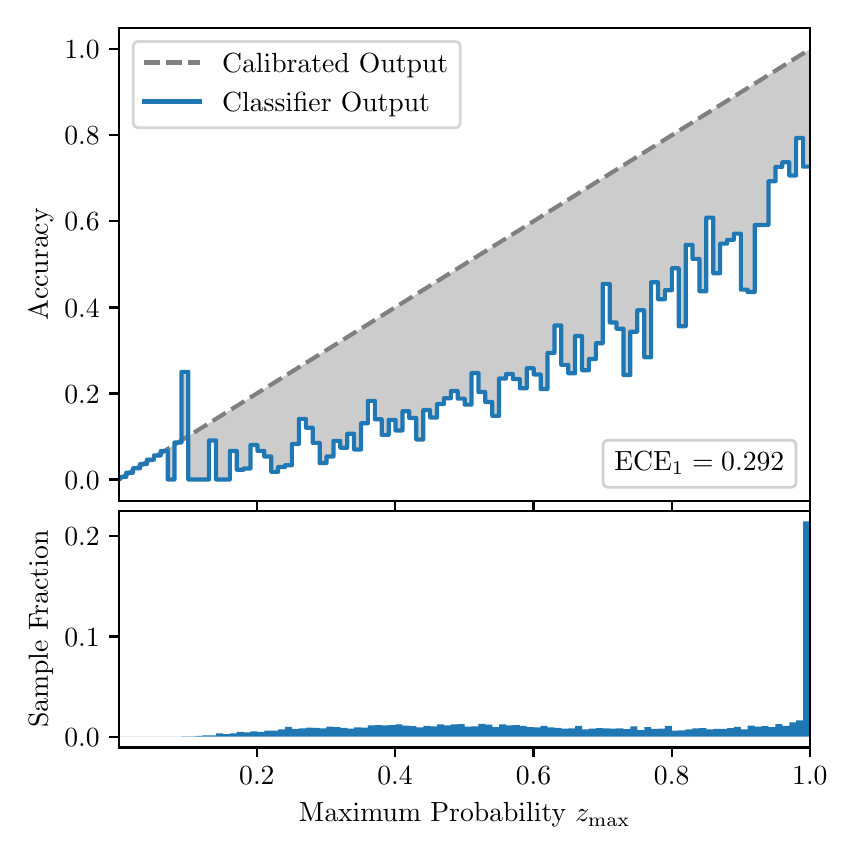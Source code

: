 \begingroup%
\makeatletter%
\begin{pgfpicture}%
\pgfpathrectangle{\pgfpointorigin}{\pgfqpoint{4.0in}{4.0in}}%
\pgfusepath{use as bounding box, clip}%
\begin{pgfscope}%
\pgfsetbuttcap%
\pgfsetmiterjoin%
\definecolor{currentfill}{rgb}{1.0,1.0,1.0}%
\pgfsetfillcolor{currentfill}%
\pgfsetlinewidth{0.0pt}%
\definecolor{currentstroke}{rgb}{1.0,1.0,1.0}%
\pgfsetstrokecolor{currentstroke}%
\pgfsetdash{}{0pt}%
\pgfpathmoveto{\pgfqpoint{0.0in}{0.0in}}%
\pgfpathlineto{\pgfqpoint{4.0in}{0.0in}}%
\pgfpathlineto{\pgfqpoint{4.0in}{4.0in}}%
\pgfpathlineto{\pgfqpoint{0.0in}{4.0in}}%
\pgfpathclose%
\pgfusepath{fill}%
\end{pgfscope}%
\begin{pgfscope}%
\pgfsetbuttcap%
\pgfsetmiterjoin%
\definecolor{currentfill}{rgb}{1.0,1.0,1.0}%
\pgfsetfillcolor{currentfill}%
\pgfsetlinewidth{0.0pt}%
\definecolor{currentstroke}{rgb}{0.0,0.0,0.0}%
\pgfsetstrokecolor{currentstroke}%
\pgfsetstrokeopacity{0.0}%
\pgfsetdash{}{0pt}%
\pgfpathmoveto{\pgfqpoint{0.458in}{1.633in}}%
\pgfpathlineto{\pgfqpoint{3.911in}{1.633in}}%
\pgfpathlineto{\pgfqpoint{3.911in}{4.0in}}%
\pgfpathlineto{\pgfqpoint{0.458in}{4.0in}}%
\pgfpathclose%
\pgfusepath{fill}%
\end{pgfscope}%
\begin{pgfscope}%
\pgfpathrectangle{\pgfqpoint{0.458in}{1.633in}}{\pgfqpoint{3.453in}{2.367in}}%
\pgfusepath{clip}%
\pgfsetbuttcap%
\pgfsetroundjoin%
\definecolor{currentfill}{rgb}{0.0,0.0,0.0}%
\pgfsetfillcolor{currentfill}%
\pgfsetfillopacity{0.2}%
\pgfsetlinewidth{0.0pt}%
\definecolor{currentstroke}{rgb}{0.0,0.0,0.0}%
\pgfsetstrokecolor{currentstroke}%
\pgfsetdash{}{0pt}%
\pgfpathmoveto{\pgfqpoint{0.462in}{1.754in}}%
\pgfpathlineto{\pgfqpoint{0.462in}{1.745in}}%
\pgfpathlineto{\pgfqpoint{0.465in}{1.747in}}%
\pgfpathlineto{\pgfqpoint{0.469in}{1.749in}}%
\pgfpathlineto{\pgfqpoint{0.472in}{1.751in}}%
\pgfpathlineto{\pgfqpoint{0.475in}{1.754in}}%
\pgfpathlineto{\pgfqpoint{0.479in}{1.756in}}%
\pgfpathlineto{\pgfqpoint{0.482in}{1.758in}}%
\pgfpathlineto{\pgfqpoint{0.486in}{1.76in}}%
\pgfpathlineto{\pgfqpoint{0.489in}{1.762in}}%
\pgfpathlineto{\pgfqpoint{0.493in}{1.764in}}%
\pgfpathlineto{\pgfqpoint{0.496in}{1.766in}}%
\pgfpathlineto{\pgfqpoint{0.5in}{1.769in}}%
\pgfpathlineto{\pgfqpoint{0.503in}{1.771in}}%
\pgfpathlineto{\pgfqpoint{0.507in}{1.773in}}%
\pgfpathlineto{\pgfqpoint{0.51in}{1.775in}}%
\pgfpathlineto{\pgfqpoint{0.513in}{1.777in}}%
\pgfpathlineto{\pgfqpoint{0.517in}{1.779in}}%
\pgfpathlineto{\pgfqpoint{0.52in}{1.782in}}%
\pgfpathlineto{\pgfqpoint{0.524in}{1.784in}}%
\pgfpathlineto{\pgfqpoint{0.527in}{1.786in}}%
\pgfpathlineto{\pgfqpoint{0.531in}{1.788in}}%
\pgfpathlineto{\pgfqpoint{0.534in}{1.79in}}%
\pgfpathlineto{\pgfqpoint{0.538in}{1.792in}}%
\pgfpathlineto{\pgfqpoint{0.541in}{1.794in}}%
\pgfpathlineto{\pgfqpoint{0.545in}{1.797in}}%
\pgfpathlineto{\pgfqpoint{0.548in}{1.799in}}%
\pgfpathlineto{\pgfqpoint{0.551in}{1.801in}}%
\pgfpathlineto{\pgfqpoint{0.555in}{1.803in}}%
\pgfpathlineto{\pgfqpoint{0.558in}{1.805in}}%
\pgfpathlineto{\pgfqpoint{0.562in}{1.807in}}%
\pgfpathlineto{\pgfqpoint{0.565in}{1.81in}}%
\pgfpathlineto{\pgfqpoint{0.569in}{1.812in}}%
\pgfpathlineto{\pgfqpoint{0.572in}{1.814in}}%
\pgfpathlineto{\pgfqpoint{0.576in}{1.816in}}%
\pgfpathlineto{\pgfqpoint{0.579in}{1.818in}}%
\pgfpathlineto{\pgfqpoint{0.583in}{1.82in}}%
\pgfpathlineto{\pgfqpoint{0.586in}{1.822in}}%
\pgfpathlineto{\pgfqpoint{0.59in}{1.825in}}%
\pgfpathlineto{\pgfqpoint{0.593in}{1.827in}}%
\pgfpathlineto{\pgfqpoint{0.596in}{1.829in}}%
\pgfpathlineto{\pgfqpoint{0.6in}{1.831in}}%
\pgfpathlineto{\pgfqpoint{0.603in}{1.833in}}%
\pgfpathlineto{\pgfqpoint{0.607in}{1.835in}}%
\pgfpathlineto{\pgfqpoint{0.61in}{1.837in}}%
\pgfpathlineto{\pgfqpoint{0.614in}{1.84in}}%
\pgfpathlineto{\pgfqpoint{0.617in}{1.842in}}%
\pgfpathlineto{\pgfqpoint{0.621in}{1.844in}}%
\pgfpathlineto{\pgfqpoint{0.624in}{1.846in}}%
\pgfpathlineto{\pgfqpoint{0.628in}{1.848in}}%
\pgfpathlineto{\pgfqpoint{0.631in}{1.85in}}%
\pgfpathlineto{\pgfqpoint{0.634in}{1.853in}}%
\pgfpathlineto{\pgfqpoint{0.638in}{1.855in}}%
\pgfpathlineto{\pgfqpoint{0.641in}{1.857in}}%
\pgfpathlineto{\pgfqpoint{0.645in}{1.859in}}%
\pgfpathlineto{\pgfqpoint{0.648in}{1.861in}}%
\pgfpathlineto{\pgfqpoint{0.652in}{1.863in}}%
\pgfpathlineto{\pgfqpoint{0.655in}{1.865in}}%
\pgfpathlineto{\pgfqpoint{0.659in}{1.868in}}%
\pgfpathlineto{\pgfqpoint{0.662in}{1.87in}}%
\pgfpathlineto{\pgfqpoint{0.666in}{1.872in}}%
\pgfpathlineto{\pgfqpoint{0.669in}{1.874in}}%
\pgfpathlineto{\pgfqpoint{0.672in}{1.876in}}%
\pgfpathlineto{\pgfqpoint{0.676in}{1.878in}}%
\pgfpathlineto{\pgfqpoint{0.679in}{1.881in}}%
\pgfpathlineto{\pgfqpoint{0.683in}{1.883in}}%
\pgfpathlineto{\pgfqpoint{0.686in}{1.885in}}%
\pgfpathlineto{\pgfqpoint{0.69in}{1.887in}}%
\pgfpathlineto{\pgfqpoint{0.693in}{1.889in}}%
\pgfpathlineto{\pgfqpoint{0.697in}{1.891in}}%
\pgfpathlineto{\pgfqpoint{0.7in}{1.893in}}%
\pgfpathlineto{\pgfqpoint{0.704in}{1.896in}}%
\pgfpathlineto{\pgfqpoint{0.707in}{1.898in}}%
\pgfpathlineto{\pgfqpoint{0.71in}{1.9in}}%
\pgfpathlineto{\pgfqpoint{0.714in}{1.902in}}%
\pgfpathlineto{\pgfqpoint{0.717in}{1.904in}}%
\pgfpathlineto{\pgfqpoint{0.721in}{1.906in}}%
\pgfpathlineto{\pgfqpoint{0.724in}{1.908in}}%
\pgfpathlineto{\pgfqpoint{0.728in}{1.911in}}%
\pgfpathlineto{\pgfqpoint{0.731in}{1.913in}}%
\pgfpathlineto{\pgfqpoint{0.735in}{1.915in}}%
\pgfpathlineto{\pgfqpoint{0.738in}{1.917in}}%
\pgfpathlineto{\pgfqpoint{0.742in}{1.919in}}%
\pgfpathlineto{\pgfqpoint{0.745in}{1.921in}}%
\pgfpathlineto{\pgfqpoint{0.749in}{1.924in}}%
\pgfpathlineto{\pgfqpoint{0.752in}{1.926in}}%
\pgfpathlineto{\pgfqpoint{0.755in}{1.928in}}%
\pgfpathlineto{\pgfqpoint{0.759in}{1.93in}}%
\pgfpathlineto{\pgfqpoint{0.762in}{1.932in}}%
\pgfpathlineto{\pgfqpoint{0.766in}{1.934in}}%
\pgfpathlineto{\pgfqpoint{0.769in}{1.936in}}%
\pgfpathlineto{\pgfqpoint{0.773in}{1.939in}}%
\pgfpathlineto{\pgfqpoint{0.776in}{1.941in}}%
\pgfpathlineto{\pgfqpoint{0.78in}{1.943in}}%
\pgfpathlineto{\pgfqpoint{0.783in}{1.945in}}%
\pgfpathlineto{\pgfqpoint{0.787in}{1.947in}}%
\pgfpathlineto{\pgfqpoint{0.79in}{1.949in}}%
\pgfpathlineto{\pgfqpoint{0.793in}{1.952in}}%
\pgfpathlineto{\pgfqpoint{0.797in}{1.954in}}%
\pgfpathlineto{\pgfqpoint{0.8in}{1.956in}}%
\pgfpathlineto{\pgfqpoint{0.804in}{1.958in}}%
\pgfpathlineto{\pgfqpoint{0.807in}{1.96in}}%
\pgfpathlineto{\pgfqpoint{0.811in}{1.962in}}%
\pgfpathlineto{\pgfqpoint{0.814in}{1.964in}}%
\pgfpathlineto{\pgfqpoint{0.818in}{1.967in}}%
\pgfpathlineto{\pgfqpoint{0.821in}{1.969in}}%
\pgfpathlineto{\pgfqpoint{0.825in}{1.971in}}%
\pgfpathlineto{\pgfqpoint{0.828in}{1.973in}}%
\pgfpathlineto{\pgfqpoint{0.831in}{1.975in}}%
\pgfpathlineto{\pgfqpoint{0.835in}{1.977in}}%
\pgfpathlineto{\pgfqpoint{0.838in}{1.979in}}%
\pgfpathlineto{\pgfqpoint{0.842in}{1.982in}}%
\pgfpathlineto{\pgfqpoint{0.845in}{1.984in}}%
\pgfpathlineto{\pgfqpoint{0.849in}{1.986in}}%
\pgfpathlineto{\pgfqpoint{0.852in}{1.988in}}%
\pgfpathlineto{\pgfqpoint{0.856in}{1.99in}}%
\pgfpathlineto{\pgfqpoint{0.859in}{1.992in}}%
\pgfpathlineto{\pgfqpoint{0.863in}{1.995in}}%
\pgfpathlineto{\pgfqpoint{0.866in}{1.997in}}%
\pgfpathlineto{\pgfqpoint{0.869in}{1.999in}}%
\pgfpathlineto{\pgfqpoint{0.873in}{2.001in}}%
\pgfpathlineto{\pgfqpoint{0.876in}{2.003in}}%
\pgfpathlineto{\pgfqpoint{0.88in}{2.005in}}%
\pgfpathlineto{\pgfqpoint{0.883in}{2.007in}}%
\pgfpathlineto{\pgfqpoint{0.887in}{2.01in}}%
\pgfpathlineto{\pgfqpoint{0.89in}{2.012in}}%
\pgfpathlineto{\pgfqpoint{0.894in}{2.014in}}%
\pgfpathlineto{\pgfqpoint{0.897in}{2.016in}}%
\pgfpathlineto{\pgfqpoint{0.901in}{2.018in}}%
\pgfpathlineto{\pgfqpoint{0.904in}{2.02in}}%
\pgfpathlineto{\pgfqpoint{0.908in}{2.023in}}%
\pgfpathlineto{\pgfqpoint{0.911in}{2.025in}}%
\pgfpathlineto{\pgfqpoint{0.914in}{2.027in}}%
\pgfpathlineto{\pgfqpoint{0.918in}{2.029in}}%
\pgfpathlineto{\pgfqpoint{0.921in}{2.031in}}%
\pgfpathlineto{\pgfqpoint{0.925in}{2.033in}}%
\pgfpathlineto{\pgfqpoint{0.928in}{2.035in}}%
\pgfpathlineto{\pgfqpoint{0.932in}{2.038in}}%
\pgfpathlineto{\pgfqpoint{0.935in}{2.04in}}%
\pgfpathlineto{\pgfqpoint{0.939in}{2.042in}}%
\pgfpathlineto{\pgfqpoint{0.942in}{2.044in}}%
\pgfpathlineto{\pgfqpoint{0.946in}{2.046in}}%
\pgfpathlineto{\pgfqpoint{0.949in}{2.048in}}%
\pgfpathlineto{\pgfqpoint{0.952in}{2.05in}}%
\pgfpathlineto{\pgfqpoint{0.956in}{2.053in}}%
\pgfpathlineto{\pgfqpoint{0.959in}{2.055in}}%
\pgfpathlineto{\pgfqpoint{0.963in}{2.057in}}%
\pgfpathlineto{\pgfqpoint{0.966in}{2.059in}}%
\pgfpathlineto{\pgfqpoint{0.97in}{2.061in}}%
\pgfpathlineto{\pgfqpoint{0.973in}{2.063in}}%
\pgfpathlineto{\pgfqpoint{0.977in}{2.066in}}%
\pgfpathlineto{\pgfqpoint{0.98in}{2.068in}}%
\pgfpathlineto{\pgfqpoint{0.984in}{2.07in}}%
\pgfpathlineto{\pgfqpoint{0.987in}{2.072in}}%
\pgfpathlineto{\pgfqpoint{0.99in}{2.074in}}%
\pgfpathlineto{\pgfqpoint{0.994in}{2.076in}}%
\pgfpathlineto{\pgfqpoint{0.997in}{2.078in}}%
\pgfpathlineto{\pgfqpoint{1.001in}{2.081in}}%
\pgfpathlineto{\pgfqpoint{1.004in}{2.083in}}%
\pgfpathlineto{\pgfqpoint{1.008in}{2.085in}}%
\pgfpathlineto{\pgfqpoint{1.011in}{2.087in}}%
\pgfpathlineto{\pgfqpoint{1.015in}{2.089in}}%
\pgfpathlineto{\pgfqpoint{1.018in}{2.091in}}%
\pgfpathlineto{\pgfqpoint{1.022in}{2.094in}}%
\pgfpathlineto{\pgfqpoint{1.025in}{2.096in}}%
\pgfpathlineto{\pgfqpoint{1.028in}{2.098in}}%
\pgfpathlineto{\pgfqpoint{1.032in}{2.1in}}%
\pgfpathlineto{\pgfqpoint{1.035in}{2.102in}}%
\pgfpathlineto{\pgfqpoint{1.039in}{2.104in}}%
\pgfpathlineto{\pgfqpoint{1.042in}{2.106in}}%
\pgfpathlineto{\pgfqpoint{1.046in}{2.109in}}%
\pgfpathlineto{\pgfqpoint{1.049in}{2.111in}}%
\pgfpathlineto{\pgfqpoint{1.053in}{2.113in}}%
\pgfpathlineto{\pgfqpoint{1.056in}{2.115in}}%
\pgfpathlineto{\pgfqpoint{1.06in}{2.117in}}%
\pgfpathlineto{\pgfqpoint{1.063in}{2.119in}}%
\pgfpathlineto{\pgfqpoint{1.067in}{2.122in}}%
\pgfpathlineto{\pgfqpoint{1.07in}{2.124in}}%
\pgfpathlineto{\pgfqpoint{1.073in}{2.126in}}%
\pgfpathlineto{\pgfqpoint{1.077in}{2.128in}}%
\pgfpathlineto{\pgfqpoint{1.08in}{2.13in}}%
\pgfpathlineto{\pgfqpoint{1.084in}{2.132in}}%
\pgfpathlineto{\pgfqpoint{1.087in}{2.134in}}%
\pgfpathlineto{\pgfqpoint{1.091in}{2.137in}}%
\pgfpathlineto{\pgfqpoint{1.094in}{2.139in}}%
\pgfpathlineto{\pgfqpoint{1.098in}{2.141in}}%
\pgfpathlineto{\pgfqpoint{1.101in}{2.143in}}%
\pgfpathlineto{\pgfqpoint{1.105in}{2.145in}}%
\pgfpathlineto{\pgfqpoint{1.108in}{2.147in}}%
\pgfpathlineto{\pgfqpoint{1.111in}{2.149in}}%
\pgfpathlineto{\pgfqpoint{1.115in}{2.152in}}%
\pgfpathlineto{\pgfqpoint{1.118in}{2.154in}}%
\pgfpathlineto{\pgfqpoint{1.122in}{2.156in}}%
\pgfpathlineto{\pgfqpoint{1.125in}{2.158in}}%
\pgfpathlineto{\pgfqpoint{1.129in}{2.16in}}%
\pgfpathlineto{\pgfqpoint{1.132in}{2.162in}}%
\pgfpathlineto{\pgfqpoint{1.136in}{2.165in}}%
\pgfpathlineto{\pgfqpoint{1.139in}{2.167in}}%
\pgfpathlineto{\pgfqpoint{1.143in}{2.169in}}%
\pgfpathlineto{\pgfqpoint{1.146in}{2.171in}}%
\pgfpathlineto{\pgfqpoint{1.149in}{2.173in}}%
\pgfpathlineto{\pgfqpoint{1.153in}{2.175in}}%
\pgfpathlineto{\pgfqpoint{1.156in}{2.177in}}%
\pgfpathlineto{\pgfqpoint{1.16in}{2.18in}}%
\pgfpathlineto{\pgfqpoint{1.163in}{2.182in}}%
\pgfpathlineto{\pgfqpoint{1.167in}{2.184in}}%
\pgfpathlineto{\pgfqpoint{1.17in}{2.186in}}%
\pgfpathlineto{\pgfqpoint{1.174in}{2.188in}}%
\pgfpathlineto{\pgfqpoint{1.177in}{2.19in}}%
\pgfpathlineto{\pgfqpoint{1.181in}{2.193in}}%
\pgfpathlineto{\pgfqpoint{1.184in}{2.195in}}%
\pgfpathlineto{\pgfqpoint{1.187in}{2.197in}}%
\pgfpathlineto{\pgfqpoint{1.191in}{2.199in}}%
\pgfpathlineto{\pgfqpoint{1.194in}{2.201in}}%
\pgfpathlineto{\pgfqpoint{1.198in}{2.203in}}%
\pgfpathlineto{\pgfqpoint{1.201in}{2.205in}}%
\pgfpathlineto{\pgfqpoint{1.205in}{2.208in}}%
\pgfpathlineto{\pgfqpoint{1.208in}{2.21in}}%
\pgfpathlineto{\pgfqpoint{1.212in}{2.212in}}%
\pgfpathlineto{\pgfqpoint{1.215in}{2.214in}}%
\pgfpathlineto{\pgfqpoint{1.219in}{2.216in}}%
\pgfpathlineto{\pgfqpoint{1.222in}{2.218in}}%
\pgfpathlineto{\pgfqpoint{1.226in}{2.22in}}%
\pgfpathlineto{\pgfqpoint{1.229in}{2.223in}}%
\pgfpathlineto{\pgfqpoint{1.232in}{2.225in}}%
\pgfpathlineto{\pgfqpoint{1.236in}{2.227in}}%
\pgfpathlineto{\pgfqpoint{1.239in}{2.229in}}%
\pgfpathlineto{\pgfqpoint{1.243in}{2.231in}}%
\pgfpathlineto{\pgfqpoint{1.246in}{2.233in}}%
\pgfpathlineto{\pgfqpoint{1.25in}{2.236in}}%
\pgfpathlineto{\pgfqpoint{1.253in}{2.238in}}%
\pgfpathlineto{\pgfqpoint{1.257in}{2.24in}}%
\pgfpathlineto{\pgfqpoint{1.26in}{2.242in}}%
\pgfpathlineto{\pgfqpoint{1.264in}{2.244in}}%
\pgfpathlineto{\pgfqpoint{1.267in}{2.246in}}%
\pgfpathlineto{\pgfqpoint{1.27in}{2.248in}}%
\pgfpathlineto{\pgfqpoint{1.274in}{2.251in}}%
\pgfpathlineto{\pgfqpoint{1.277in}{2.253in}}%
\pgfpathlineto{\pgfqpoint{1.281in}{2.255in}}%
\pgfpathlineto{\pgfqpoint{1.284in}{2.257in}}%
\pgfpathlineto{\pgfqpoint{1.288in}{2.259in}}%
\pgfpathlineto{\pgfqpoint{1.291in}{2.261in}}%
\pgfpathlineto{\pgfqpoint{1.295in}{2.264in}}%
\pgfpathlineto{\pgfqpoint{1.298in}{2.266in}}%
\pgfpathlineto{\pgfqpoint{1.302in}{2.268in}}%
\pgfpathlineto{\pgfqpoint{1.305in}{2.27in}}%
\pgfpathlineto{\pgfqpoint{1.308in}{2.272in}}%
\pgfpathlineto{\pgfqpoint{1.312in}{2.274in}}%
\pgfpathlineto{\pgfqpoint{1.315in}{2.276in}}%
\pgfpathlineto{\pgfqpoint{1.319in}{2.279in}}%
\pgfpathlineto{\pgfqpoint{1.322in}{2.281in}}%
\pgfpathlineto{\pgfqpoint{1.326in}{2.283in}}%
\pgfpathlineto{\pgfqpoint{1.329in}{2.285in}}%
\pgfpathlineto{\pgfqpoint{1.333in}{2.287in}}%
\pgfpathlineto{\pgfqpoint{1.336in}{2.289in}}%
\pgfpathlineto{\pgfqpoint{1.34in}{2.291in}}%
\pgfpathlineto{\pgfqpoint{1.343in}{2.294in}}%
\pgfpathlineto{\pgfqpoint{1.346in}{2.296in}}%
\pgfpathlineto{\pgfqpoint{1.35in}{2.298in}}%
\pgfpathlineto{\pgfqpoint{1.353in}{2.3in}}%
\pgfpathlineto{\pgfqpoint{1.357in}{2.302in}}%
\pgfpathlineto{\pgfqpoint{1.36in}{2.304in}}%
\pgfpathlineto{\pgfqpoint{1.364in}{2.307in}}%
\pgfpathlineto{\pgfqpoint{1.367in}{2.309in}}%
\pgfpathlineto{\pgfqpoint{1.371in}{2.311in}}%
\pgfpathlineto{\pgfqpoint{1.374in}{2.313in}}%
\pgfpathlineto{\pgfqpoint{1.378in}{2.315in}}%
\pgfpathlineto{\pgfqpoint{1.381in}{2.317in}}%
\pgfpathlineto{\pgfqpoint{1.385in}{2.319in}}%
\pgfpathlineto{\pgfqpoint{1.388in}{2.322in}}%
\pgfpathlineto{\pgfqpoint{1.391in}{2.324in}}%
\pgfpathlineto{\pgfqpoint{1.395in}{2.326in}}%
\pgfpathlineto{\pgfqpoint{1.398in}{2.328in}}%
\pgfpathlineto{\pgfqpoint{1.402in}{2.33in}}%
\pgfpathlineto{\pgfqpoint{1.405in}{2.332in}}%
\pgfpathlineto{\pgfqpoint{1.409in}{2.335in}}%
\pgfpathlineto{\pgfqpoint{1.412in}{2.337in}}%
\pgfpathlineto{\pgfqpoint{1.416in}{2.339in}}%
\pgfpathlineto{\pgfqpoint{1.419in}{2.341in}}%
\pgfpathlineto{\pgfqpoint{1.423in}{2.343in}}%
\pgfpathlineto{\pgfqpoint{1.426in}{2.345in}}%
\pgfpathlineto{\pgfqpoint{1.429in}{2.347in}}%
\pgfpathlineto{\pgfqpoint{1.433in}{2.35in}}%
\pgfpathlineto{\pgfqpoint{1.436in}{2.352in}}%
\pgfpathlineto{\pgfqpoint{1.44in}{2.354in}}%
\pgfpathlineto{\pgfqpoint{1.443in}{2.356in}}%
\pgfpathlineto{\pgfqpoint{1.447in}{2.358in}}%
\pgfpathlineto{\pgfqpoint{1.45in}{2.36in}}%
\pgfpathlineto{\pgfqpoint{1.454in}{2.363in}}%
\pgfpathlineto{\pgfqpoint{1.457in}{2.365in}}%
\pgfpathlineto{\pgfqpoint{1.461in}{2.367in}}%
\pgfpathlineto{\pgfqpoint{1.464in}{2.369in}}%
\pgfpathlineto{\pgfqpoint{1.467in}{2.371in}}%
\pgfpathlineto{\pgfqpoint{1.471in}{2.373in}}%
\pgfpathlineto{\pgfqpoint{1.474in}{2.375in}}%
\pgfpathlineto{\pgfqpoint{1.478in}{2.378in}}%
\pgfpathlineto{\pgfqpoint{1.481in}{2.38in}}%
\pgfpathlineto{\pgfqpoint{1.485in}{2.382in}}%
\pgfpathlineto{\pgfqpoint{1.488in}{2.384in}}%
\pgfpathlineto{\pgfqpoint{1.492in}{2.386in}}%
\pgfpathlineto{\pgfqpoint{1.495in}{2.388in}}%
\pgfpathlineto{\pgfqpoint{1.499in}{2.39in}}%
\pgfpathlineto{\pgfqpoint{1.502in}{2.393in}}%
\pgfpathlineto{\pgfqpoint{1.506in}{2.395in}}%
\pgfpathlineto{\pgfqpoint{1.509in}{2.397in}}%
\pgfpathlineto{\pgfqpoint{1.512in}{2.399in}}%
\pgfpathlineto{\pgfqpoint{1.516in}{2.401in}}%
\pgfpathlineto{\pgfqpoint{1.519in}{2.403in}}%
\pgfpathlineto{\pgfqpoint{1.523in}{2.406in}}%
\pgfpathlineto{\pgfqpoint{1.526in}{2.408in}}%
\pgfpathlineto{\pgfqpoint{1.53in}{2.41in}}%
\pgfpathlineto{\pgfqpoint{1.533in}{2.412in}}%
\pgfpathlineto{\pgfqpoint{1.537in}{2.414in}}%
\pgfpathlineto{\pgfqpoint{1.54in}{2.416in}}%
\pgfpathlineto{\pgfqpoint{1.544in}{2.418in}}%
\pgfpathlineto{\pgfqpoint{1.547in}{2.421in}}%
\pgfpathlineto{\pgfqpoint{1.55in}{2.423in}}%
\pgfpathlineto{\pgfqpoint{1.554in}{2.425in}}%
\pgfpathlineto{\pgfqpoint{1.557in}{2.427in}}%
\pgfpathlineto{\pgfqpoint{1.561in}{2.429in}}%
\pgfpathlineto{\pgfqpoint{1.564in}{2.431in}}%
\pgfpathlineto{\pgfqpoint{1.568in}{2.434in}}%
\pgfpathlineto{\pgfqpoint{1.571in}{2.436in}}%
\pgfpathlineto{\pgfqpoint{1.575in}{2.438in}}%
\pgfpathlineto{\pgfqpoint{1.578in}{2.44in}}%
\pgfpathlineto{\pgfqpoint{1.582in}{2.442in}}%
\pgfpathlineto{\pgfqpoint{1.585in}{2.444in}}%
\pgfpathlineto{\pgfqpoint{1.588in}{2.446in}}%
\pgfpathlineto{\pgfqpoint{1.592in}{2.449in}}%
\pgfpathlineto{\pgfqpoint{1.595in}{2.451in}}%
\pgfpathlineto{\pgfqpoint{1.599in}{2.453in}}%
\pgfpathlineto{\pgfqpoint{1.602in}{2.455in}}%
\pgfpathlineto{\pgfqpoint{1.606in}{2.457in}}%
\pgfpathlineto{\pgfqpoint{1.609in}{2.459in}}%
\pgfpathlineto{\pgfqpoint{1.613in}{2.461in}}%
\pgfpathlineto{\pgfqpoint{1.616in}{2.464in}}%
\pgfpathlineto{\pgfqpoint{1.62in}{2.466in}}%
\pgfpathlineto{\pgfqpoint{1.623in}{2.468in}}%
\pgfpathlineto{\pgfqpoint{1.626in}{2.47in}}%
\pgfpathlineto{\pgfqpoint{1.63in}{2.472in}}%
\pgfpathlineto{\pgfqpoint{1.633in}{2.474in}}%
\pgfpathlineto{\pgfqpoint{1.637in}{2.477in}}%
\pgfpathlineto{\pgfqpoint{1.64in}{2.479in}}%
\pgfpathlineto{\pgfqpoint{1.644in}{2.481in}}%
\pgfpathlineto{\pgfqpoint{1.647in}{2.483in}}%
\pgfpathlineto{\pgfqpoint{1.651in}{2.485in}}%
\pgfpathlineto{\pgfqpoint{1.654in}{2.487in}}%
\pgfpathlineto{\pgfqpoint{1.658in}{2.489in}}%
\pgfpathlineto{\pgfqpoint{1.661in}{2.492in}}%
\pgfpathlineto{\pgfqpoint{1.665in}{2.494in}}%
\pgfpathlineto{\pgfqpoint{1.668in}{2.496in}}%
\pgfpathlineto{\pgfqpoint{1.671in}{2.498in}}%
\pgfpathlineto{\pgfqpoint{1.675in}{2.5in}}%
\pgfpathlineto{\pgfqpoint{1.678in}{2.502in}}%
\pgfpathlineto{\pgfqpoint{1.682in}{2.505in}}%
\pgfpathlineto{\pgfqpoint{1.685in}{2.507in}}%
\pgfpathlineto{\pgfqpoint{1.689in}{2.509in}}%
\pgfpathlineto{\pgfqpoint{1.692in}{2.511in}}%
\pgfpathlineto{\pgfqpoint{1.696in}{2.513in}}%
\pgfpathlineto{\pgfqpoint{1.699in}{2.515in}}%
\pgfpathlineto{\pgfqpoint{1.703in}{2.517in}}%
\pgfpathlineto{\pgfqpoint{1.706in}{2.52in}}%
\pgfpathlineto{\pgfqpoint{1.709in}{2.522in}}%
\pgfpathlineto{\pgfqpoint{1.713in}{2.524in}}%
\pgfpathlineto{\pgfqpoint{1.716in}{2.526in}}%
\pgfpathlineto{\pgfqpoint{1.72in}{2.528in}}%
\pgfpathlineto{\pgfqpoint{1.723in}{2.53in}}%
\pgfpathlineto{\pgfqpoint{1.727in}{2.532in}}%
\pgfpathlineto{\pgfqpoint{1.73in}{2.535in}}%
\pgfpathlineto{\pgfqpoint{1.734in}{2.537in}}%
\pgfpathlineto{\pgfqpoint{1.737in}{2.539in}}%
\pgfpathlineto{\pgfqpoint{1.741in}{2.541in}}%
\pgfpathlineto{\pgfqpoint{1.744in}{2.543in}}%
\pgfpathlineto{\pgfqpoint{1.747in}{2.545in}}%
\pgfpathlineto{\pgfqpoint{1.751in}{2.548in}}%
\pgfpathlineto{\pgfqpoint{1.754in}{2.55in}}%
\pgfpathlineto{\pgfqpoint{1.758in}{2.552in}}%
\pgfpathlineto{\pgfqpoint{1.761in}{2.554in}}%
\pgfpathlineto{\pgfqpoint{1.765in}{2.556in}}%
\pgfpathlineto{\pgfqpoint{1.768in}{2.558in}}%
\pgfpathlineto{\pgfqpoint{1.772in}{2.56in}}%
\pgfpathlineto{\pgfqpoint{1.775in}{2.563in}}%
\pgfpathlineto{\pgfqpoint{1.779in}{2.565in}}%
\pgfpathlineto{\pgfqpoint{1.782in}{2.567in}}%
\pgfpathlineto{\pgfqpoint{1.785in}{2.569in}}%
\pgfpathlineto{\pgfqpoint{1.789in}{2.571in}}%
\pgfpathlineto{\pgfqpoint{1.792in}{2.573in}}%
\pgfpathlineto{\pgfqpoint{1.796in}{2.576in}}%
\pgfpathlineto{\pgfqpoint{1.799in}{2.578in}}%
\pgfpathlineto{\pgfqpoint{1.803in}{2.58in}}%
\pgfpathlineto{\pgfqpoint{1.806in}{2.582in}}%
\pgfpathlineto{\pgfqpoint{1.81in}{2.584in}}%
\pgfpathlineto{\pgfqpoint{1.813in}{2.586in}}%
\pgfpathlineto{\pgfqpoint{1.817in}{2.588in}}%
\pgfpathlineto{\pgfqpoint{1.82in}{2.591in}}%
\pgfpathlineto{\pgfqpoint{1.824in}{2.593in}}%
\pgfpathlineto{\pgfqpoint{1.827in}{2.595in}}%
\pgfpathlineto{\pgfqpoint{1.83in}{2.597in}}%
\pgfpathlineto{\pgfqpoint{1.834in}{2.599in}}%
\pgfpathlineto{\pgfqpoint{1.837in}{2.601in}}%
\pgfpathlineto{\pgfqpoint{1.841in}{2.604in}}%
\pgfpathlineto{\pgfqpoint{1.844in}{2.606in}}%
\pgfpathlineto{\pgfqpoint{1.848in}{2.608in}}%
\pgfpathlineto{\pgfqpoint{1.851in}{2.61in}}%
\pgfpathlineto{\pgfqpoint{1.855in}{2.612in}}%
\pgfpathlineto{\pgfqpoint{1.858in}{2.614in}}%
\pgfpathlineto{\pgfqpoint{1.862in}{2.616in}}%
\pgfpathlineto{\pgfqpoint{1.865in}{2.619in}}%
\pgfpathlineto{\pgfqpoint{1.868in}{2.621in}}%
\pgfpathlineto{\pgfqpoint{1.872in}{2.623in}}%
\pgfpathlineto{\pgfqpoint{1.875in}{2.625in}}%
\pgfpathlineto{\pgfqpoint{1.879in}{2.627in}}%
\pgfpathlineto{\pgfqpoint{1.882in}{2.629in}}%
\pgfpathlineto{\pgfqpoint{1.886in}{2.631in}}%
\pgfpathlineto{\pgfqpoint{1.889in}{2.634in}}%
\pgfpathlineto{\pgfqpoint{1.893in}{2.636in}}%
\pgfpathlineto{\pgfqpoint{1.896in}{2.638in}}%
\pgfpathlineto{\pgfqpoint{1.9in}{2.64in}}%
\pgfpathlineto{\pgfqpoint{1.903in}{2.642in}}%
\pgfpathlineto{\pgfqpoint{1.906in}{2.644in}}%
\pgfpathlineto{\pgfqpoint{1.91in}{2.647in}}%
\pgfpathlineto{\pgfqpoint{1.913in}{2.649in}}%
\pgfpathlineto{\pgfqpoint{1.917in}{2.651in}}%
\pgfpathlineto{\pgfqpoint{1.92in}{2.653in}}%
\pgfpathlineto{\pgfqpoint{1.924in}{2.655in}}%
\pgfpathlineto{\pgfqpoint{1.927in}{2.657in}}%
\pgfpathlineto{\pgfqpoint{1.931in}{2.659in}}%
\pgfpathlineto{\pgfqpoint{1.934in}{2.662in}}%
\pgfpathlineto{\pgfqpoint{1.938in}{2.664in}}%
\pgfpathlineto{\pgfqpoint{1.941in}{2.666in}}%
\pgfpathlineto{\pgfqpoint{1.944in}{2.668in}}%
\pgfpathlineto{\pgfqpoint{1.948in}{2.67in}}%
\pgfpathlineto{\pgfqpoint{1.951in}{2.672in}}%
\pgfpathlineto{\pgfqpoint{1.955in}{2.675in}}%
\pgfpathlineto{\pgfqpoint{1.958in}{2.677in}}%
\pgfpathlineto{\pgfqpoint{1.962in}{2.679in}}%
\pgfpathlineto{\pgfqpoint{1.965in}{2.681in}}%
\pgfpathlineto{\pgfqpoint{1.969in}{2.683in}}%
\pgfpathlineto{\pgfqpoint{1.972in}{2.685in}}%
\pgfpathlineto{\pgfqpoint{1.976in}{2.687in}}%
\pgfpathlineto{\pgfqpoint{1.979in}{2.69in}}%
\pgfpathlineto{\pgfqpoint{1.983in}{2.692in}}%
\pgfpathlineto{\pgfqpoint{1.986in}{2.694in}}%
\pgfpathlineto{\pgfqpoint{1.989in}{2.696in}}%
\pgfpathlineto{\pgfqpoint{1.993in}{2.698in}}%
\pgfpathlineto{\pgfqpoint{1.996in}{2.7in}}%
\pgfpathlineto{\pgfqpoint{2.0in}{2.702in}}%
\pgfpathlineto{\pgfqpoint{2.003in}{2.705in}}%
\pgfpathlineto{\pgfqpoint{2.007in}{2.707in}}%
\pgfpathlineto{\pgfqpoint{2.01in}{2.709in}}%
\pgfpathlineto{\pgfqpoint{2.014in}{2.711in}}%
\pgfpathlineto{\pgfqpoint{2.017in}{2.713in}}%
\pgfpathlineto{\pgfqpoint{2.021in}{2.715in}}%
\pgfpathlineto{\pgfqpoint{2.024in}{2.718in}}%
\pgfpathlineto{\pgfqpoint{2.027in}{2.72in}}%
\pgfpathlineto{\pgfqpoint{2.031in}{2.722in}}%
\pgfpathlineto{\pgfqpoint{2.034in}{2.724in}}%
\pgfpathlineto{\pgfqpoint{2.038in}{2.726in}}%
\pgfpathlineto{\pgfqpoint{2.041in}{2.728in}}%
\pgfpathlineto{\pgfqpoint{2.045in}{2.73in}}%
\pgfpathlineto{\pgfqpoint{2.048in}{2.733in}}%
\pgfpathlineto{\pgfqpoint{2.052in}{2.735in}}%
\pgfpathlineto{\pgfqpoint{2.055in}{2.737in}}%
\pgfpathlineto{\pgfqpoint{2.059in}{2.739in}}%
\pgfpathlineto{\pgfqpoint{2.062in}{2.741in}}%
\pgfpathlineto{\pgfqpoint{2.065in}{2.743in}}%
\pgfpathlineto{\pgfqpoint{2.069in}{2.746in}}%
\pgfpathlineto{\pgfqpoint{2.072in}{2.748in}}%
\pgfpathlineto{\pgfqpoint{2.076in}{2.75in}}%
\pgfpathlineto{\pgfqpoint{2.079in}{2.752in}}%
\pgfpathlineto{\pgfqpoint{2.083in}{2.754in}}%
\pgfpathlineto{\pgfqpoint{2.086in}{2.756in}}%
\pgfpathlineto{\pgfqpoint{2.09in}{2.758in}}%
\pgfpathlineto{\pgfqpoint{2.093in}{2.761in}}%
\pgfpathlineto{\pgfqpoint{2.097in}{2.763in}}%
\pgfpathlineto{\pgfqpoint{2.1in}{2.765in}}%
\pgfpathlineto{\pgfqpoint{2.103in}{2.767in}}%
\pgfpathlineto{\pgfqpoint{2.107in}{2.769in}}%
\pgfpathlineto{\pgfqpoint{2.11in}{2.771in}}%
\pgfpathlineto{\pgfqpoint{2.114in}{2.773in}}%
\pgfpathlineto{\pgfqpoint{2.117in}{2.776in}}%
\pgfpathlineto{\pgfqpoint{2.121in}{2.778in}}%
\pgfpathlineto{\pgfqpoint{2.124in}{2.78in}}%
\pgfpathlineto{\pgfqpoint{2.128in}{2.782in}}%
\pgfpathlineto{\pgfqpoint{2.131in}{2.784in}}%
\pgfpathlineto{\pgfqpoint{2.135in}{2.786in}}%
\pgfpathlineto{\pgfqpoint{2.138in}{2.789in}}%
\pgfpathlineto{\pgfqpoint{2.142in}{2.791in}}%
\pgfpathlineto{\pgfqpoint{2.145in}{2.793in}}%
\pgfpathlineto{\pgfqpoint{2.148in}{2.795in}}%
\pgfpathlineto{\pgfqpoint{2.152in}{2.797in}}%
\pgfpathlineto{\pgfqpoint{2.155in}{2.799in}}%
\pgfpathlineto{\pgfqpoint{2.159in}{2.801in}}%
\pgfpathlineto{\pgfqpoint{2.162in}{2.804in}}%
\pgfpathlineto{\pgfqpoint{2.166in}{2.806in}}%
\pgfpathlineto{\pgfqpoint{2.169in}{2.808in}}%
\pgfpathlineto{\pgfqpoint{2.173in}{2.81in}}%
\pgfpathlineto{\pgfqpoint{2.176in}{2.812in}}%
\pgfpathlineto{\pgfqpoint{2.18in}{2.814in}}%
\pgfpathlineto{\pgfqpoint{2.183in}{2.817in}}%
\pgfpathlineto{\pgfqpoint{2.186in}{2.819in}}%
\pgfpathlineto{\pgfqpoint{2.19in}{2.821in}}%
\pgfpathlineto{\pgfqpoint{2.193in}{2.823in}}%
\pgfpathlineto{\pgfqpoint{2.197in}{2.825in}}%
\pgfpathlineto{\pgfqpoint{2.2in}{2.827in}}%
\pgfpathlineto{\pgfqpoint{2.204in}{2.829in}}%
\pgfpathlineto{\pgfqpoint{2.207in}{2.832in}}%
\pgfpathlineto{\pgfqpoint{2.211in}{2.834in}}%
\pgfpathlineto{\pgfqpoint{2.214in}{2.836in}}%
\pgfpathlineto{\pgfqpoint{2.218in}{2.838in}}%
\pgfpathlineto{\pgfqpoint{2.221in}{2.84in}}%
\pgfpathlineto{\pgfqpoint{2.224in}{2.842in}}%
\pgfpathlineto{\pgfqpoint{2.228in}{2.845in}}%
\pgfpathlineto{\pgfqpoint{2.231in}{2.847in}}%
\pgfpathlineto{\pgfqpoint{2.235in}{2.849in}}%
\pgfpathlineto{\pgfqpoint{2.238in}{2.851in}}%
\pgfpathlineto{\pgfqpoint{2.242in}{2.853in}}%
\pgfpathlineto{\pgfqpoint{2.245in}{2.855in}}%
\pgfpathlineto{\pgfqpoint{2.249in}{2.857in}}%
\pgfpathlineto{\pgfqpoint{2.252in}{2.86in}}%
\pgfpathlineto{\pgfqpoint{2.256in}{2.862in}}%
\pgfpathlineto{\pgfqpoint{2.259in}{2.864in}}%
\pgfpathlineto{\pgfqpoint{2.262in}{2.866in}}%
\pgfpathlineto{\pgfqpoint{2.266in}{2.868in}}%
\pgfpathlineto{\pgfqpoint{2.269in}{2.87in}}%
\pgfpathlineto{\pgfqpoint{2.273in}{2.872in}}%
\pgfpathlineto{\pgfqpoint{2.276in}{2.875in}}%
\pgfpathlineto{\pgfqpoint{2.28in}{2.877in}}%
\pgfpathlineto{\pgfqpoint{2.283in}{2.879in}}%
\pgfpathlineto{\pgfqpoint{2.287in}{2.881in}}%
\pgfpathlineto{\pgfqpoint{2.29in}{2.883in}}%
\pgfpathlineto{\pgfqpoint{2.294in}{2.885in}}%
\pgfpathlineto{\pgfqpoint{2.297in}{2.888in}}%
\pgfpathlineto{\pgfqpoint{2.301in}{2.89in}}%
\pgfpathlineto{\pgfqpoint{2.304in}{2.892in}}%
\pgfpathlineto{\pgfqpoint{2.307in}{2.894in}}%
\pgfpathlineto{\pgfqpoint{2.311in}{2.896in}}%
\pgfpathlineto{\pgfqpoint{2.314in}{2.898in}}%
\pgfpathlineto{\pgfqpoint{2.318in}{2.9in}}%
\pgfpathlineto{\pgfqpoint{2.321in}{2.903in}}%
\pgfpathlineto{\pgfqpoint{2.325in}{2.905in}}%
\pgfpathlineto{\pgfqpoint{2.328in}{2.907in}}%
\pgfpathlineto{\pgfqpoint{2.332in}{2.909in}}%
\pgfpathlineto{\pgfqpoint{2.335in}{2.911in}}%
\pgfpathlineto{\pgfqpoint{2.339in}{2.913in}}%
\pgfpathlineto{\pgfqpoint{2.342in}{2.916in}}%
\pgfpathlineto{\pgfqpoint{2.345in}{2.918in}}%
\pgfpathlineto{\pgfqpoint{2.349in}{2.92in}}%
\pgfpathlineto{\pgfqpoint{2.352in}{2.922in}}%
\pgfpathlineto{\pgfqpoint{2.356in}{2.924in}}%
\pgfpathlineto{\pgfqpoint{2.359in}{2.926in}}%
\pgfpathlineto{\pgfqpoint{2.363in}{2.928in}}%
\pgfpathlineto{\pgfqpoint{2.366in}{2.931in}}%
\pgfpathlineto{\pgfqpoint{2.37in}{2.933in}}%
\pgfpathlineto{\pgfqpoint{2.373in}{2.935in}}%
\pgfpathlineto{\pgfqpoint{2.377in}{2.937in}}%
\pgfpathlineto{\pgfqpoint{2.38in}{2.939in}}%
\pgfpathlineto{\pgfqpoint{2.383in}{2.941in}}%
\pgfpathlineto{\pgfqpoint{2.387in}{2.943in}}%
\pgfpathlineto{\pgfqpoint{2.39in}{2.946in}}%
\pgfpathlineto{\pgfqpoint{2.394in}{2.948in}}%
\pgfpathlineto{\pgfqpoint{2.397in}{2.95in}}%
\pgfpathlineto{\pgfqpoint{2.401in}{2.952in}}%
\pgfpathlineto{\pgfqpoint{2.404in}{2.954in}}%
\pgfpathlineto{\pgfqpoint{2.408in}{2.956in}}%
\pgfpathlineto{\pgfqpoint{2.411in}{2.959in}}%
\pgfpathlineto{\pgfqpoint{2.415in}{2.961in}}%
\pgfpathlineto{\pgfqpoint{2.418in}{2.963in}}%
\pgfpathlineto{\pgfqpoint{2.421in}{2.965in}}%
\pgfpathlineto{\pgfqpoint{2.425in}{2.967in}}%
\pgfpathlineto{\pgfqpoint{2.428in}{2.969in}}%
\pgfpathlineto{\pgfqpoint{2.432in}{2.971in}}%
\pgfpathlineto{\pgfqpoint{2.435in}{2.974in}}%
\pgfpathlineto{\pgfqpoint{2.439in}{2.976in}}%
\pgfpathlineto{\pgfqpoint{2.442in}{2.978in}}%
\pgfpathlineto{\pgfqpoint{2.446in}{2.98in}}%
\pgfpathlineto{\pgfqpoint{2.449in}{2.982in}}%
\pgfpathlineto{\pgfqpoint{2.453in}{2.984in}}%
\pgfpathlineto{\pgfqpoint{2.456in}{2.987in}}%
\pgfpathlineto{\pgfqpoint{2.46in}{2.989in}}%
\pgfpathlineto{\pgfqpoint{2.463in}{2.991in}}%
\pgfpathlineto{\pgfqpoint{2.466in}{2.993in}}%
\pgfpathlineto{\pgfqpoint{2.47in}{2.995in}}%
\pgfpathlineto{\pgfqpoint{2.473in}{2.997in}}%
\pgfpathlineto{\pgfqpoint{2.477in}{2.999in}}%
\pgfpathlineto{\pgfqpoint{2.48in}{3.002in}}%
\pgfpathlineto{\pgfqpoint{2.484in}{3.004in}}%
\pgfpathlineto{\pgfqpoint{2.487in}{3.006in}}%
\pgfpathlineto{\pgfqpoint{2.491in}{3.008in}}%
\pgfpathlineto{\pgfqpoint{2.494in}{3.01in}}%
\pgfpathlineto{\pgfqpoint{2.498in}{3.012in}}%
\pgfpathlineto{\pgfqpoint{2.501in}{3.014in}}%
\pgfpathlineto{\pgfqpoint{2.504in}{3.017in}}%
\pgfpathlineto{\pgfqpoint{2.508in}{3.019in}}%
\pgfpathlineto{\pgfqpoint{2.511in}{3.021in}}%
\pgfpathlineto{\pgfqpoint{2.515in}{3.023in}}%
\pgfpathlineto{\pgfqpoint{2.518in}{3.025in}}%
\pgfpathlineto{\pgfqpoint{2.522in}{3.027in}}%
\pgfpathlineto{\pgfqpoint{2.525in}{3.03in}}%
\pgfpathlineto{\pgfqpoint{2.529in}{3.032in}}%
\pgfpathlineto{\pgfqpoint{2.532in}{3.034in}}%
\pgfpathlineto{\pgfqpoint{2.536in}{3.036in}}%
\pgfpathlineto{\pgfqpoint{2.539in}{3.038in}}%
\pgfpathlineto{\pgfqpoint{2.542in}{3.04in}}%
\pgfpathlineto{\pgfqpoint{2.546in}{3.042in}}%
\pgfpathlineto{\pgfqpoint{2.549in}{3.045in}}%
\pgfpathlineto{\pgfqpoint{2.553in}{3.047in}}%
\pgfpathlineto{\pgfqpoint{2.556in}{3.049in}}%
\pgfpathlineto{\pgfqpoint{2.56in}{3.051in}}%
\pgfpathlineto{\pgfqpoint{2.563in}{3.053in}}%
\pgfpathlineto{\pgfqpoint{2.567in}{3.055in}}%
\pgfpathlineto{\pgfqpoint{2.57in}{3.058in}}%
\pgfpathlineto{\pgfqpoint{2.574in}{3.06in}}%
\pgfpathlineto{\pgfqpoint{2.577in}{3.062in}}%
\pgfpathlineto{\pgfqpoint{2.58in}{3.064in}}%
\pgfpathlineto{\pgfqpoint{2.584in}{3.066in}}%
\pgfpathlineto{\pgfqpoint{2.587in}{3.068in}}%
\pgfpathlineto{\pgfqpoint{2.591in}{3.07in}}%
\pgfpathlineto{\pgfqpoint{2.594in}{3.073in}}%
\pgfpathlineto{\pgfqpoint{2.598in}{3.075in}}%
\pgfpathlineto{\pgfqpoint{2.601in}{3.077in}}%
\pgfpathlineto{\pgfqpoint{2.605in}{3.079in}}%
\pgfpathlineto{\pgfqpoint{2.608in}{3.081in}}%
\pgfpathlineto{\pgfqpoint{2.612in}{3.083in}}%
\pgfpathlineto{\pgfqpoint{2.615in}{3.085in}}%
\pgfpathlineto{\pgfqpoint{2.619in}{3.088in}}%
\pgfpathlineto{\pgfqpoint{2.622in}{3.09in}}%
\pgfpathlineto{\pgfqpoint{2.625in}{3.092in}}%
\pgfpathlineto{\pgfqpoint{2.629in}{3.094in}}%
\pgfpathlineto{\pgfqpoint{2.632in}{3.096in}}%
\pgfpathlineto{\pgfqpoint{2.636in}{3.098in}}%
\pgfpathlineto{\pgfqpoint{2.639in}{3.101in}}%
\pgfpathlineto{\pgfqpoint{2.643in}{3.103in}}%
\pgfpathlineto{\pgfqpoint{2.646in}{3.105in}}%
\pgfpathlineto{\pgfqpoint{2.65in}{3.107in}}%
\pgfpathlineto{\pgfqpoint{2.653in}{3.109in}}%
\pgfpathlineto{\pgfqpoint{2.657in}{3.111in}}%
\pgfpathlineto{\pgfqpoint{2.66in}{3.113in}}%
\pgfpathlineto{\pgfqpoint{2.663in}{3.116in}}%
\pgfpathlineto{\pgfqpoint{2.667in}{3.118in}}%
\pgfpathlineto{\pgfqpoint{2.67in}{3.12in}}%
\pgfpathlineto{\pgfqpoint{2.674in}{3.122in}}%
\pgfpathlineto{\pgfqpoint{2.677in}{3.124in}}%
\pgfpathlineto{\pgfqpoint{2.681in}{3.126in}}%
\pgfpathlineto{\pgfqpoint{2.684in}{3.129in}}%
\pgfpathlineto{\pgfqpoint{2.688in}{3.131in}}%
\pgfpathlineto{\pgfqpoint{2.691in}{3.133in}}%
\pgfpathlineto{\pgfqpoint{2.695in}{3.135in}}%
\pgfpathlineto{\pgfqpoint{2.698in}{3.137in}}%
\pgfpathlineto{\pgfqpoint{2.701in}{3.139in}}%
\pgfpathlineto{\pgfqpoint{2.705in}{3.141in}}%
\pgfpathlineto{\pgfqpoint{2.708in}{3.144in}}%
\pgfpathlineto{\pgfqpoint{2.712in}{3.146in}}%
\pgfpathlineto{\pgfqpoint{2.715in}{3.148in}}%
\pgfpathlineto{\pgfqpoint{2.719in}{3.15in}}%
\pgfpathlineto{\pgfqpoint{2.722in}{3.152in}}%
\pgfpathlineto{\pgfqpoint{2.726in}{3.154in}}%
\pgfpathlineto{\pgfqpoint{2.729in}{3.157in}}%
\pgfpathlineto{\pgfqpoint{2.733in}{3.159in}}%
\pgfpathlineto{\pgfqpoint{2.736in}{3.161in}}%
\pgfpathlineto{\pgfqpoint{2.739in}{3.163in}}%
\pgfpathlineto{\pgfqpoint{2.743in}{3.165in}}%
\pgfpathlineto{\pgfqpoint{2.746in}{3.167in}}%
\pgfpathlineto{\pgfqpoint{2.75in}{3.169in}}%
\pgfpathlineto{\pgfqpoint{2.753in}{3.172in}}%
\pgfpathlineto{\pgfqpoint{2.757in}{3.174in}}%
\pgfpathlineto{\pgfqpoint{2.76in}{3.176in}}%
\pgfpathlineto{\pgfqpoint{2.764in}{3.178in}}%
\pgfpathlineto{\pgfqpoint{2.767in}{3.18in}}%
\pgfpathlineto{\pgfqpoint{2.771in}{3.182in}}%
\pgfpathlineto{\pgfqpoint{2.774in}{3.184in}}%
\pgfpathlineto{\pgfqpoint{2.778in}{3.187in}}%
\pgfpathlineto{\pgfqpoint{2.781in}{3.189in}}%
\pgfpathlineto{\pgfqpoint{2.784in}{3.191in}}%
\pgfpathlineto{\pgfqpoint{2.788in}{3.193in}}%
\pgfpathlineto{\pgfqpoint{2.791in}{3.195in}}%
\pgfpathlineto{\pgfqpoint{2.795in}{3.197in}}%
\pgfpathlineto{\pgfqpoint{2.798in}{3.2in}}%
\pgfpathlineto{\pgfqpoint{2.802in}{3.202in}}%
\pgfpathlineto{\pgfqpoint{2.805in}{3.204in}}%
\pgfpathlineto{\pgfqpoint{2.809in}{3.206in}}%
\pgfpathlineto{\pgfqpoint{2.812in}{3.208in}}%
\pgfpathlineto{\pgfqpoint{2.816in}{3.21in}}%
\pgfpathlineto{\pgfqpoint{2.819in}{3.212in}}%
\pgfpathlineto{\pgfqpoint{2.822in}{3.215in}}%
\pgfpathlineto{\pgfqpoint{2.826in}{3.217in}}%
\pgfpathlineto{\pgfqpoint{2.829in}{3.219in}}%
\pgfpathlineto{\pgfqpoint{2.833in}{3.221in}}%
\pgfpathlineto{\pgfqpoint{2.836in}{3.223in}}%
\pgfpathlineto{\pgfqpoint{2.84in}{3.225in}}%
\pgfpathlineto{\pgfqpoint{2.843in}{3.228in}}%
\pgfpathlineto{\pgfqpoint{2.847in}{3.23in}}%
\pgfpathlineto{\pgfqpoint{2.85in}{3.232in}}%
\pgfpathlineto{\pgfqpoint{2.854in}{3.234in}}%
\pgfpathlineto{\pgfqpoint{2.857in}{3.236in}}%
\pgfpathlineto{\pgfqpoint{2.86in}{3.238in}}%
\pgfpathlineto{\pgfqpoint{2.864in}{3.24in}}%
\pgfpathlineto{\pgfqpoint{2.867in}{3.243in}}%
\pgfpathlineto{\pgfqpoint{2.871in}{3.245in}}%
\pgfpathlineto{\pgfqpoint{2.874in}{3.247in}}%
\pgfpathlineto{\pgfqpoint{2.878in}{3.249in}}%
\pgfpathlineto{\pgfqpoint{2.881in}{3.251in}}%
\pgfpathlineto{\pgfqpoint{2.885in}{3.253in}}%
\pgfpathlineto{\pgfqpoint{2.888in}{3.255in}}%
\pgfpathlineto{\pgfqpoint{2.892in}{3.258in}}%
\pgfpathlineto{\pgfqpoint{2.895in}{3.26in}}%
\pgfpathlineto{\pgfqpoint{2.898in}{3.262in}}%
\pgfpathlineto{\pgfqpoint{2.902in}{3.264in}}%
\pgfpathlineto{\pgfqpoint{2.905in}{3.266in}}%
\pgfpathlineto{\pgfqpoint{2.909in}{3.268in}}%
\pgfpathlineto{\pgfqpoint{2.912in}{3.271in}}%
\pgfpathlineto{\pgfqpoint{2.916in}{3.273in}}%
\pgfpathlineto{\pgfqpoint{2.919in}{3.275in}}%
\pgfpathlineto{\pgfqpoint{2.923in}{3.277in}}%
\pgfpathlineto{\pgfqpoint{2.926in}{3.279in}}%
\pgfpathlineto{\pgfqpoint{2.93in}{3.281in}}%
\pgfpathlineto{\pgfqpoint{2.933in}{3.283in}}%
\pgfpathlineto{\pgfqpoint{2.937in}{3.286in}}%
\pgfpathlineto{\pgfqpoint{2.94in}{3.288in}}%
\pgfpathlineto{\pgfqpoint{2.943in}{3.29in}}%
\pgfpathlineto{\pgfqpoint{2.947in}{3.292in}}%
\pgfpathlineto{\pgfqpoint{2.95in}{3.294in}}%
\pgfpathlineto{\pgfqpoint{2.954in}{3.296in}}%
\pgfpathlineto{\pgfqpoint{2.957in}{3.299in}}%
\pgfpathlineto{\pgfqpoint{2.961in}{3.301in}}%
\pgfpathlineto{\pgfqpoint{2.964in}{3.303in}}%
\pgfpathlineto{\pgfqpoint{2.968in}{3.305in}}%
\pgfpathlineto{\pgfqpoint{2.971in}{3.307in}}%
\pgfpathlineto{\pgfqpoint{2.975in}{3.309in}}%
\pgfpathlineto{\pgfqpoint{2.978in}{3.311in}}%
\pgfpathlineto{\pgfqpoint{2.981in}{3.314in}}%
\pgfpathlineto{\pgfqpoint{2.985in}{3.316in}}%
\pgfpathlineto{\pgfqpoint{2.988in}{3.318in}}%
\pgfpathlineto{\pgfqpoint{2.992in}{3.32in}}%
\pgfpathlineto{\pgfqpoint{2.995in}{3.322in}}%
\pgfpathlineto{\pgfqpoint{2.999in}{3.324in}}%
\pgfpathlineto{\pgfqpoint{3.002in}{3.326in}}%
\pgfpathlineto{\pgfqpoint{3.006in}{3.329in}}%
\pgfpathlineto{\pgfqpoint{3.009in}{3.331in}}%
\pgfpathlineto{\pgfqpoint{3.013in}{3.333in}}%
\pgfpathlineto{\pgfqpoint{3.016in}{3.335in}}%
\pgfpathlineto{\pgfqpoint{3.019in}{3.337in}}%
\pgfpathlineto{\pgfqpoint{3.023in}{3.339in}}%
\pgfpathlineto{\pgfqpoint{3.026in}{3.342in}}%
\pgfpathlineto{\pgfqpoint{3.03in}{3.344in}}%
\pgfpathlineto{\pgfqpoint{3.033in}{3.346in}}%
\pgfpathlineto{\pgfqpoint{3.037in}{3.348in}}%
\pgfpathlineto{\pgfqpoint{3.04in}{3.35in}}%
\pgfpathlineto{\pgfqpoint{3.044in}{3.352in}}%
\pgfpathlineto{\pgfqpoint{3.047in}{3.354in}}%
\pgfpathlineto{\pgfqpoint{3.051in}{3.357in}}%
\pgfpathlineto{\pgfqpoint{3.054in}{3.359in}}%
\pgfpathlineto{\pgfqpoint{3.057in}{3.361in}}%
\pgfpathlineto{\pgfqpoint{3.061in}{3.363in}}%
\pgfpathlineto{\pgfqpoint{3.064in}{3.365in}}%
\pgfpathlineto{\pgfqpoint{3.068in}{3.367in}}%
\pgfpathlineto{\pgfqpoint{3.071in}{3.37in}}%
\pgfpathlineto{\pgfqpoint{3.075in}{3.372in}}%
\pgfpathlineto{\pgfqpoint{3.078in}{3.374in}}%
\pgfpathlineto{\pgfqpoint{3.082in}{3.376in}}%
\pgfpathlineto{\pgfqpoint{3.085in}{3.378in}}%
\pgfpathlineto{\pgfqpoint{3.089in}{3.38in}}%
\pgfpathlineto{\pgfqpoint{3.092in}{3.382in}}%
\pgfpathlineto{\pgfqpoint{3.096in}{3.385in}}%
\pgfpathlineto{\pgfqpoint{3.099in}{3.387in}}%
\pgfpathlineto{\pgfqpoint{3.102in}{3.389in}}%
\pgfpathlineto{\pgfqpoint{3.106in}{3.391in}}%
\pgfpathlineto{\pgfqpoint{3.109in}{3.393in}}%
\pgfpathlineto{\pgfqpoint{3.113in}{3.395in}}%
\pgfpathlineto{\pgfqpoint{3.116in}{3.398in}}%
\pgfpathlineto{\pgfqpoint{3.12in}{3.4in}}%
\pgfpathlineto{\pgfqpoint{3.123in}{3.402in}}%
\pgfpathlineto{\pgfqpoint{3.127in}{3.404in}}%
\pgfpathlineto{\pgfqpoint{3.13in}{3.406in}}%
\pgfpathlineto{\pgfqpoint{3.134in}{3.408in}}%
\pgfpathlineto{\pgfqpoint{3.137in}{3.41in}}%
\pgfpathlineto{\pgfqpoint{3.14in}{3.413in}}%
\pgfpathlineto{\pgfqpoint{3.144in}{3.415in}}%
\pgfpathlineto{\pgfqpoint{3.147in}{3.417in}}%
\pgfpathlineto{\pgfqpoint{3.151in}{3.419in}}%
\pgfpathlineto{\pgfqpoint{3.154in}{3.421in}}%
\pgfpathlineto{\pgfqpoint{3.158in}{3.423in}}%
\pgfpathlineto{\pgfqpoint{3.161in}{3.425in}}%
\pgfpathlineto{\pgfqpoint{3.165in}{3.428in}}%
\pgfpathlineto{\pgfqpoint{3.168in}{3.43in}}%
\pgfpathlineto{\pgfqpoint{3.172in}{3.432in}}%
\pgfpathlineto{\pgfqpoint{3.175in}{3.434in}}%
\pgfpathlineto{\pgfqpoint{3.178in}{3.436in}}%
\pgfpathlineto{\pgfqpoint{3.182in}{3.438in}}%
\pgfpathlineto{\pgfqpoint{3.185in}{3.441in}}%
\pgfpathlineto{\pgfqpoint{3.189in}{3.443in}}%
\pgfpathlineto{\pgfqpoint{3.192in}{3.445in}}%
\pgfpathlineto{\pgfqpoint{3.196in}{3.447in}}%
\pgfpathlineto{\pgfqpoint{3.199in}{3.449in}}%
\pgfpathlineto{\pgfqpoint{3.203in}{3.451in}}%
\pgfpathlineto{\pgfqpoint{3.206in}{3.453in}}%
\pgfpathlineto{\pgfqpoint{3.21in}{3.456in}}%
\pgfpathlineto{\pgfqpoint{3.213in}{3.458in}}%
\pgfpathlineto{\pgfqpoint{3.216in}{3.46in}}%
\pgfpathlineto{\pgfqpoint{3.22in}{3.462in}}%
\pgfpathlineto{\pgfqpoint{3.223in}{3.464in}}%
\pgfpathlineto{\pgfqpoint{3.227in}{3.466in}}%
\pgfpathlineto{\pgfqpoint{3.23in}{3.469in}}%
\pgfpathlineto{\pgfqpoint{3.234in}{3.471in}}%
\pgfpathlineto{\pgfqpoint{3.237in}{3.473in}}%
\pgfpathlineto{\pgfqpoint{3.241in}{3.475in}}%
\pgfpathlineto{\pgfqpoint{3.244in}{3.477in}}%
\pgfpathlineto{\pgfqpoint{3.248in}{3.479in}}%
\pgfpathlineto{\pgfqpoint{3.251in}{3.481in}}%
\pgfpathlineto{\pgfqpoint{3.255in}{3.484in}}%
\pgfpathlineto{\pgfqpoint{3.258in}{3.486in}}%
\pgfpathlineto{\pgfqpoint{3.261in}{3.488in}}%
\pgfpathlineto{\pgfqpoint{3.265in}{3.49in}}%
\pgfpathlineto{\pgfqpoint{3.268in}{3.492in}}%
\pgfpathlineto{\pgfqpoint{3.272in}{3.494in}}%
\pgfpathlineto{\pgfqpoint{3.275in}{3.496in}}%
\pgfpathlineto{\pgfqpoint{3.279in}{3.499in}}%
\pgfpathlineto{\pgfqpoint{3.282in}{3.501in}}%
\pgfpathlineto{\pgfqpoint{3.286in}{3.503in}}%
\pgfpathlineto{\pgfqpoint{3.289in}{3.505in}}%
\pgfpathlineto{\pgfqpoint{3.293in}{3.507in}}%
\pgfpathlineto{\pgfqpoint{3.296in}{3.509in}}%
\pgfpathlineto{\pgfqpoint{3.299in}{3.512in}}%
\pgfpathlineto{\pgfqpoint{3.303in}{3.514in}}%
\pgfpathlineto{\pgfqpoint{3.306in}{3.516in}}%
\pgfpathlineto{\pgfqpoint{3.31in}{3.518in}}%
\pgfpathlineto{\pgfqpoint{3.313in}{3.52in}}%
\pgfpathlineto{\pgfqpoint{3.317in}{3.522in}}%
\pgfpathlineto{\pgfqpoint{3.32in}{3.524in}}%
\pgfpathlineto{\pgfqpoint{3.324in}{3.527in}}%
\pgfpathlineto{\pgfqpoint{3.327in}{3.529in}}%
\pgfpathlineto{\pgfqpoint{3.331in}{3.531in}}%
\pgfpathlineto{\pgfqpoint{3.334in}{3.533in}}%
\pgfpathlineto{\pgfqpoint{3.337in}{3.535in}}%
\pgfpathlineto{\pgfqpoint{3.341in}{3.537in}}%
\pgfpathlineto{\pgfqpoint{3.344in}{3.54in}}%
\pgfpathlineto{\pgfqpoint{3.348in}{3.542in}}%
\pgfpathlineto{\pgfqpoint{3.351in}{3.544in}}%
\pgfpathlineto{\pgfqpoint{3.355in}{3.546in}}%
\pgfpathlineto{\pgfqpoint{3.358in}{3.548in}}%
\pgfpathlineto{\pgfqpoint{3.362in}{3.55in}}%
\pgfpathlineto{\pgfqpoint{3.365in}{3.552in}}%
\pgfpathlineto{\pgfqpoint{3.369in}{3.555in}}%
\pgfpathlineto{\pgfqpoint{3.372in}{3.557in}}%
\pgfpathlineto{\pgfqpoint{3.375in}{3.559in}}%
\pgfpathlineto{\pgfqpoint{3.379in}{3.561in}}%
\pgfpathlineto{\pgfqpoint{3.382in}{3.563in}}%
\pgfpathlineto{\pgfqpoint{3.386in}{3.565in}}%
\pgfpathlineto{\pgfqpoint{3.389in}{3.567in}}%
\pgfpathlineto{\pgfqpoint{3.393in}{3.57in}}%
\pgfpathlineto{\pgfqpoint{3.396in}{3.572in}}%
\pgfpathlineto{\pgfqpoint{3.4in}{3.574in}}%
\pgfpathlineto{\pgfqpoint{3.403in}{3.576in}}%
\pgfpathlineto{\pgfqpoint{3.407in}{3.578in}}%
\pgfpathlineto{\pgfqpoint{3.41in}{3.58in}}%
\pgfpathlineto{\pgfqpoint{3.414in}{3.583in}}%
\pgfpathlineto{\pgfqpoint{3.417in}{3.585in}}%
\pgfpathlineto{\pgfqpoint{3.42in}{3.587in}}%
\pgfpathlineto{\pgfqpoint{3.424in}{3.589in}}%
\pgfpathlineto{\pgfqpoint{3.427in}{3.591in}}%
\pgfpathlineto{\pgfqpoint{3.431in}{3.593in}}%
\pgfpathlineto{\pgfqpoint{3.434in}{3.595in}}%
\pgfpathlineto{\pgfqpoint{3.438in}{3.598in}}%
\pgfpathlineto{\pgfqpoint{3.441in}{3.6in}}%
\pgfpathlineto{\pgfqpoint{3.445in}{3.602in}}%
\pgfpathlineto{\pgfqpoint{3.448in}{3.604in}}%
\pgfpathlineto{\pgfqpoint{3.452in}{3.606in}}%
\pgfpathlineto{\pgfqpoint{3.455in}{3.608in}}%
\pgfpathlineto{\pgfqpoint{3.458in}{3.611in}}%
\pgfpathlineto{\pgfqpoint{3.462in}{3.613in}}%
\pgfpathlineto{\pgfqpoint{3.465in}{3.615in}}%
\pgfpathlineto{\pgfqpoint{3.469in}{3.617in}}%
\pgfpathlineto{\pgfqpoint{3.472in}{3.619in}}%
\pgfpathlineto{\pgfqpoint{3.476in}{3.621in}}%
\pgfpathlineto{\pgfqpoint{3.479in}{3.623in}}%
\pgfpathlineto{\pgfqpoint{3.483in}{3.626in}}%
\pgfpathlineto{\pgfqpoint{3.486in}{3.628in}}%
\pgfpathlineto{\pgfqpoint{3.49in}{3.63in}}%
\pgfpathlineto{\pgfqpoint{3.493in}{3.632in}}%
\pgfpathlineto{\pgfqpoint{3.496in}{3.634in}}%
\pgfpathlineto{\pgfqpoint{3.5in}{3.636in}}%
\pgfpathlineto{\pgfqpoint{3.503in}{3.639in}}%
\pgfpathlineto{\pgfqpoint{3.507in}{3.641in}}%
\pgfpathlineto{\pgfqpoint{3.51in}{3.643in}}%
\pgfpathlineto{\pgfqpoint{3.514in}{3.645in}}%
\pgfpathlineto{\pgfqpoint{3.517in}{3.647in}}%
\pgfpathlineto{\pgfqpoint{3.521in}{3.649in}}%
\pgfpathlineto{\pgfqpoint{3.524in}{3.651in}}%
\pgfpathlineto{\pgfqpoint{3.528in}{3.654in}}%
\pgfpathlineto{\pgfqpoint{3.531in}{3.656in}}%
\pgfpathlineto{\pgfqpoint{3.534in}{3.658in}}%
\pgfpathlineto{\pgfqpoint{3.538in}{3.66in}}%
\pgfpathlineto{\pgfqpoint{3.541in}{3.662in}}%
\pgfpathlineto{\pgfqpoint{3.545in}{3.664in}}%
\pgfpathlineto{\pgfqpoint{3.548in}{3.666in}}%
\pgfpathlineto{\pgfqpoint{3.552in}{3.669in}}%
\pgfpathlineto{\pgfqpoint{3.555in}{3.671in}}%
\pgfpathlineto{\pgfqpoint{3.559in}{3.673in}}%
\pgfpathlineto{\pgfqpoint{3.562in}{3.675in}}%
\pgfpathlineto{\pgfqpoint{3.566in}{3.677in}}%
\pgfpathlineto{\pgfqpoint{3.569in}{3.679in}}%
\pgfpathlineto{\pgfqpoint{3.573in}{3.682in}}%
\pgfpathlineto{\pgfqpoint{3.576in}{3.684in}}%
\pgfpathlineto{\pgfqpoint{3.579in}{3.686in}}%
\pgfpathlineto{\pgfqpoint{3.583in}{3.688in}}%
\pgfpathlineto{\pgfqpoint{3.586in}{3.69in}}%
\pgfpathlineto{\pgfqpoint{3.59in}{3.692in}}%
\pgfpathlineto{\pgfqpoint{3.593in}{3.694in}}%
\pgfpathlineto{\pgfqpoint{3.597in}{3.697in}}%
\pgfpathlineto{\pgfqpoint{3.6in}{3.699in}}%
\pgfpathlineto{\pgfqpoint{3.604in}{3.701in}}%
\pgfpathlineto{\pgfqpoint{3.607in}{3.703in}}%
\pgfpathlineto{\pgfqpoint{3.611in}{3.705in}}%
\pgfpathlineto{\pgfqpoint{3.614in}{3.707in}}%
\pgfpathlineto{\pgfqpoint{3.617in}{3.71in}}%
\pgfpathlineto{\pgfqpoint{3.621in}{3.712in}}%
\pgfpathlineto{\pgfqpoint{3.624in}{3.714in}}%
\pgfpathlineto{\pgfqpoint{3.628in}{3.716in}}%
\pgfpathlineto{\pgfqpoint{3.631in}{3.718in}}%
\pgfpathlineto{\pgfqpoint{3.635in}{3.72in}}%
\pgfpathlineto{\pgfqpoint{3.638in}{3.722in}}%
\pgfpathlineto{\pgfqpoint{3.642in}{3.725in}}%
\pgfpathlineto{\pgfqpoint{3.645in}{3.727in}}%
\pgfpathlineto{\pgfqpoint{3.649in}{3.729in}}%
\pgfpathlineto{\pgfqpoint{3.652in}{3.731in}}%
\pgfpathlineto{\pgfqpoint{3.655in}{3.733in}}%
\pgfpathlineto{\pgfqpoint{3.659in}{3.735in}}%
\pgfpathlineto{\pgfqpoint{3.662in}{3.737in}}%
\pgfpathlineto{\pgfqpoint{3.666in}{3.74in}}%
\pgfpathlineto{\pgfqpoint{3.669in}{3.742in}}%
\pgfpathlineto{\pgfqpoint{3.673in}{3.744in}}%
\pgfpathlineto{\pgfqpoint{3.676in}{3.746in}}%
\pgfpathlineto{\pgfqpoint{3.68in}{3.748in}}%
\pgfpathlineto{\pgfqpoint{3.683in}{3.75in}}%
\pgfpathlineto{\pgfqpoint{3.687in}{3.753in}}%
\pgfpathlineto{\pgfqpoint{3.69in}{3.755in}}%
\pgfpathlineto{\pgfqpoint{3.694in}{3.757in}}%
\pgfpathlineto{\pgfqpoint{3.697in}{3.759in}}%
\pgfpathlineto{\pgfqpoint{3.7in}{3.761in}}%
\pgfpathlineto{\pgfqpoint{3.704in}{3.763in}}%
\pgfpathlineto{\pgfqpoint{3.707in}{3.765in}}%
\pgfpathlineto{\pgfqpoint{3.711in}{3.768in}}%
\pgfpathlineto{\pgfqpoint{3.714in}{3.77in}}%
\pgfpathlineto{\pgfqpoint{3.718in}{3.772in}}%
\pgfpathlineto{\pgfqpoint{3.721in}{3.774in}}%
\pgfpathlineto{\pgfqpoint{3.725in}{3.776in}}%
\pgfpathlineto{\pgfqpoint{3.728in}{3.778in}}%
\pgfpathlineto{\pgfqpoint{3.732in}{3.781in}}%
\pgfpathlineto{\pgfqpoint{3.735in}{3.783in}}%
\pgfpathlineto{\pgfqpoint{3.738in}{3.785in}}%
\pgfpathlineto{\pgfqpoint{3.742in}{3.787in}}%
\pgfpathlineto{\pgfqpoint{3.745in}{3.789in}}%
\pgfpathlineto{\pgfqpoint{3.749in}{3.791in}}%
\pgfpathlineto{\pgfqpoint{3.752in}{3.793in}}%
\pgfpathlineto{\pgfqpoint{3.756in}{3.796in}}%
\pgfpathlineto{\pgfqpoint{3.759in}{3.798in}}%
\pgfpathlineto{\pgfqpoint{3.763in}{3.8in}}%
\pgfpathlineto{\pgfqpoint{3.766in}{3.802in}}%
\pgfpathlineto{\pgfqpoint{3.77in}{3.804in}}%
\pgfpathlineto{\pgfqpoint{3.773in}{3.806in}}%
\pgfpathlineto{\pgfqpoint{3.776in}{3.808in}}%
\pgfpathlineto{\pgfqpoint{3.78in}{3.811in}}%
\pgfpathlineto{\pgfqpoint{3.783in}{3.813in}}%
\pgfpathlineto{\pgfqpoint{3.787in}{3.815in}}%
\pgfpathlineto{\pgfqpoint{3.79in}{3.817in}}%
\pgfpathlineto{\pgfqpoint{3.794in}{3.819in}}%
\pgfpathlineto{\pgfqpoint{3.797in}{3.821in}}%
\pgfpathlineto{\pgfqpoint{3.801in}{3.824in}}%
\pgfpathlineto{\pgfqpoint{3.804in}{3.826in}}%
\pgfpathlineto{\pgfqpoint{3.808in}{3.828in}}%
\pgfpathlineto{\pgfqpoint{3.811in}{3.83in}}%
\pgfpathlineto{\pgfqpoint{3.814in}{3.832in}}%
\pgfpathlineto{\pgfqpoint{3.818in}{3.834in}}%
\pgfpathlineto{\pgfqpoint{3.821in}{3.836in}}%
\pgfpathlineto{\pgfqpoint{3.825in}{3.839in}}%
\pgfpathlineto{\pgfqpoint{3.828in}{3.841in}}%
\pgfpathlineto{\pgfqpoint{3.832in}{3.843in}}%
\pgfpathlineto{\pgfqpoint{3.835in}{3.845in}}%
\pgfpathlineto{\pgfqpoint{3.839in}{3.847in}}%
\pgfpathlineto{\pgfqpoint{3.842in}{3.849in}}%
\pgfpathlineto{\pgfqpoint{3.846in}{3.852in}}%
\pgfpathlineto{\pgfqpoint{3.849in}{3.854in}}%
\pgfpathlineto{\pgfqpoint{3.853in}{3.856in}}%
\pgfpathlineto{\pgfqpoint{3.856in}{3.858in}}%
\pgfpathlineto{\pgfqpoint{3.859in}{3.86in}}%
\pgfpathlineto{\pgfqpoint{3.863in}{3.862in}}%
\pgfpathlineto{\pgfqpoint{3.866in}{3.864in}}%
\pgfpathlineto{\pgfqpoint{3.87in}{3.867in}}%
\pgfpathlineto{\pgfqpoint{3.873in}{3.869in}}%
\pgfpathlineto{\pgfqpoint{3.877in}{3.871in}}%
\pgfpathlineto{\pgfqpoint{3.88in}{3.873in}}%
\pgfpathlineto{\pgfqpoint{3.884in}{3.875in}}%
\pgfpathlineto{\pgfqpoint{3.887in}{3.877in}}%
\pgfpathlineto{\pgfqpoint{3.891in}{3.88in}}%
\pgfpathlineto{\pgfqpoint{3.894in}{3.882in}}%
\pgfpathlineto{\pgfqpoint{3.897in}{3.884in}}%
\pgfpathlineto{\pgfqpoint{3.901in}{3.886in}}%
\pgfpathlineto{\pgfqpoint{3.904in}{3.888in}}%
\pgfpathlineto{\pgfqpoint{3.908in}{3.89in}}%
\pgfpathlineto{\pgfqpoint{3.908in}{3.305in}}%
\pgfpathlineto{\pgfqpoint{3.908in}{3.305in}}%
\pgfpathlineto{\pgfqpoint{3.904in}{3.305in}}%
\pgfpathlineto{\pgfqpoint{3.901in}{3.305in}}%
\pgfpathlineto{\pgfqpoint{3.897in}{3.305in}}%
\pgfpathlineto{\pgfqpoint{3.894in}{3.305in}}%
\pgfpathlineto{\pgfqpoint{3.891in}{3.305in}}%
\pgfpathlineto{\pgfqpoint{3.887in}{3.305in}}%
\pgfpathlineto{\pgfqpoint{3.884in}{3.305in}}%
\pgfpathlineto{\pgfqpoint{3.88in}{3.305in}}%
\pgfpathlineto{\pgfqpoint{3.877in}{3.448in}}%
\pgfpathlineto{\pgfqpoint{3.873in}{3.448in}}%
\pgfpathlineto{\pgfqpoint{3.87in}{3.448in}}%
\pgfpathlineto{\pgfqpoint{3.866in}{3.448in}}%
\pgfpathlineto{\pgfqpoint{3.863in}{3.448in}}%
\pgfpathlineto{\pgfqpoint{3.859in}{3.448in}}%
\pgfpathlineto{\pgfqpoint{3.856in}{3.448in}}%
\pgfpathlineto{\pgfqpoint{3.853in}{3.448in}}%
\pgfpathlineto{\pgfqpoint{3.849in}{3.448in}}%
\pgfpathlineto{\pgfqpoint{3.846in}{3.448in}}%
\pgfpathlineto{\pgfqpoint{3.842in}{3.261in}}%
\pgfpathlineto{\pgfqpoint{3.839in}{3.261in}}%
\pgfpathlineto{\pgfqpoint{3.835in}{3.261in}}%
\pgfpathlineto{\pgfqpoint{3.832in}{3.261in}}%
\pgfpathlineto{\pgfqpoint{3.828in}{3.261in}}%
\pgfpathlineto{\pgfqpoint{3.825in}{3.261in}}%
\pgfpathlineto{\pgfqpoint{3.821in}{3.261in}}%
\pgfpathlineto{\pgfqpoint{3.818in}{3.261in}}%
\pgfpathlineto{\pgfqpoint{3.814in}{3.261in}}%
\pgfpathlineto{\pgfqpoint{3.811in}{3.261in}}%
\pgfpathlineto{\pgfqpoint{3.808in}{3.327in}}%
\pgfpathlineto{\pgfqpoint{3.804in}{3.327in}}%
\pgfpathlineto{\pgfqpoint{3.801in}{3.327in}}%
\pgfpathlineto{\pgfqpoint{3.797in}{3.327in}}%
\pgfpathlineto{\pgfqpoint{3.794in}{3.327in}}%
\pgfpathlineto{\pgfqpoint{3.79in}{3.327in}}%
\pgfpathlineto{\pgfqpoint{3.787in}{3.327in}}%
\pgfpathlineto{\pgfqpoint{3.783in}{3.327in}}%
\pgfpathlineto{\pgfqpoint{3.78in}{3.327in}}%
\pgfpathlineto{\pgfqpoint{3.776in}{3.327in}}%
\pgfpathlineto{\pgfqpoint{3.773in}{3.304in}}%
\pgfpathlineto{\pgfqpoint{3.77in}{3.304in}}%
\pgfpathlineto{\pgfqpoint{3.766in}{3.304in}}%
\pgfpathlineto{\pgfqpoint{3.763in}{3.304in}}%
\pgfpathlineto{\pgfqpoint{3.759in}{3.304in}}%
\pgfpathlineto{\pgfqpoint{3.756in}{3.304in}}%
\pgfpathlineto{\pgfqpoint{3.752in}{3.304in}}%
\pgfpathlineto{\pgfqpoint{3.749in}{3.304in}}%
\pgfpathlineto{\pgfqpoint{3.745in}{3.304in}}%
\pgfpathlineto{\pgfqpoint{3.742in}{3.304in}}%
\pgfpathlineto{\pgfqpoint{3.738in}{3.232in}}%
\pgfpathlineto{\pgfqpoint{3.735in}{3.232in}}%
\pgfpathlineto{\pgfqpoint{3.732in}{3.232in}}%
\pgfpathlineto{\pgfqpoint{3.728in}{3.232in}}%
\pgfpathlineto{\pgfqpoint{3.725in}{3.232in}}%
\pgfpathlineto{\pgfqpoint{3.721in}{3.232in}}%
\pgfpathlineto{\pgfqpoint{3.718in}{3.232in}}%
\pgfpathlineto{\pgfqpoint{3.714in}{3.232in}}%
\pgfpathlineto{\pgfqpoint{3.711in}{3.232in}}%
\pgfpathlineto{\pgfqpoint{3.707in}{3.232in}}%
\pgfpathlineto{\pgfqpoint{3.704in}{3.014in}}%
\pgfpathlineto{\pgfqpoint{3.7in}{3.014in}}%
\pgfpathlineto{\pgfqpoint{3.697in}{3.014in}}%
\pgfpathlineto{\pgfqpoint{3.694in}{3.014in}}%
\pgfpathlineto{\pgfqpoint{3.69in}{3.014in}}%
\pgfpathlineto{\pgfqpoint{3.687in}{3.014in}}%
\pgfpathlineto{\pgfqpoint{3.683in}{3.014in}}%
\pgfpathlineto{\pgfqpoint{3.68in}{3.014in}}%
\pgfpathlineto{\pgfqpoint{3.676in}{3.014in}}%
\pgfpathlineto{\pgfqpoint{3.673in}{3.014in}}%
\pgfpathlineto{\pgfqpoint{3.669in}{3.013in}}%
\pgfpathlineto{\pgfqpoint{3.666in}{3.013in}}%
\pgfpathlineto{\pgfqpoint{3.662in}{3.013in}}%
\pgfpathlineto{\pgfqpoint{3.659in}{3.013in}}%
\pgfpathlineto{\pgfqpoint{3.655in}{3.013in}}%
\pgfpathlineto{\pgfqpoint{3.652in}{3.013in}}%
\pgfpathlineto{\pgfqpoint{3.649in}{3.013in}}%
\pgfpathlineto{\pgfqpoint{3.645in}{3.013in}}%
\pgfpathlineto{\pgfqpoint{3.642in}{3.013in}}%
\pgfpathlineto{\pgfqpoint{3.638in}{3.013in}}%
\pgfpathlineto{\pgfqpoint{3.635in}{2.678in}}%
\pgfpathlineto{\pgfqpoint{3.631in}{2.678in}}%
\pgfpathlineto{\pgfqpoint{3.628in}{2.678in}}%
\pgfpathlineto{\pgfqpoint{3.624in}{2.678in}}%
\pgfpathlineto{\pgfqpoint{3.621in}{2.678in}}%
\pgfpathlineto{\pgfqpoint{3.617in}{2.678in}}%
\pgfpathlineto{\pgfqpoint{3.614in}{2.678in}}%
\pgfpathlineto{\pgfqpoint{3.611in}{2.678in}}%
\pgfpathlineto{\pgfqpoint{3.607in}{2.678in}}%
\pgfpathlineto{\pgfqpoint{3.604in}{2.678in}}%
\pgfpathlineto{\pgfqpoint{3.6in}{2.69in}}%
\pgfpathlineto{\pgfqpoint{3.597in}{2.69in}}%
\pgfpathlineto{\pgfqpoint{3.593in}{2.69in}}%
\pgfpathlineto{\pgfqpoint{3.59in}{2.69in}}%
\pgfpathlineto{\pgfqpoint{3.586in}{2.69in}}%
\pgfpathlineto{\pgfqpoint{3.583in}{2.69in}}%
\pgfpathlineto{\pgfqpoint{3.579in}{2.69in}}%
\pgfpathlineto{\pgfqpoint{3.576in}{2.69in}}%
\pgfpathlineto{\pgfqpoint{3.573in}{2.69in}}%
\pgfpathlineto{\pgfqpoint{3.569in}{2.69in}}%
\pgfpathlineto{\pgfqpoint{3.566in}{2.97in}}%
\pgfpathlineto{\pgfqpoint{3.562in}{2.97in}}%
\pgfpathlineto{\pgfqpoint{3.559in}{2.97in}}%
\pgfpathlineto{\pgfqpoint{3.555in}{2.97in}}%
\pgfpathlineto{\pgfqpoint{3.552in}{2.97in}}%
\pgfpathlineto{\pgfqpoint{3.548in}{2.97in}}%
\pgfpathlineto{\pgfqpoint{3.545in}{2.97in}}%
\pgfpathlineto{\pgfqpoint{3.541in}{2.97in}}%
\pgfpathlineto{\pgfqpoint{3.538in}{2.97in}}%
\pgfpathlineto{\pgfqpoint{3.534in}{2.97in}}%
\pgfpathlineto{\pgfqpoint{3.531in}{2.939in}}%
\pgfpathlineto{\pgfqpoint{3.528in}{2.939in}}%
\pgfpathlineto{\pgfqpoint{3.524in}{2.939in}}%
\pgfpathlineto{\pgfqpoint{3.521in}{2.939in}}%
\pgfpathlineto{\pgfqpoint{3.517in}{2.939in}}%
\pgfpathlineto{\pgfqpoint{3.514in}{2.939in}}%
\pgfpathlineto{\pgfqpoint{3.51in}{2.939in}}%
\pgfpathlineto{\pgfqpoint{3.507in}{2.939in}}%
\pgfpathlineto{\pgfqpoint{3.503in}{2.939in}}%
\pgfpathlineto{\pgfqpoint{3.5in}{2.939in}}%
\pgfpathlineto{\pgfqpoint{3.496in}{2.92in}}%
\pgfpathlineto{\pgfqpoint{3.493in}{2.92in}}%
\pgfpathlineto{\pgfqpoint{3.49in}{2.92in}}%
\pgfpathlineto{\pgfqpoint{3.486in}{2.92in}}%
\pgfpathlineto{\pgfqpoint{3.483in}{2.92in}}%
\pgfpathlineto{\pgfqpoint{3.479in}{2.92in}}%
\pgfpathlineto{\pgfqpoint{3.476in}{2.92in}}%
\pgfpathlineto{\pgfqpoint{3.472in}{2.92in}}%
\pgfpathlineto{\pgfqpoint{3.469in}{2.92in}}%
\pgfpathlineto{\pgfqpoint{3.465in}{2.92in}}%
\pgfpathlineto{\pgfqpoint{3.462in}{2.772in}}%
\pgfpathlineto{\pgfqpoint{3.458in}{2.772in}}%
\pgfpathlineto{\pgfqpoint{3.455in}{2.772in}}%
\pgfpathlineto{\pgfqpoint{3.452in}{2.772in}}%
\pgfpathlineto{\pgfqpoint{3.448in}{2.772in}}%
\pgfpathlineto{\pgfqpoint{3.445in}{2.772in}}%
\pgfpathlineto{\pgfqpoint{3.441in}{2.772in}}%
\pgfpathlineto{\pgfqpoint{3.438in}{2.772in}}%
\pgfpathlineto{\pgfqpoint{3.434in}{2.772in}}%
\pgfpathlineto{\pgfqpoint{3.431in}{2.772in}}%
\pgfpathlineto{\pgfqpoint{3.427in}{3.05in}}%
\pgfpathlineto{\pgfqpoint{3.424in}{3.05in}}%
\pgfpathlineto{\pgfqpoint{3.42in}{3.05in}}%
\pgfpathlineto{\pgfqpoint{3.417in}{3.05in}}%
\pgfpathlineto{\pgfqpoint{3.414in}{3.05in}}%
\pgfpathlineto{\pgfqpoint{3.41in}{3.05in}}%
\pgfpathlineto{\pgfqpoint{3.407in}{3.05in}}%
\pgfpathlineto{\pgfqpoint{3.403in}{3.05in}}%
\pgfpathlineto{\pgfqpoint{3.4in}{3.05in}}%
\pgfpathlineto{\pgfqpoint{3.396in}{3.05in}}%
\pgfpathlineto{\pgfqpoint{3.393in}{2.682in}}%
\pgfpathlineto{\pgfqpoint{3.389in}{2.682in}}%
\pgfpathlineto{\pgfqpoint{3.386in}{2.682in}}%
\pgfpathlineto{\pgfqpoint{3.382in}{2.682in}}%
\pgfpathlineto{\pgfqpoint{3.379in}{2.682in}}%
\pgfpathlineto{\pgfqpoint{3.375in}{2.682in}}%
\pgfpathlineto{\pgfqpoint{3.372in}{2.682in}}%
\pgfpathlineto{\pgfqpoint{3.369in}{2.682in}}%
\pgfpathlineto{\pgfqpoint{3.365in}{2.682in}}%
\pgfpathlineto{\pgfqpoint{3.362in}{2.682in}}%
\pgfpathlineto{\pgfqpoint{3.358in}{2.844in}}%
\pgfpathlineto{\pgfqpoint{3.355in}{2.844in}}%
\pgfpathlineto{\pgfqpoint{3.351in}{2.844in}}%
\pgfpathlineto{\pgfqpoint{3.348in}{2.844in}}%
\pgfpathlineto{\pgfqpoint{3.344in}{2.844in}}%
\pgfpathlineto{\pgfqpoint{3.341in}{2.844in}}%
\pgfpathlineto{\pgfqpoint{3.337in}{2.844in}}%
\pgfpathlineto{\pgfqpoint{3.334in}{2.844in}}%
\pgfpathlineto{\pgfqpoint{3.331in}{2.844in}}%
\pgfpathlineto{\pgfqpoint{3.327in}{2.844in}}%
\pgfpathlineto{\pgfqpoint{3.324in}{2.914in}}%
\pgfpathlineto{\pgfqpoint{3.32in}{2.914in}}%
\pgfpathlineto{\pgfqpoint{3.317in}{2.914in}}%
\pgfpathlineto{\pgfqpoint{3.313in}{2.914in}}%
\pgfpathlineto{\pgfqpoint{3.31in}{2.914in}}%
\pgfpathlineto{\pgfqpoint{3.306in}{2.914in}}%
\pgfpathlineto{\pgfqpoint{3.303in}{2.914in}}%
\pgfpathlineto{\pgfqpoint{3.299in}{2.914in}}%
\pgfpathlineto{\pgfqpoint{3.296in}{2.914in}}%
\pgfpathlineto{\pgfqpoint{3.293in}{2.914in}}%
\pgfpathlineto{\pgfqpoint{3.289in}{2.507in}}%
\pgfpathlineto{\pgfqpoint{3.286in}{2.507in}}%
\pgfpathlineto{\pgfqpoint{3.282in}{2.507in}}%
\pgfpathlineto{\pgfqpoint{3.279in}{2.507in}}%
\pgfpathlineto{\pgfqpoint{3.275in}{2.507in}}%
\pgfpathlineto{\pgfqpoint{3.272in}{2.507in}}%
\pgfpathlineto{\pgfqpoint{3.268in}{2.507in}}%
\pgfpathlineto{\pgfqpoint{3.265in}{2.507in}}%
\pgfpathlineto{\pgfqpoint{3.261in}{2.507in}}%
\pgfpathlineto{\pgfqpoint{3.258in}{2.507in}}%
\pgfpathlineto{\pgfqpoint{3.255in}{2.797in}}%
\pgfpathlineto{\pgfqpoint{3.251in}{2.797in}}%
\pgfpathlineto{\pgfqpoint{3.248in}{2.797in}}%
\pgfpathlineto{\pgfqpoint{3.244in}{2.797in}}%
\pgfpathlineto{\pgfqpoint{3.241in}{2.797in}}%
\pgfpathlineto{\pgfqpoint{3.237in}{2.797in}}%
\pgfpathlineto{\pgfqpoint{3.234in}{2.797in}}%
\pgfpathlineto{\pgfqpoint{3.23in}{2.797in}}%
\pgfpathlineto{\pgfqpoint{3.227in}{2.797in}}%
\pgfpathlineto{\pgfqpoint{3.223in}{2.797in}}%
\pgfpathlineto{\pgfqpoint{3.22in}{2.687in}}%
\pgfpathlineto{\pgfqpoint{3.216in}{2.687in}}%
\pgfpathlineto{\pgfqpoint{3.213in}{2.687in}}%
\pgfpathlineto{\pgfqpoint{3.21in}{2.687in}}%
\pgfpathlineto{\pgfqpoint{3.206in}{2.687in}}%
\pgfpathlineto{\pgfqpoint{3.203in}{2.687in}}%
\pgfpathlineto{\pgfqpoint{3.199in}{2.687in}}%
\pgfpathlineto{\pgfqpoint{3.196in}{2.687in}}%
\pgfpathlineto{\pgfqpoint{3.192in}{2.687in}}%
\pgfpathlineto{\pgfqpoint{3.189in}{2.687in}}%
\pgfpathlineto{\pgfqpoint{3.185in}{2.642in}}%
\pgfpathlineto{\pgfqpoint{3.182in}{2.642in}}%
\pgfpathlineto{\pgfqpoint{3.178in}{2.642in}}%
\pgfpathlineto{\pgfqpoint{3.175in}{2.642in}}%
\pgfpathlineto{\pgfqpoint{3.172in}{2.642in}}%
\pgfpathlineto{\pgfqpoint{3.168in}{2.642in}}%
\pgfpathlineto{\pgfqpoint{3.165in}{2.642in}}%
\pgfpathlineto{\pgfqpoint{3.161in}{2.642in}}%
\pgfpathlineto{\pgfqpoint{3.158in}{2.642in}}%
\pgfpathlineto{\pgfqpoint{3.154in}{2.642in}}%
\pgfpathlineto{\pgfqpoint{3.151in}{2.727in}}%
\pgfpathlineto{\pgfqpoint{3.147in}{2.727in}}%
\pgfpathlineto{\pgfqpoint{3.144in}{2.727in}}%
\pgfpathlineto{\pgfqpoint{3.14in}{2.727in}}%
\pgfpathlineto{\pgfqpoint{3.137in}{2.727in}}%
\pgfpathlineto{\pgfqpoint{3.134in}{2.727in}}%
\pgfpathlineto{\pgfqpoint{3.13in}{2.727in}}%
\pgfpathlineto{\pgfqpoint{3.127in}{2.727in}}%
\pgfpathlineto{\pgfqpoint{3.123in}{2.727in}}%
\pgfpathlineto{\pgfqpoint{3.12in}{2.727in}}%
\pgfpathlineto{\pgfqpoint{3.116in}{2.352in}}%
\pgfpathlineto{\pgfqpoint{3.113in}{2.352in}}%
\pgfpathlineto{\pgfqpoint{3.109in}{2.352in}}%
\pgfpathlineto{\pgfqpoint{3.106in}{2.352in}}%
\pgfpathlineto{\pgfqpoint{3.102in}{2.352in}}%
\pgfpathlineto{\pgfqpoint{3.099in}{2.352in}}%
\pgfpathlineto{\pgfqpoint{3.096in}{2.352in}}%
\pgfpathlineto{\pgfqpoint{3.092in}{2.352in}}%
\pgfpathlineto{\pgfqpoint{3.089in}{2.352in}}%
\pgfpathlineto{\pgfqpoint{3.085in}{2.352in}}%
\pgfpathlineto{\pgfqpoint{3.082in}{2.587in}}%
\pgfpathlineto{\pgfqpoint{3.078in}{2.587in}}%
\pgfpathlineto{\pgfqpoint{3.075in}{2.587in}}%
\pgfpathlineto{\pgfqpoint{3.071in}{2.587in}}%
\pgfpathlineto{\pgfqpoint{3.068in}{2.587in}}%
\pgfpathlineto{\pgfqpoint{3.064in}{2.587in}}%
\pgfpathlineto{\pgfqpoint{3.061in}{2.587in}}%
\pgfpathlineto{\pgfqpoint{3.057in}{2.587in}}%
\pgfpathlineto{\pgfqpoint{3.054in}{2.587in}}%
\pgfpathlineto{\pgfqpoint{3.051in}{2.587in}}%
\pgfpathlineto{\pgfqpoint{3.047in}{2.48in}}%
\pgfpathlineto{\pgfqpoint{3.044in}{2.48in}}%
\pgfpathlineto{\pgfqpoint{3.04in}{2.48in}}%
\pgfpathlineto{\pgfqpoint{3.037in}{2.48in}}%
\pgfpathlineto{\pgfqpoint{3.033in}{2.48in}}%
\pgfpathlineto{\pgfqpoint{3.03in}{2.48in}}%
\pgfpathlineto{\pgfqpoint{3.026in}{2.48in}}%
\pgfpathlineto{\pgfqpoint{3.023in}{2.48in}}%
\pgfpathlineto{\pgfqpoint{3.019in}{2.48in}}%
\pgfpathlineto{\pgfqpoint{3.016in}{2.48in}}%
\pgfpathlineto{\pgfqpoint{3.013in}{2.263in}}%
\pgfpathlineto{\pgfqpoint{3.009in}{2.263in}}%
\pgfpathlineto{\pgfqpoint{3.006in}{2.263in}}%
\pgfpathlineto{\pgfqpoint{3.002in}{2.263in}}%
\pgfpathlineto{\pgfqpoint{2.999in}{2.263in}}%
\pgfpathlineto{\pgfqpoint{2.995in}{2.263in}}%
\pgfpathlineto{\pgfqpoint{2.992in}{2.263in}}%
\pgfpathlineto{\pgfqpoint{2.988in}{2.263in}}%
\pgfpathlineto{\pgfqpoint{2.985in}{2.263in}}%
\pgfpathlineto{\pgfqpoint{2.981in}{2.263in}}%
\pgfpathlineto{\pgfqpoint{2.978in}{2.495in}}%
\pgfpathlineto{\pgfqpoint{2.975in}{2.495in}}%
\pgfpathlineto{\pgfqpoint{2.971in}{2.495in}}%
\pgfpathlineto{\pgfqpoint{2.968in}{2.495in}}%
\pgfpathlineto{\pgfqpoint{2.964in}{2.495in}}%
\pgfpathlineto{\pgfqpoint{2.961in}{2.495in}}%
\pgfpathlineto{\pgfqpoint{2.957in}{2.495in}}%
\pgfpathlineto{\pgfqpoint{2.954in}{2.495in}}%
\pgfpathlineto{\pgfqpoint{2.95in}{2.495in}}%
\pgfpathlineto{\pgfqpoint{2.947in}{2.495in}}%
\pgfpathlineto{\pgfqpoint{2.943in}{2.526in}}%
\pgfpathlineto{\pgfqpoint{2.94in}{2.526in}}%
\pgfpathlineto{\pgfqpoint{2.937in}{2.526in}}%
\pgfpathlineto{\pgfqpoint{2.933in}{2.526in}}%
\pgfpathlineto{\pgfqpoint{2.93in}{2.526in}}%
\pgfpathlineto{\pgfqpoint{2.926in}{2.526in}}%
\pgfpathlineto{\pgfqpoint{2.923in}{2.526in}}%
\pgfpathlineto{\pgfqpoint{2.919in}{2.526in}}%
\pgfpathlineto{\pgfqpoint{2.916in}{2.526in}}%
\pgfpathlineto{\pgfqpoint{2.912in}{2.526in}}%
\pgfpathlineto{\pgfqpoint{2.909in}{2.719in}}%
\pgfpathlineto{\pgfqpoint{2.905in}{2.719in}}%
\pgfpathlineto{\pgfqpoint{2.902in}{2.719in}}%
\pgfpathlineto{\pgfqpoint{2.898in}{2.719in}}%
\pgfpathlineto{\pgfqpoint{2.895in}{2.719in}}%
\pgfpathlineto{\pgfqpoint{2.892in}{2.719in}}%
\pgfpathlineto{\pgfqpoint{2.888in}{2.719in}}%
\pgfpathlineto{\pgfqpoint{2.885in}{2.719in}}%
\pgfpathlineto{\pgfqpoint{2.881in}{2.719in}}%
\pgfpathlineto{\pgfqpoint{2.878in}{2.719in}}%
\pgfpathlineto{\pgfqpoint{2.874in}{2.422in}}%
\pgfpathlineto{\pgfqpoint{2.871in}{2.422in}}%
\pgfpathlineto{\pgfqpoint{2.867in}{2.422in}}%
\pgfpathlineto{\pgfqpoint{2.864in}{2.422in}}%
\pgfpathlineto{\pgfqpoint{2.86in}{2.422in}}%
\pgfpathlineto{\pgfqpoint{2.857in}{2.422in}}%
\pgfpathlineto{\pgfqpoint{2.854in}{2.422in}}%
\pgfpathlineto{\pgfqpoint{2.85in}{2.422in}}%
\pgfpathlineto{\pgfqpoint{2.847in}{2.422in}}%
\pgfpathlineto{\pgfqpoint{2.843in}{2.422in}}%
\pgfpathlineto{\pgfqpoint{2.84in}{2.343in}}%
\pgfpathlineto{\pgfqpoint{2.836in}{2.343in}}%
\pgfpathlineto{\pgfqpoint{2.833in}{2.343in}}%
\pgfpathlineto{\pgfqpoint{2.829in}{2.343in}}%
\pgfpathlineto{\pgfqpoint{2.826in}{2.343in}}%
\pgfpathlineto{\pgfqpoint{2.822in}{2.343in}}%
\pgfpathlineto{\pgfqpoint{2.819in}{2.343in}}%
\pgfpathlineto{\pgfqpoint{2.816in}{2.343in}}%
\pgfpathlineto{\pgfqpoint{2.812in}{2.343in}}%
\pgfpathlineto{\pgfqpoint{2.809in}{2.343in}}%
\pgfpathlineto{\pgfqpoint{2.805in}{2.287in}}%
\pgfpathlineto{\pgfqpoint{2.802in}{2.287in}}%
\pgfpathlineto{\pgfqpoint{2.798in}{2.287in}}%
\pgfpathlineto{\pgfqpoint{2.795in}{2.287in}}%
\pgfpathlineto{\pgfqpoint{2.791in}{2.287in}}%
\pgfpathlineto{\pgfqpoint{2.788in}{2.287in}}%
\pgfpathlineto{\pgfqpoint{2.784in}{2.287in}}%
\pgfpathlineto{\pgfqpoint{2.781in}{2.287in}}%
\pgfpathlineto{\pgfqpoint{2.778in}{2.287in}}%
\pgfpathlineto{\pgfqpoint{2.774in}{2.287in}}%
\pgfpathlineto{\pgfqpoint{2.771in}{2.458in}}%
\pgfpathlineto{\pgfqpoint{2.767in}{2.458in}}%
\pgfpathlineto{\pgfqpoint{2.764in}{2.458in}}%
\pgfpathlineto{\pgfqpoint{2.76in}{2.458in}}%
\pgfpathlineto{\pgfqpoint{2.757in}{2.458in}}%
\pgfpathlineto{\pgfqpoint{2.753in}{2.458in}}%
\pgfpathlineto{\pgfqpoint{2.75in}{2.458in}}%
\pgfpathlineto{\pgfqpoint{2.746in}{2.458in}}%
\pgfpathlineto{\pgfqpoint{2.743in}{2.458in}}%
\pgfpathlineto{\pgfqpoint{2.739in}{2.458in}}%
\pgfpathlineto{\pgfqpoint{2.736in}{2.272in}}%
\pgfpathlineto{\pgfqpoint{2.733in}{2.272in}}%
\pgfpathlineto{\pgfqpoint{2.729in}{2.272in}}%
\pgfpathlineto{\pgfqpoint{2.726in}{2.272in}}%
\pgfpathlineto{\pgfqpoint{2.722in}{2.272in}}%
\pgfpathlineto{\pgfqpoint{2.719in}{2.272in}}%
\pgfpathlineto{\pgfqpoint{2.715in}{2.272in}}%
\pgfpathlineto{\pgfqpoint{2.712in}{2.272in}}%
\pgfpathlineto{\pgfqpoint{2.708in}{2.272in}}%
\pgfpathlineto{\pgfqpoint{2.705in}{2.272in}}%
\pgfpathlineto{\pgfqpoint{2.701in}{2.314in}}%
\pgfpathlineto{\pgfqpoint{2.698in}{2.314in}}%
\pgfpathlineto{\pgfqpoint{2.695in}{2.314in}}%
\pgfpathlineto{\pgfqpoint{2.691in}{2.314in}}%
\pgfpathlineto{\pgfqpoint{2.688in}{2.314in}}%
\pgfpathlineto{\pgfqpoint{2.684in}{2.314in}}%
\pgfpathlineto{\pgfqpoint{2.681in}{2.314in}}%
\pgfpathlineto{\pgfqpoint{2.677in}{2.314in}}%
\pgfpathlineto{\pgfqpoint{2.674in}{2.314in}}%
\pgfpathlineto{\pgfqpoint{2.67in}{2.314in}}%
\pgfpathlineto{\pgfqpoint{2.667in}{2.511in}}%
\pgfpathlineto{\pgfqpoint{2.663in}{2.511in}}%
\pgfpathlineto{\pgfqpoint{2.66in}{2.511in}}%
\pgfpathlineto{\pgfqpoint{2.657in}{2.511in}}%
\pgfpathlineto{\pgfqpoint{2.653in}{2.511in}}%
\pgfpathlineto{\pgfqpoint{2.65in}{2.511in}}%
\pgfpathlineto{\pgfqpoint{2.646in}{2.511in}}%
\pgfpathlineto{\pgfqpoint{2.643in}{2.511in}}%
\pgfpathlineto{\pgfqpoint{2.639in}{2.511in}}%
\pgfpathlineto{\pgfqpoint{2.636in}{2.511in}}%
\pgfpathlineto{\pgfqpoint{2.632in}{2.374in}}%
\pgfpathlineto{\pgfqpoint{2.629in}{2.374in}}%
\pgfpathlineto{\pgfqpoint{2.625in}{2.374in}}%
\pgfpathlineto{\pgfqpoint{2.622in}{2.374in}}%
\pgfpathlineto{\pgfqpoint{2.619in}{2.374in}}%
\pgfpathlineto{\pgfqpoint{2.615in}{2.374in}}%
\pgfpathlineto{\pgfqpoint{2.612in}{2.374in}}%
\pgfpathlineto{\pgfqpoint{2.608in}{2.374in}}%
\pgfpathlineto{\pgfqpoint{2.605in}{2.374in}}%
\pgfpathlineto{\pgfqpoint{2.601in}{2.374in}}%
\pgfpathlineto{\pgfqpoint{2.598in}{2.193in}}%
\pgfpathlineto{\pgfqpoint{2.594in}{2.193in}}%
\pgfpathlineto{\pgfqpoint{2.591in}{2.193in}}%
\pgfpathlineto{\pgfqpoint{2.587in}{2.193in}}%
\pgfpathlineto{\pgfqpoint{2.584in}{2.193in}}%
\pgfpathlineto{\pgfqpoint{2.58in}{2.193in}}%
\pgfpathlineto{\pgfqpoint{2.577in}{2.193in}}%
\pgfpathlineto{\pgfqpoint{2.574in}{2.193in}}%
\pgfpathlineto{\pgfqpoint{2.57in}{2.193in}}%
\pgfpathlineto{\pgfqpoint{2.567in}{2.193in}}%
\pgfpathlineto{\pgfqpoint{2.563in}{2.266in}}%
\pgfpathlineto{\pgfqpoint{2.56in}{2.266in}}%
\pgfpathlineto{\pgfqpoint{2.556in}{2.266in}}%
\pgfpathlineto{\pgfqpoint{2.553in}{2.266in}}%
\pgfpathlineto{\pgfqpoint{2.549in}{2.266in}}%
\pgfpathlineto{\pgfqpoint{2.546in}{2.266in}}%
\pgfpathlineto{\pgfqpoint{2.542in}{2.266in}}%
\pgfpathlineto{\pgfqpoint{2.539in}{2.266in}}%
\pgfpathlineto{\pgfqpoint{2.536in}{2.266in}}%
\pgfpathlineto{\pgfqpoint{2.532in}{2.266in}}%
\pgfpathlineto{\pgfqpoint{2.529in}{2.297in}}%
\pgfpathlineto{\pgfqpoint{2.525in}{2.297in}}%
\pgfpathlineto{\pgfqpoint{2.522in}{2.297in}}%
\pgfpathlineto{\pgfqpoint{2.518in}{2.297in}}%
\pgfpathlineto{\pgfqpoint{2.515in}{2.297in}}%
\pgfpathlineto{\pgfqpoint{2.511in}{2.297in}}%
\pgfpathlineto{\pgfqpoint{2.508in}{2.297in}}%
\pgfpathlineto{\pgfqpoint{2.504in}{2.297in}}%
\pgfpathlineto{\pgfqpoint{2.501in}{2.297in}}%
\pgfpathlineto{\pgfqpoint{2.498in}{2.297in}}%
\pgfpathlineto{\pgfqpoint{2.494in}{2.197in}}%
\pgfpathlineto{\pgfqpoint{2.491in}{2.197in}}%
\pgfpathlineto{\pgfqpoint{2.487in}{2.197in}}%
\pgfpathlineto{\pgfqpoint{2.484in}{2.197in}}%
\pgfpathlineto{\pgfqpoint{2.48in}{2.197in}}%
\pgfpathlineto{\pgfqpoint{2.477in}{2.197in}}%
\pgfpathlineto{\pgfqpoint{2.473in}{2.197in}}%
\pgfpathlineto{\pgfqpoint{2.47in}{2.197in}}%
\pgfpathlineto{\pgfqpoint{2.466in}{2.197in}}%
\pgfpathlineto{\pgfqpoint{2.463in}{2.197in}}%
\pgfpathlineto{\pgfqpoint{2.46in}{2.243in}}%
\pgfpathlineto{\pgfqpoint{2.456in}{2.243in}}%
\pgfpathlineto{\pgfqpoint{2.453in}{2.243in}}%
\pgfpathlineto{\pgfqpoint{2.449in}{2.243in}}%
\pgfpathlineto{\pgfqpoint{2.446in}{2.243in}}%
\pgfpathlineto{\pgfqpoint{2.442in}{2.243in}}%
\pgfpathlineto{\pgfqpoint{2.439in}{2.243in}}%
\pgfpathlineto{\pgfqpoint{2.435in}{2.243in}}%
\pgfpathlineto{\pgfqpoint{2.432in}{2.243in}}%
\pgfpathlineto{\pgfqpoint{2.428in}{2.243in}}%
\pgfpathlineto{\pgfqpoint{2.425in}{2.268in}}%
\pgfpathlineto{\pgfqpoint{2.421in}{2.268in}}%
\pgfpathlineto{\pgfqpoint{2.418in}{2.268in}}%
\pgfpathlineto{\pgfqpoint{2.415in}{2.268in}}%
\pgfpathlineto{\pgfqpoint{2.411in}{2.268in}}%
\pgfpathlineto{\pgfqpoint{2.408in}{2.268in}}%
\pgfpathlineto{\pgfqpoint{2.404in}{2.268in}}%
\pgfpathlineto{\pgfqpoint{2.401in}{2.268in}}%
\pgfpathlineto{\pgfqpoint{2.397in}{2.268in}}%
\pgfpathlineto{\pgfqpoint{2.394in}{2.268in}}%
\pgfpathlineto{\pgfqpoint{2.39in}{2.246in}}%
\pgfpathlineto{\pgfqpoint{2.387in}{2.246in}}%
\pgfpathlineto{\pgfqpoint{2.383in}{2.246in}}%
\pgfpathlineto{\pgfqpoint{2.38in}{2.246in}}%
\pgfpathlineto{\pgfqpoint{2.377in}{2.246in}}%
\pgfpathlineto{\pgfqpoint{2.373in}{2.246in}}%
\pgfpathlineto{\pgfqpoint{2.37in}{2.246in}}%
\pgfpathlineto{\pgfqpoint{2.366in}{2.246in}}%
\pgfpathlineto{\pgfqpoint{2.363in}{2.246in}}%
\pgfpathlineto{\pgfqpoint{2.359in}{2.246in}}%
\pgfpathlineto{\pgfqpoint{2.356in}{2.059in}}%
\pgfpathlineto{\pgfqpoint{2.352in}{2.059in}}%
\pgfpathlineto{\pgfqpoint{2.349in}{2.059in}}%
\pgfpathlineto{\pgfqpoint{2.345in}{2.059in}}%
\pgfpathlineto{\pgfqpoint{2.342in}{2.059in}}%
\pgfpathlineto{\pgfqpoint{2.339in}{2.059in}}%
\pgfpathlineto{\pgfqpoint{2.335in}{2.059in}}%
\pgfpathlineto{\pgfqpoint{2.332in}{2.059in}}%
\pgfpathlineto{\pgfqpoint{2.328in}{2.059in}}%
\pgfpathlineto{\pgfqpoint{2.325in}{2.059in}}%
\pgfpathlineto{\pgfqpoint{2.321in}{2.128in}}%
\pgfpathlineto{\pgfqpoint{2.318in}{2.128in}}%
\pgfpathlineto{\pgfqpoint{2.314in}{2.128in}}%
\pgfpathlineto{\pgfqpoint{2.311in}{2.128in}}%
\pgfpathlineto{\pgfqpoint{2.307in}{2.128in}}%
\pgfpathlineto{\pgfqpoint{2.304in}{2.128in}}%
\pgfpathlineto{\pgfqpoint{2.301in}{2.128in}}%
\pgfpathlineto{\pgfqpoint{2.297in}{2.128in}}%
\pgfpathlineto{\pgfqpoint{2.294in}{2.128in}}%
\pgfpathlineto{\pgfqpoint{2.29in}{2.128in}}%
\pgfpathlineto{\pgfqpoint{2.287in}{2.178in}}%
\pgfpathlineto{\pgfqpoint{2.283in}{2.178in}}%
\pgfpathlineto{\pgfqpoint{2.28in}{2.178in}}%
\pgfpathlineto{\pgfqpoint{2.276in}{2.178in}}%
\pgfpathlineto{\pgfqpoint{2.273in}{2.178in}}%
\pgfpathlineto{\pgfqpoint{2.269in}{2.178in}}%
\pgfpathlineto{\pgfqpoint{2.266in}{2.178in}}%
\pgfpathlineto{\pgfqpoint{2.262in}{2.178in}}%
\pgfpathlineto{\pgfqpoint{2.259in}{2.178in}}%
\pgfpathlineto{\pgfqpoint{2.256in}{2.178in}}%
\pgfpathlineto{\pgfqpoint{2.252in}{2.273in}}%
\pgfpathlineto{\pgfqpoint{2.249in}{2.273in}}%
\pgfpathlineto{\pgfqpoint{2.245in}{2.273in}}%
\pgfpathlineto{\pgfqpoint{2.242in}{2.273in}}%
\pgfpathlineto{\pgfqpoint{2.238in}{2.273in}}%
\pgfpathlineto{\pgfqpoint{2.235in}{2.273in}}%
\pgfpathlineto{\pgfqpoint{2.231in}{2.273in}}%
\pgfpathlineto{\pgfqpoint{2.228in}{2.273in}}%
\pgfpathlineto{\pgfqpoint{2.224in}{2.273in}}%
\pgfpathlineto{\pgfqpoint{2.221in}{2.273in}}%
\pgfpathlineto{\pgfqpoint{2.218in}{2.115in}}%
\pgfpathlineto{\pgfqpoint{2.214in}{2.115in}}%
\pgfpathlineto{\pgfqpoint{2.211in}{2.115in}}%
\pgfpathlineto{\pgfqpoint{2.207in}{2.115in}}%
\pgfpathlineto{\pgfqpoint{2.204in}{2.115in}}%
\pgfpathlineto{\pgfqpoint{2.2in}{2.115in}}%
\pgfpathlineto{\pgfqpoint{2.197in}{2.115in}}%
\pgfpathlineto{\pgfqpoint{2.193in}{2.115in}}%
\pgfpathlineto{\pgfqpoint{2.19in}{2.115in}}%
\pgfpathlineto{\pgfqpoint{2.186in}{2.115in}}%
\pgfpathlineto{\pgfqpoint{2.183in}{2.145in}}%
\pgfpathlineto{\pgfqpoint{2.18in}{2.145in}}%
\pgfpathlineto{\pgfqpoint{2.176in}{2.145in}}%
\pgfpathlineto{\pgfqpoint{2.173in}{2.145in}}%
\pgfpathlineto{\pgfqpoint{2.169in}{2.145in}}%
\pgfpathlineto{\pgfqpoint{2.166in}{2.145in}}%
\pgfpathlineto{\pgfqpoint{2.162in}{2.145in}}%
\pgfpathlineto{\pgfqpoint{2.159in}{2.145in}}%
\pgfpathlineto{\pgfqpoint{2.155in}{2.145in}}%
\pgfpathlineto{\pgfqpoint{2.152in}{2.145in}}%
\pgfpathlineto{\pgfqpoint{2.148in}{2.183in}}%
\pgfpathlineto{\pgfqpoint{2.145in}{2.183in}}%
\pgfpathlineto{\pgfqpoint{2.142in}{2.183in}}%
\pgfpathlineto{\pgfqpoint{2.138in}{2.183in}}%
\pgfpathlineto{\pgfqpoint{2.135in}{2.183in}}%
\pgfpathlineto{\pgfqpoint{2.131in}{2.183in}}%
\pgfpathlineto{\pgfqpoint{2.128in}{2.183in}}%
\pgfpathlineto{\pgfqpoint{2.124in}{2.183in}}%
\pgfpathlineto{\pgfqpoint{2.121in}{2.183in}}%
\pgfpathlineto{\pgfqpoint{2.117in}{2.183in}}%
\pgfpathlineto{\pgfqpoint{2.114in}{2.147in}}%
\pgfpathlineto{\pgfqpoint{2.11in}{2.147in}}%
\pgfpathlineto{\pgfqpoint{2.107in}{2.147in}}%
\pgfpathlineto{\pgfqpoint{2.103in}{2.147in}}%
\pgfpathlineto{\pgfqpoint{2.1in}{2.147in}}%
\pgfpathlineto{\pgfqpoint{2.097in}{2.147in}}%
\pgfpathlineto{\pgfqpoint{2.093in}{2.147in}}%
\pgfpathlineto{\pgfqpoint{2.09in}{2.147in}}%
\pgfpathlineto{\pgfqpoint{2.086in}{2.147in}}%
\pgfpathlineto{\pgfqpoint{2.083in}{2.147in}}%
\pgfpathlineto{\pgfqpoint{2.079in}{2.118in}}%
\pgfpathlineto{\pgfqpoint{2.076in}{2.118in}}%
\pgfpathlineto{\pgfqpoint{2.072in}{2.118in}}%
\pgfpathlineto{\pgfqpoint{2.069in}{2.118in}}%
\pgfpathlineto{\pgfqpoint{2.065in}{2.118in}}%
\pgfpathlineto{\pgfqpoint{2.062in}{2.118in}}%
\pgfpathlineto{\pgfqpoint{2.059in}{2.118in}}%
\pgfpathlineto{\pgfqpoint{2.055in}{2.118in}}%
\pgfpathlineto{\pgfqpoint{2.052in}{2.118in}}%
\pgfpathlineto{\pgfqpoint{2.048in}{2.118in}}%
\pgfpathlineto{\pgfqpoint{2.045in}{2.051in}}%
\pgfpathlineto{\pgfqpoint{2.041in}{2.051in}}%
\pgfpathlineto{\pgfqpoint{2.038in}{2.051in}}%
\pgfpathlineto{\pgfqpoint{2.034in}{2.051in}}%
\pgfpathlineto{\pgfqpoint{2.031in}{2.051in}}%
\pgfpathlineto{\pgfqpoint{2.027in}{2.051in}}%
\pgfpathlineto{\pgfqpoint{2.024in}{2.051in}}%
\pgfpathlineto{\pgfqpoint{2.021in}{2.051in}}%
\pgfpathlineto{\pgfqpoint{2.017in}{2.051in}}%
\pgfpathlineto{\pgfqpoint{2.014in}{2.051in}}%
\pgfpathlineto{\pgfqpoint{2.01in}{2.088in}}%
\pgfpathlineto{\pgfqpoint{2.007in}{2.088in}}%
\pgfpathlineto{\pgfqpoint{2.003in}{2.088in}}%
\pgfpathlineto{\pgfqpoint{2.0in}{2.088in}}%
\pgfpathlineto{\pgfqpoint{1.996in}{2.088in}}%
\pgfpathlineto{\pgfqpoint{1.993in}{2.088in}}%
\pgfpathlineto{\pgfqpoint{1.989in}{2.088in}}%
\pgfpathlineto{\pgfqpoint{1.986in}{2.088in}}%
\pgfpathlineto{\pgfqpoint{1.983in}{2.088in}}%
\pgfpathlineto{\pgfqpoint{1.979in}{2.088in}}%
\pgfpathlineto{\pgfqpoint{1.976in}{1.941in}}%
\pgfpathlineto{\pgfqpoint{1.972in}{1.941in}}%
\pgfpathlineto{\pgfqpoint{1.969in}{1.941in}}%
\pgfpathlineto{\pgfqpoint{1.965in}{1.941in}}%
\pgfpathlineto{\pgfqpoint{1.962in}{1.941in}}%
\pgfpathlineto{\pgfqpoint{1.958in}{1.941in}}%
\pgfpathlineto{\pgfqpoint{1.955in}{1.941in}}%
\pgfpathlineto{\pgfqpoint{1.951in}{1.941in}}%
\pgfpathlineto{\pgfqpoint{1.948in}{1.941in}}%
\pgfpathlineto{\pgfqpoint{1.944in}{1.941in}}%
\pgfpathlineto{\pgfqpoint{1.941in}{2.048in}}%
\pgfpathlineto{\pgfqpoint{1.938in}{2.048in}}%
\pgfpathlineto{\pgfqpoint{1.934in}{2.048in}}%
\pgfpathlineto{\pgfqpoint{1.931in}{2.048in}}%
\pgfpathlineto{\pgfqpoint{1.927in}{2.048in}}%
\pgfpathlineto{\pgfqpoint{1.924in}{2.048in}}%
\pgfpathlineto{\pgfqpoint{1.92in}{2.048in}}%
\pgfpathlineto{\pgfqpoint{1.917in}{2.048in}}%
\pgfpathlineto{\pgfqpoint{1.913in}{2.048in}}%
\pgfpathlineto{\pgfqpoint{1.91in}{2.048in}}%
\pgfpathlineto{\pgfqpoint{1.906in}{2.082in}}%
\pgfpathlineto{\pgfqpoint{1.903in}{2.082in}}%
\pgfpathlineto{\pgfqpoint{1.9in}{2.082in}}%
\pgfpathlineto{\pgfqpoint{1.896in}{2.082in}}%
\pgfpathlineto{\pgfqpoint{1.893in}{2.082in}}%
\pgfpathlineto{\pgfqpoint{1.889in}{2.082in}}%
\pgfpathlineto{\pgfqpoint{1.886in}{2.082in}}%
\pgfpathlineto{\pgfqpoint{1.882in}{2.082in}}%
\pgfpathlineto{\pgfqpoint{1.879in}{2.082in}}%
\pgfpathlineto{\pgfqpoint{1.875in}{2.082in}}%
\pgfpathlineto{\pgfqpoint{1.872in}{1.986in}}%
\pgfpathlineto{\pgfqpoint{1.868in}{1.986in}}%
\pgfpathlineto{\pgfqpoint{1.865in}{1.986in}}%
\pgfpathlineto{\pgfqpoint{1.862in}{1.986in}}%
\pgfpathlineto{\pgfqpoint{1.858in}{1.986in}}%
\pgfpathlineto{\pgfqpoint{1.855in}{1.986in}}%
\pgfpathlineto{\pgfqpoint{1.851in}{1.986in}}%
\pgfpathlineto{\pgfqpoint{1.848in}{1.986in}}%
\pgfpathlineto{\pgfqpoint{1.844in}{1.986in}}%
\pgfpathlineto{\pgfqpoint{1.841in}{1.986in}}%
\pgfpathlineto{\pgfqpoint{1.837in}{2.039in}}%
\pgfpathlineto{\pgfqpoint{1.834in}{2.039in}}%
\pgfpathlineto{\pgfqpoint{1.83in}{2.039in}}%
\pgfpathlineto{\pgfqpoint{1.827in}{2.039in}}%
\pgfpathlineto{\pgfqpoint{1.824in}{2.039in}}%
\pgfpathlineto{\pgfqpoint{1.82in}{2.039in}}%
\pgfpathlineto{\pgfqpoint{1.817in}{2.039in}}%
\pgfpathlineto{\pgfqpoint{1.813in}{2.039in}}%
\pgfpathlineto{\pgfqpoint{1.81in}{2.039in}}%
\pgfpathlineto{\pgfqpoint{1.806in}{2.039in}}%
\pgfpathlineto{\pgfqpoint{1.803in}{1.964in}}%
\pgfpathlineto{\pgfqpoint{1.799in}{1.964in}}%
\pgfpathlineto{\pgfqpoint{1.796in}{1.964in}}%
\pgfpathlineto{\pgfqpoint{1.792in}{1.964in}}%
\pgfpathlineto{\pgfqpoint{1.789in}{1.964in}}%
\pgfpathlineto{\pgfqpoint{1.785in}{1.964in}}%
\pgfpathlineto{\pgfqpoint{1.782in}{1.964in}}%
\pgfpathlineto{\pgfqpoint{1.779in}{1.964in}}%
\pgfpathlineto{\pgfqpoint{1.775in}{1.964in}}%
\pgfpathlineto{\pgfqpoint{1.772in}{1.964in}}%
\pgfpathlineto{\pgfqpoint{1.768in}{2.042in}}%
\pgfpathlineto{\pgfqpoint{1.765in}{2.042in}}%
\pgfpathlineto{\pgfqpoint{1.761in}{2.042in}}%
\pgfpathlineto{\pgfqpoint{1.758in}{2.042in}}%
\pgfpathlineto{\pgfqpoint{1.754in}{2.042in}}%
\pgfpathlineto{\pgfqpoint{1.751in}{2.042in}}%
\pgfpathlineto{\pgfqpoint{1.747in}{2.042in}}%
\pgfpathlineto{\pgfqpoint{1.744in}{2.042in}}%
\pgfpathlineto{\pgfqpoint{1.741in}{2.042in}}%
\pgfpathlineto{\pgfqpoint{1.737in}{2.042in}}%
\pgfpathlineto{\pgfqpoint{1.734in}{2.134in}}%
\pgfpathlineto{\pgfqpoint{1.73in}{2.134in}}%
\pgfpathlineto{\pgfqpoint{1.727in}{2.134in}}%
\pgfpathlineto{\pgfqpoint{1.723in}{2.134in}}%
\pgfpathlineto{\pgfqpoint{1.72in}{2.134in}}%
\pgfpathlineto{\pgfqpoint{1.716in}{2.134in}}%
\pgfpathlineto{\pgfqpoint{1.713in}{2.134in}}%
\pgfpathlineto{\pgfqpoint{1.709in}{2.134in}}%
\pgfpathlineto{\pgfqpoint{1.706in}{2.134in}}%
\pgfpathlineto{\pgfqpoint{1.703in}{2.134in}}%
\pgfpathlineto{\pgfqpoint{1.699in}{2.022in}}%
\pgfpathlineto{\pgfqpoint{1.696in}{2.022in}}%
\pgfpathlineto{\pgfqpoint{1.692in}{2.022in}}%
\pgfpathlineto{\pgfqpoint{1.689in}{2.022in}}%
\pgfpathlineto{\pgfqpoint{1.685in}{2.022in}}%
\pgfpathlineto{\pgfqpoint{1.682in}{2.022in}}%
\pgfpathlineto{\pgfqpoint{1.678in}{2.022in}}%
\pgfpathlineto{\pgfqpoint{1.675in}{2.022in}}%
\pgfpathlineto{\pgfqpoint{1.671in}{2.022in}}%
\pgfpathlineto{\pgfqpoint{1.668in}{2.022in}}%
\pgfpathlineto{\pgfqpoint{1.665in}{1.891in}}%
\pgfpathlineto{\pgfqpoint{1.661in}{1.891in}}%
\pgfpathlineto{\pgfqpoint{1.658in}{1.891in}}%
\pgfpathlineto{\pgfqpoint{1.654in}{1.891in}}%
\pgfpathlineto{\pgfqpoint{1.651in}{1.891in}}%
\pgfpathlineto{\pgfqpoint{1.647in}{1.891in}}%
\pgfpathlineto{\pgfqpoint{1.644in}{1.891in}}%
\pgfpathlineto{\pgfqpoint{1.64in}{1.891in}}%
\pgfpathlineto{\pgfqpoint{1.637in}{1.891in}}%
\pgfpathlineto{\pgfqpoint{1.633in}{1.891in}}%
\pgfpathlineto{\pgfqpoint{1.63in}{1.97in}}%
\pgfpathlineto{\pgfqpoint{1.626in}{1.97in}}%
\pgfpathlineto{\pgfqpoint{1.623in}{1.97in}}%
\pgfpathlineto{\pgfqpoint{1.62in}{1.97in}}%
\pgfpathlineto{\pgfqpoint{1.616in}{1.97in}}%
\pgfpathlineto{\pgfqpoint{1.613in}{1.97in}}%
\pgfpathlineto{\pgfqpoint{1.609in}{1.97in}}%
\pgfpathlineto{\pgfqpoint{1.606in}{1.97in}}%
\pgfpathlineto{\pgfqpoint{1.602in}{1.97in}}%
\pgfpathlineto{\pgfqpoint{1.599in}{1.97in}}%
\pgfpathlineto{\pgfqpoint{1.595in}{1.9in}}%
\pgfpathlineto{\pgfqpoint{1.592in}{1.9in}}%
\pgfpathlineto{\pgfqpoint{1.588in}{1.9in}}%
\pgfpathlineto{\pgfqpoint{1.585in}{1.9in}}%
\pgfpathlineto{\pgfqpoint{1.582in}{1.9in}}%
\pgfpathlineto{\pgfqpoint{1.578in}{1.9in}}%
\pgfpathlineto{\pgfqpoint{1.575in}{1.9in}}%
\pgfpathlineto{\pgfqpoint{1.571in}{1.9in}}%
\pgfpathlineto{\pgfqpoint{1.568in}{1.9in}}%
\pgfpathlineto{\pgfqpoint{1.564in}{1.9in}}%
\pgfpathlineto{\pgfqpoint{1.561in}{1.934in}}%
\pgfpathlineto{\pgfqpoint{1.557in}{1.934in}}%
\pgfpathlineto{\pgfqpoint{1.554in}{1.934in}}%
\pgfpathlineto{\pgfqpoint{1.55in}{1.934in}}%
\pgfpathlineto{\pgfqpoint{1.547in}{1.934in}}%
\pgfpathlineto{\pgfqpoint{1.544in}{1.934in}}%
\pgfpathlineto{\pgfqpoint{1.54in}{1.934in}}%
\pgfpathlineto{\pgfqpoint{1.537in}{1.934in}}%
\pgfpathlineto{\pgfqpoint{1.533in}{1.934in}}%
\pgfpathlineto{\pgfqpoint{1.53in}{1.934in}}%
\pgfpathlineto{\pgfqpoint{1.526in}{1.856in}}%
\pgfpathlineto{\pgfqpoint{1.523in}{1.856in}}%
\pgfpathlineto{\pgfqpoint{1.519in}{1.856in}}%
\pgfpathlineto{\pgfqpoint{1.516in}{1.856in}}%
\pgfpathlineto{\pgfqpoint{1.512in}{1.856in}}%
\pgfpathlineto{\pgfqpoint{1.509in}{1.856in}}%
\pgfpathlineto{\pgfqpoint{1.506in}{1.856in}}%
\pgfpathlineto{\pgfqpoint{1.502in}{1.856in}}%
\pgfpathlineto{\pgfqpoint{1.499in}{1.856in}}%
\pgfpathlineto{\pgfqpoint{1.495in}{1.856in}}%
\pgfpathlineto{\pgfqpoint{1.492in}{1.823in}}%
\pgfpathlineto{\pgfqpoint{1.488in}{1.823in}}%
\pgfpathlineto{\pgfqpoint{1.485in}{1.823in}}%
\pgfpathlineto{\pgfqpoint{1.481in}{1.823in}}%
\pgfpathlineto{\pgfqpoint{1.478in}{1.823in}}%
\pgfpathlineto{\pgfqpoint{1.474in}{1.823in}}%
\pgfpathlineto{\pgfqpoint{1.471in}{1.823in}}%
\pgfpathlineto{\pgfqpoint{1.467in}{1.823in}}%
\pgfpathlineto{\pgfqpoint{1.464in}{1.823in}}%
\pgfpathlineto{\pgfqpoint{1.461in}{1.823in}}%
\pgfpathlineto{\pgfqpoint{1.457in}{1.924in}}%
\pgfpathlineto{\pgfqpoint{1.454in}{1.924in}}%
\pgfpathlineto{\pgfqpoint{1.45in}{1.924in}}%
\pgfpathlineto{\pgfqpoint{1.447in}{1.924in}}%
\pgfpathlineto{\pgfqpoint{1.443in}{1.924in}}%
\pgfpathlineto{\pgfqpoint{1.44in}{1.924in}}%
\pgfpathlineto{\pgfqpoint{1.436in}{1.924in}}%
\pgfpathlineto{\pgfqpoint{1.433in}{1.924in}}%
\pgfpathlineto{\pgfqpoint{1.429in}{1.924in}}%
\pgfpathlineto{\pgfqpoint{1.426in}{1.924in}}%
\pgfpathlineto{\pgfqpoint{1.423in}{2.0in}}%
\pgfpathlineto{\pgfqpoint{1.419in}{2.0in}}%
\pgfpathlineto{\pgfqpoint{1.416in}{2.0in}}%
\pgfpathlineto{\pgfqpoint{1.412in}{2.0in}}%
\pgfpathlineto{\pgfqpoint{1.409in}{2.0in}}%
\pgfpathlineto{\pgfqpoint{1.405in}{2.0in}}%
\pgfpathlineto{\pgfqpoint{1.402in}{2.0in}}%
\pgfpathlineto{\pgfqpoint{1.398in}{2.0in}}%
\pgfpathlineto{\pgfqpoint{1.395in}{2.0in}}%
\pgfpathlineto{\pgfqpoint{1.391in}{2.0in}}%
\pgfpathlineto{\pgfqpoint{1.388in}{2.044in}}%
\pgfpathlineto{\pgfqpoint{1.385in}{2.044in}}%
\pgfpathlineto{\pgfqpoint{1.381in}{2.044in}}%
\pgfpathlineto{\pgfqpoint{1.378in}{2.044in}}%
\pgfpathlineto{\pgfqpoint{1.374in}{2.044in}}%
\pgfpathlineto{\pgfqpoint{1.371in}{2.044in}}%
\pgfpathlineto{\pgfqpoint{1.367in}{2.044in}}%
\pgfpathlineto{\pgfqpoint{1.364in}{2.044in}}%
\pgfpathlineto{\pgfqpoint{1.36in}{2.044in}}%
\pgfpathlineto{\pgfqpoint{1.357in}{2.044in}}%
\pgfpathlineto{\pgfqpoint{1.353in}{1.918in}}%
\pgfpathlineto{\pgfqpoint{1.35in}{1.918in}}%
\pgfpathlineto{\pgfqpoint{1.346in}{1.918in}}%
\pgfpathlineto{\pgfqpoint{1.343in}{1.918in}}%
\pgfpathlineto{\pgfqpoint{1.34in}{1.918in}}%
\pgfpathlineto{\pgfqpoint{1.336in}{1.918in}}%
\pgfpathlineto{\pgfqpoint{1.333in}{1.918in}}%
\pgfpathlineto{\pgfqpoint{1.329in}{1.918in}}%
\pgfpathlineto{\pgfqpoint{1.326in}{1.918in}}%
\pgfpathlineto{\pgfqpoint{1.322in}{1.918in}}%
\pgfpathlineto{\pgfqpoint{1.319in}{1.812in}}%
\pgfpathlineto{\pgfqpoint{1.315in}{1.812in}}%
\pgfpathlineto{\pgfqpoint{1.312in}{1.812in}}%
\pgfpathlineto{\pgfqpoint{1.308in}{1.812in}}%
\pgfpathlineto{\pgfqpoint{1.305in}{1.812in}}%
\pgfpathlineto{\pgfqpoint{1.302in}{1.812in}}%
\pgfpathlineto{\pgfqpoint{1.298in}{1.812in}}%
\pgfpathlineto{\pgfqpoint{1.295in}{1.812in}}%
\pgfpathlineto{\pgfqpoint{1.291in}{1.812in}}%
\pgfpathlineto{\pgfqpoint{1.288in}{1.812in}}%
\pgfpathlineto{\pgfqpoint{1.284in}{1.803in}}%
\pgfpathlineto{\pgfqpoint{1.281in}{1.803in}}%
\pgfpathlineto{\pgfqpoint{1.277in}{1.803in}}%
\pgfpathlineto{\pgfqpoint{1.274in}{1.803in}}%
\pgfpathlineto{\pgfqpoint{1.27in}{1.803in}}%
\pgfpathlineto{\pgfqpoint{1.267in}{1.803in}}%
\pgfpathlineto{\pgfqpoint{1.264in}{1.803in}}%
\pgfpathlineto{\pgfqpoint{1.26in}{1.803in}}%
\pgfpathlineto{\pgfqpoint{1.257in}{1.803in}}%
\pgfpathlineto{\pgfqpoint{1.253in}{1.803in}}%
\pgfpathlineto{\pgfqpoint{1.25in}{1.779in}}%
\pgfpathlineto{\pgfqpoint{1.246in}{1.779in}}%
\pgfpathlineto{\pgfqpoint{1.243in}{1.779in}}%
\pgfpathlineto{\pgfqpoint{1.239in}{1.779in}}%
\pgfpathlineto{\pgfqpoint{1.236in}{1.779in}}%
\pgfpathlineto{\pgfqpoint{1.232in}{1.779in}}%
\pgfpathlineto{\pgfqpoint{1.229in}{1.779in}}%
\pgfpathlineto{\pgfqpoint{1.226in}{1.779in}}%
\pgfpathlineto{\pgfqpoint{1.222in}{1.779in}}%
\pgfpathlineto{\pgfqpoint{1.219in}{1.779in}}%
\pgfpathlineto{\pgfqpoint{1.215in}{1.856in}}%
\pgfpathlineto{\pgfqpoint{1.212in}{1.856in}}%
\pgfpathlineto{\pgfqpoint{1.208in}{1.856in}}%
\pgfpathlineto{\pgfqpoint{1.205in}{1.856in}}%
\pgfpathlineto{\pgfqpoint{1.201in}{1.856in}}%
\pgfpathlineto{\pgfqpoint{1.198in}{1.856in}}%
\pgfpathlineto{\pgfqpoint{1.194in}{1.856in}}%
\pgfpathlineto{\pgfqpoint{1.191in}{1.856in}}%
\pgfpathlineto{\pgfqpoint{1.187in}{1.856in}}%
\pgfpathlineto{\pgfqpoint{1.184in}{1.856in}}%
\pgfpathlineto{\pgfqpoint{1.181in}{1.884in}}%
\pgfpathlineto{\pgfqpoint{1.177in}{1.884in}}%
\pgfpathlineto{\pgfqpoint{1.174in}{1.884in}}%
\pgfpathlineto{\pgfqpoint{1.17in}{1.884in}}%
\pgfpathlineto{\pgfqpoint{1.167in}{1.884in}}%
\pgfpathlineto{\pgfqpoint{1.163in}{1.884in}}%
\pgfpathlineto{\pgfqpoint{1.16in}{1.884in}}%
\pgfpathlineto{\pgfqpoint{1.156in}{1.884in}}%
\pgfpathlineto{\pgfqpoint{1.153in}{1.884in}}%
\pgfpathlineto{\pgfqpoint{1.149in}{1.884in}}%
\pgfpathlineto{\pgfqpoint{1.146in}{1.913in}}%
\pgfpathlineto{\pgfqpoint{1.143in}{1.913in}}%
\pgfpathlineto{\pgfqpoint{1.139in}{1.913in}}%
\pgfpathlineto{\pgfqpoint{1.136in}{1.913in}}%
\pgfpathlineto{\pgfqpoint{1.132in}{1.913in}}%
\pgfpathlineto{\pgfqpoint{1.129in}{1.913in}}%
\pgfpathlineto{\pgfqpoint{1.125in}{1.913in}}%
\pgfpathlineto{\pgfqpoint{1.122in}{1.913in}}%
\pgfpathlineto{\pgfqpoint{1.118in}{1.913in}}%
\pgfpathlineto{\pgfqpoint{1.115in}{1.913in}}%
\pgfpathlineto{\pgfqpoint{1.111in}{1.796in}}%
\pgfpathlineto{\pgfqpoint{1.108in}{1.796in}}%
\pgfpathlineto{\pgfqpoint{1.105in}{1.796in}}%
\pgfpathlineto{\pgfqpoint{1.101in}{1.796in}}%
\pgfpathlineto{\pgfqpoint{1.098in}{1.796in}}%
\pgfpathlineto{\pgfqpoint{1.094in}{1.796in}}%
\pgfpathlineto{\pgfqpoint{1.091in}{1.796in}}%
\pgfpathlineto{\pgfqpoint{1.087in}{1.796in}}%
\pgfpathlineto{\pgfqpoint{1.084in}{1.796in}}%
\pgfpathlineto{\pgfqpoint{1.08in}{1.796in}}%
\pgfpathlineto{\pgfqpoint{1.077in}{1.79in}}%
\pgfpathlineto{\pgfqpoint{1.073in}{1.79in}}%
\pgfpathlineto{\pgfqpoint{1.07in}{1.79in}}%
\pgfpathlineto{\pgfqpoint{1.067in}{1.79in}}%
\pgfpathlineto{\pgfqpoint{1.063in}{1.79in}}%
\pgfpathlineto{\pgfqpoint{1.06in}{1.79in}}%
\pgfpathlineto{\pgfqpoint{1.056in}{1.79in}}%
\pgfpathlineto{\pgfqpoint{1.053in}{1.79in}}%
\pgfpathlineto{\pgfqpoint{1.049in}{1.79in}}%
\pgfpathlineto{\pgfqpoint{1.046in}{1.79in}}%
\pgfpathlineto{\pgfqpoint{1.042in}{1.884in}}%
\pgfpathlineto{\pgfqpoint{1.039in}{1.884in}}%
\pgfpathlineto{\pgfqpoint{1.035in}{1.884in}}%
\pgfpathlineto{\pgfqpoint{1.032in}{1.884in}}%
\pgfpathlineto{\pgfqpoint{1.028in}{1.884in}}%
\pgfpathlineto{\pgfqpoint{1.025in}{1.884in}}%
\pgfpathlineto{\pgfqpoint{1.022in}{1.884in}}%
\pgfpathlineto{\pgfqpoint{1.018in}{1.884in}}%
\pgfpathlineto{\pgfqpoint{1.015in}{1.884in}}%
\pgfpathlineto{\pgfqpoint{1.011in}{1.884in}}%
\pgfpathlineto{\pgfqpoint{1.008in}{1.741in}}%
\pgfpathlineto{\pgfqpoint{1.004in}{1.741in}}%
\pgfpathlineto{\pgfqpoint{1.001in}{1.741in}}%
\pgfpathlineto{\pgfqpoint{0.997in}{1.741in}}%
\pgfpathlineto{\pgfqpoint{0.994in}{1.741in}}%
\pgfpathlineto{\pgfqpoint{0.99in}{1.741in}}%
\pgfpathlineto{\pgfqpoint{0.987in}{1.741in}}%
\pgfpathlineto{\pgfqpoint{0.984in}{1.741in}}%
\pgfpathlineto{\pgfqpoint{0.98in}{1.741in}}%
\pgfpathlineto{\pgfqpoint{0.977in}{1.741in}}%
\pgfpathlineto{\pgfqpoint{0.973in}{1.741in}}%
\pgfpathlineto{\pgfqpoint{0.97in}{1.741in}}%
\pgfpathlineto{\pgfqpoint{0.966in}{1.741in}}%
\pgfpathlineto{\pgfqpoint{0.963in}{1.741in}}%
\pgfpathlineto{\pgfqpoint{0.959in}{1.741in}}%
\pgfpathlineto{\pgfqpoint{0.956in}{1.741in}}%
\pgfpathlineto{\pgfqpoint{0.952in}{1.741in}}%
\pgfpathlineto{\pgfqpoint{0.949in}{1.741in}}%
\pgfpathlineto{\pgfqpoint{0.946in}{1.741in}}%
\pgfpathlineto{\pgfqpoint{0.942in}{1.741in}}%
\pgfpathlineto{\pgfqpoint{0.939in}{1.936in}}%
\pgfpathlineto{\pgfqpoint{0.935in}{1.936in}}%
\pgfpathlineto{\pgfqpoint{0.932in}{1.936in}}%
\pgfpathlineto{\pgfqpoint{0.928in}{1.936in}}%
\pgfpathlineto{\pgfqpoint{0.925in}{1.936in}}%
\pgfpathlineto{\pgfqpoint{0.921in}{1.936in}}%
\pgfpathlineto{\pgfqpoint{0.918in}{1.936in}}%
\pgfpathlineto{\pgfqpoint{0.914in}{1.936in}}%
\pgfpathlineto{\pgfqpoint{0.911in}{1.936in}}%
\pgfpathlineto{\pgfqpoint{0.908in}{1.936in}}%
\pgfpathlineto{\pgfqpoint{0.904in}{1.741in}}%
\pgfpathlineto{\pgfqpoint{0.901in}{1.741in}}%
\pgfpathlineto{\pgfqpoint{0.897in}{1.741in}}%
\pgfpathlineto{\pgfqpoint{0.894in}{1.741in}}%
\pgfpathlineto{\pgfqpoint{0.89in}{1.741in}}%
\pgfpathlineto{\pgfqpoint{0.887in}{1.741in}}%
\pgfpathlineto{\pgfqpoint{0.883in}{1.741in}}%
\pgfpathlineto{\pgfqpoint{0.88in}{1.741in}}%
\pgfpathlineto{\pgfqpoint{0.876in}{1.741in}}%
\pgfpathlineto{\pgfqpoint{0.873in}{1.741in}}%
\pgfpathlineto{\pgfqpoint{0.869in}{1.741in}}%
\pgfpathlineto{\pgfqpoint{0.866in}{1.741in}}%
\pgfpathlineto{\pgfqpoint{0.863in}{1.741in}}%
\pgfpathlineto{\pgfqpoint{0.859in}{1.741in}}%
\pgfpathlineto{\pgfqpoint{0.856in}{1.741in}}%
\pgfpathlineto{\pgfqpoint{0.852in}{1.741in}}%
\pgfpathlineto{\pgfqpoint{0.849in}{1.741in}}%
\pgfpathlineto{\pgfqpoint{0.845in}{1.741in}}%
\pgfpathlineto{\pgfqpoint{0.842in}{1.741in}}%
\pgfpathlineto{\pgfqpoint{0.838in}{1.741in}}%
\pgfpathlineto{\pgfqpoint{0.835in}{1.741in}}%
\pgfpathlineto{\pgfqpoint{0.831in}{1.741in}}%
\pgfpathlineto{\pgfqpoint{0.828in}{1.741in}}%
\pgfpathlineto{\pgfqpoint{0.825in}{1.741in}}%
\pgfpathlineto{\pgfqpoint{0.821in}{1.741in}}%
\pgfpathlineto{\pgfqpoint{0.818in}{1.741in}}%
\pgfpathlineto{\pgfqpoint{0.814in}{1.741in}}%
\pgfpathlineto{\pgfqpoint{0.811in}{1.741in}}%
\pgfpathlineto{\pgfqpoint{0.807in}{1.741in}}%
\pgfpathlineto{\pgfqpoint{0.804in}{1.741in}}%
\pgfpathlineto{\pgfqpoint{0.8in}{2.279in}}%
\pgfpathlineto{\pgfqpoint{0.797in}{2.279in}}%
\pgfpathlineto{\pgfqpoint{0.793in}{2.279in}}%
\pgfpathlineto{\pgfqpoint{0.79in}{2.279in}}%
\pgfpathlineto{\pgfqpoint{0.787in}{2.279in}}%
\pgfpathlineto{\pgfqpoint{0.783in}{2.279in}}%
\pgfpathlineto{\pgfqpoint{0.78in}{2.279in}}%
\pgfpathlineto{\pgfqpoint{0.776in}{2.279in}}%
\pgfpathlineto{\pgfqpoint{0.773in}{2.279in}}%
\pgfpathlineto{\pgfqpoint{0.769in}{2.279in}}%
\pgfpathlineto{\pgfqpoint{0.766in}{1.926in}}%
\pgfpathlineto{\pgfqpoint{0.762in}{1.926in}}%
\pgfpathlineto{\pgfqpoint{0.759in}{1.926in}}%
\pgfpathlineto{\pgfqpoint{0.755in}{1.926in}}%
\pgfpathlineto{\pgfqpoint{0.752in}{1.926in}}%
\pgfpathlineto{\pgfqpoint{0.749in}{1.926in}}%
\pgfpathlineto{\pgfqpoint{0.745in}{1.926in}}%
\pgfpathlineto{\pgfqpoint{0.742in}{1.926in}}%
\pgfpathlineto{\pgfqpoint{0.738in}{1.926in}}%
\pgfpathlineto{\pgfqpoint{0.735in}{1.926in}}%
\pgfpathlineto{\pgfqpoint{0.731in}{1.741in}}%
\pgfpathlineto{\pgfqpoint{0.728in}{1.741in}}%
\pgfpathlineto{\pgfqpoint{0.724in}{1.741in}}%
\pgfpathlineto{\pgfqpoint{0.721in}{1.741in}}%
\pgfpathlineto{\pgfqpoint{0.717in}{1.741in}}%
\pgfpathlineto{\pgfqpoint{0.714in}{1.741in}}%
\pgfpathlineto{\pgfqpoint{0.71in}{1.741in}}%
\pgfpathlineto{\pgfqpoint{0.707in}{1.741in}}%
\pgfpathlineto{\pgfqpoint{0.704in}{1.741in}}%
\pgfpathlineto{\pgfqpoint{0.7in}{1.741in}}%
\pgfpathlineto{\pgfqpoint{0.697in}{1.883in}}%
\pgfpathlineto{\pgfqpoint{0.693in}{1.883in}}%
\pgfpathlineto{\pgfqpoint{0.69in}{1.883in}}%
\pgfpathlineto{\pgfqpoint{0.686in}{1.883in}}%
\pgfpathlineto{\pgfqpoint{0.683in}{1.883in}}%
\pgfpathlineto{\pgfqpoint{0.679in}{1.883in}}%
\pgfpathlineto{\pgfqpoint{0.676in}{1.883in}}%
\pgfpathlineto{\pgfqpoint{0.672in}{1.883in}}%
\pgfpathlineto{\pgfqpoint{0.669in}{1.883in}}%
\pgfpathlineto{\pgfqpoint{0.666in}{1.883in}}%
\pgfpathlineto{\pgfqpoint{0.662in}{1.861in}}%
\pgfpathlineto{\pgfqpoint{0.659in}{1.861in}}%
\pgfpathlineto{\pgfqpoint{0.655in}{1.861in}}%
\pgfpathlineto{\pgfqpoint{0.652in}{1.861in}}%
\pgfpathlineto{\pgfqpoint{0.648in}{1.861in}}%
\pgfpathlineto{\pgfqpoint{0.645in}{1.861in}}%
\pgfpathlineto{\pgfqpoint{0.641in}{1.861in}}%
\pgfpathlineto{\pgfqpoint{0.638in}{1.861in}}%
\pgfpathlineto{\pgfqpoint{0.634in}{1.861in}}%
\pgfpathlineto{\pgfqpoint{0.631in}{1.861in}}%
\pgfpathlineto{\pgfqpoint{0.628in}{1.84in}}%
\pgfpathlineto{\pgfqpoint{0.624in}{1.84in}}%
\pgfpathlineto{\pgfqpoint{0.621in}{1.84in}}%
\pgfpathlineto{\pgfqpoint{0.617in}{1.84in}}%
\pgfpathlineto{\pgfqpoint{0.614in}{1.84in}}%
\pgfpathlineto{\pgfqpoint{0.61in}{1.84in}}%
\pgfpathlineto{\pgfqpoint{0.607in}{1.84in}}%
\pgfpathlineto{\pgfqpoint{0.603in}{1.84in}}%
\pgfpathlineto{\pgfqpoint{0.6in}{1.84in}}%
\pgfpathlineto{\pgfqpoint{0.596in}{1.84in}}%
\pgfpathlineto{\pgfqpoint{0.593in}{1.818in}}%
\pgfpathlineto{\pgfqpoint{0.59in}{1.818in}}%
\pgfpathlineto{\pgfqpoint{0.586in}{1.818in}}%
\pgfpathlineto{\pgfqpoint{0.583in}{1.818in}}%
\pgfpathlineto{\pgfqpoint{0.579in}{1.818in}}%
\pgfpathlineto{\pgfqpoint{0.576in}{1.818in}}%
\pgfpathlineto{\pgfqpoint{0.572in}{1.818in}}%
\pgfpathlineto{\pgfqpoint{0.569in}{1.818in}}%
\pgfpathlineto{\pgfqpoint{0.565in}{1.818in}}%
\pgfpathlineto{\pgfqpoint{0.562in}{1.818in}}%
\pgfpathlineto{\pgfqpoint{0.558in}{1.797in}}%
\pgfpathlineto{\pgfqpoint{0.555in}{1.797in}}%
\pgfpathlineto{\pgfqpoint{0.551in}{1.797in}}%
\pgfpathlineto{\pgfqpoint{0.548in}{1.797in}}%
\pgfpathlineto{\pgfqpoint{0.545in}{1.797in}}%
\pgfpathlineto{\pgfqpoint{0.541in}{1.797in}}%
\pgfpathlineto{\pgfqpoint{0.538in}{1.797in}}%
\pgfpathlineto{\pgfqpoint{0.534in}{1.797in}}%
\pgfpathlineto{\pgfqpoint{0.531in}{1.797in}}%
\pgfpathlineto{\pgfqpoint{0.527in}{1.797in}}%
\pgfpathlineto{\pgfqpoint{0.524in}{1.775in}}%
\pgfpathlineto{\pgfqpoint{0.52in}{1.775in}}%
\pgfpathlineto{\pgfqpoint{0.517in}{1.775in}}%
\pgfpathlineto{\pgfqpoint{0.513in}{1.775in}}%
\pgfpathlineto{\pgfqpoint{0.51in}{1.775in}}%
\pgfpathlineto{\pgfqpoint{0.507in}{1.775in}}%
\pgfpathlineto{\pgfqpoint{0.503in}{1.775in}}%
\pgfpathlineto{\pgfqpoint{0.5in}{1.775in}}%
\pgfpathlineto{\pgfqpoint{0.496in}{1.775in}}%
\pgfpathlineto{\pgfqpoint{0.493in}{1.775in}}%
\pgfpathlineto{\pgfqpoint{0.489in}{1.754in}}%
\pgfpathlineto{\pgfqpoint{0.486in}{1.754in}}%
\pgfpathlineto{\pgfqpoint{0.482in}{1.754in}}%
\pgfpathlineto{\pgfqpoint{0.479in}{1.754in}}%
\pgfpathlineto{\pgfqpoint{0.475in}{1.754in}}%
\pgfpathlineto{\pgfqpoint{0.472in}{1.754in}}%
\pgfpathlineto{\pgfqpoint{0.469in}{1.754in}}%
\pgfpathlineto{\pgfqpoint{0.465in}{1.754in}}%
\pgfpathlineto{\pgfqpoint{0.462in}{1.754in}}%
\pgfpathclose%
\pgfusepath{fill}%
\end{pgfscope}%
\begin{pgfscope}%
\pgfsetbuttcap%
\pgfsetroundjoin%
\definecolor{currentfill}{rgb}{0.0,0.0,0.0}%
\pgfsetfillcolor{currentfill}%
\pgfsetlinewidth{0.803pt}%
\definecolor{currentstroke}{rgb}{0.0,0.0,0.0}%
\pgfsetstrokecolor{currentstroke}%
\pgfsetdash{}{0pt}%
\pgfsys@defobject{currentmarker}{\pgfqpoint{0.0in}{-0.049in}}{\pgfqpoint{0.0in}{0.0in}}{%
\pgfpathmoveto{\pgfqpoint{0.0in}{0.0in}}%
\pgfpathlineto{\pgfqpoint{0.0in}{-0.049in}}%
\pgfusepath{stroke,fill}%
}%
\begin{pgfscope}%
\pgfsys@transformshift{1.146in}{1.633in}%
\pgfsys@useobject{currentmarker}{}%
\end{pgfscope}%
\end{pgfscope}%
\begin{pgfscope}%
\pgfsetbuttcap%
\pgfsetroundjoin%
\definecolor{currentfill}{rgb}{0.0,0.0,0.0}%
\pgfsetfillcolor{currentfill}%
\pgfsetlinewidth{0.803pt}%
\definecolor{currentstroke}{rgb}{0.0,0.0,0.0}%
\pgfsetstrokecolor{currentstroke}%
\pgfsetdash{}{0pt}%
\pgfsys@defobject{currentmarker}{\pgfqpoint{0.0in}{-0.049in}}{\pgfqpoint{0.0in}{0.0in}}{%
\pgfpathmoveto{\pgfqpoint{0.0in}{0.0in}}%
\pgfpathlineto{\pgfqpoint{0.0in}{-0.049in}}%
\pgfusepath{stroke,fill}%
}%
\begin{pgfscope}%
\pgfsys@transformshift{1.837in}{1.633in}%
\pgfsys@useobject{currentmarker}{}%
\end{pgfscope}%
\end{pgfscope}%
\begin{pgfscope}%
\pgfsetbuttcap%
\pgfsetroundjoin%
\definecolor{currentfill}{rgb}{0.0,0.0,0.0}%
\pgfsetfillcolor{currentfill}%
\pgfsetlinewidth{0.803pt}%
\definecolor{currentstroke}{rgb}{0.0,0.0,0.0}%
\pgfsetstrokecolor{currentstroke}%
\pgfsetdash{}{0pt}%
\pgfsys@defobject{currentmarker}{\pgfqpoint{0.0in}{-0.049in}}{\pgfqpoint{0.0in}{0.0in}}{%
\pgfpathmoveto{\pgfqpoint{0.0in}{0.0in}}%
\pgfpathlineto{\pgfqpoint{0.0in}{-0.049in}}%
\pgfusepath{stroke,fill}%
}%
\begin{pgfscope}%
\pgfsys@transformshift{2.529in}{1.633in}%
\pgfsys@useobject{currentmarker}{}%
\end{pgfscope}%
\end{pgfscope}%
\begin{pgfscope}%
\pgfsetbuttcap%
\pgfsetroundjoin%
\definecolor{currentfill}{rgb}{0.0,0.0,0.0}%
\pgfsetfillcolor{currentfill}%
\pgfsetlinewidth{0.803pt}%
\definecolor{currentstroke}{rgb}{0.0,0.0,0.0}%
\pgfsetstrokecolor{currentstroke}%
\pgfsetdash{}{0pt}%
\pgfsys@defobject{currentmarker}{\pgfqpoint{0.0in}{-0.049in}}{\pgfqpoint{0.0in}{0.0in}}{%
\pgfpathmoveto{\pgfqpoint{0.0in}{0.0in}}%
\pgfpathlineto{\pgfqpoint{0.0in}{-0.049in}}%
\pgfusepath{stroke,fill}%
}%
\begin{pgfscope}%
\pgfsys@transformshift{3.22in}{1.633in}%
\pgfsys@useobject{currentmarker}{}%
\end{pgfscope}%
\end{pgfscope}%
\begin{pgfscope}%
\pgfsetbuttcap%
\pgfsetroundjoin%
\definecolor{currentfill}{rgb}{0.0,0.0,0.0}%
\pgfsetfillcolor{currentfill}%
\pgfsetlinewidth{0.803pt}%
\definecolor{currentstroke}{rgb}{0.0,0.0,0.0}%
\pgfsetstrokecolor{currentstroke}%
\pgfsetdash{}{0pt}%
\pgfsys@defobject{currentmarker}{\pgfqpoint{0.0in}{-0.049in}}{\pgfqpoint{0.0in}{0.0in}}{%
\pgfpathmoveto{\pgfqpoint{0.0in}{0.0in}}%
\pgfpathlineto{\pgfqpoint{0.0in}{-0.049in}}%
\pgfusepath{stroke,fill}%
}%
\begin{pgfscope}%
\pgfsys@transformshift{3.911in}{1.633in}%
\pgfsys@useobject{currentmarker}{}%
\end{pgfscope}%
\end{pgfscope}%
\begin{pgfscope}%
\pgfsetbuttcap%
\pgfsetroundjoin%
\definecolor{currentfill}{rgb}{0.0,0.0,0.0}%
\pgfsetfillcolor{currentfill}%
\pgfsetlinewidth{0.803pt}%
\definecolor{currentstroke}{rgb}{0.0,0.0,0.0}%
\pgfsetstrokecolor{currentstroke}%
\pgfsetdash{}{0pt}%
\pgfsys@defobject{currentmarker}{\pgfqpoint{-0.049in}{0.0in}}{\pgfqpoint{0.0in}{0.0in}}{%
\pgfpathmoveto{\pgfqpoint{0.0in}{0.0in}}%
\pgfpathlineto{\pgfqpoint{-0.049in}{0.0in}}%
\pgfusepath{stroke,fill}%
}%
\begin{pgfscope}%
\pgfsys@transformshift{0.458in}{1.741in}%
\pgfsys@useobject{currentmarker}{}%
\end{pgfscope}%
\end{pgfscope}%
\begin{pgfscope}%
\definecolor{textcolor}{rgb}{0.0,0.0,0.0}%
\pgfsetstrokecolor{textcolor}%
\pgfsetfillcolor{textcolor}%
\pgftext[x=0.183in,y=1.692in,left,base]{\color{textcolor}\rmfamily\fontsize{10.0}{12.0}\selectfont \(\displaystyle 0.0\)}%
\end{pgfscope}%
\begin{pgfscope}%
\pgfsetbuttcap%
\pgfsetroundjoin%
\definecolor{currentfill}{rgb}{0.0,0.0,0.0}%
\pgfsetfillcolor{currentfill}%
\pgfsetlinewidth{0.803pt}%
\definecolor{currentstroke}{rgb}{0.0,0.0,0.0}%
\pgfsetstrokecolor{currentstroke}%
\pgfsetdash{}{0pt}%
\pgfsys@defobject{currentmarker}{\pgfqpoint{-0.049in}{0.0in}}{\pgfqpoint{0.0in}{0.0in}}{%
\pgfpathmoveto{\pgfqpoint{0.0in}{0.0in}}%
\pgfpathlineto{\pgfqpoint{-0.049in}{0.0in}}%
\pgfusepath{stroke,fill}%
}%
\begin{pgfscope}%
\pgfsys@transformshift{0.458in}{2.171in}%
\pgfsys@useobject{currentmarker}{}%
\end{pgfscope}%
\end{pgfscope}%
\begin{pgfscope}%
\definecolor{textcolor}{rgb}{0.0,0.0,0.0}%
\pgfsetstrokecolor{textcolor}%
\pgfsetfillcolor{textcolor}%
\pgftext[x=0.183in,y=2.123in,left,base]{\color{textcolor}\rmfamily\fontsize{10.0}{12.0}\selectfont \(\displaystyle 0.2\)}%
\end{pgfscope}%
\begin{pgfscope}%
\pgfsetbuttcap%
\pgfsetroundjoin%
\definecolor{currentfill}{rgb}{0.0,0.0,0.0}%
\pgfsetfillcolor{currentfill}%
\pgfsetlinewidth{0.803pt}%
\definecolor{currentstroke}{rgb}{0.0,0.0,0.0}%
\pgfsetstrokecolor{currentstroke}%
\pgfsetdash{}{0pt}%
\pgfsys@defobject{currentmarker}{\pgfqpoint{-0.049in}{0.0in}}{\pgfqpoint{0.0in}{0.0in}}{%
\pgfpathmoveto{\pgfqpoint{0.0in}{0.0in}}%
\pgfpathlineto{\pgfqpoint{-0.049in}{0.0in}}%
\pgfusepath{stroke,fill}%
}%
\begin{pgfscope}%
\pgfsys@transformshift{0.458in}{2.601in}%
\pgfsys@useobject{currentmarker}{}%
\end{pgfscope}%
\end{pgfscope}%
\begin{pgfscope}%
\definecolor{textcolor}{rgb}{0.0,0.0,0.0}%
\pgfsetstrokecolor{textcolor}%
\pgfsetfillcolor{textcolor}%
\pgftext[x=0.183in,y=2.553in,left,base]{\color{textcolor}\rmfamily\fontsize{10.0}{12.0}\selectfont \(\displaystyle 0.4\)}%
\end{pgfscope}%
\begin{pgfscope}%
\pgfsetbuttcap%
\pgfsetroundjoin%
\definecolor{currentfill}{rgb}{0.0,0.0,0.0}%
\pgfsetfillcolor{currentfill}%
\pgfsetlinewidth{0.803pt}%
\definecolor{currentstroke}{rgb}{0.0,0.0,0.0}%
\pgfsetstrokecolor{currentstroke}%
\pgfsetdash{}{0pt}%
\pgfsys@defobject{currentmarker}{\pgfqpoint{-0.049in}{0.0in}}{\pgfqpoint{0.0in}{0.0in}}{%
\pgfpathmoveto{\pgfqpoint{0.0in}{0.0in}}%
\pgfpathlineto{\pgfqpoint{-0.049in}{0.0in}}%
\pgfusepath{stroke,fill}%
}%
\begin{pgfscope}%
\pgfsys@transformshift{0.458in}{3.032in}%
\pgfsys@useobject{currentmarker}{}%
\end{pgfscope}%
\end{pgfscope}%
\begin{pgfscope}%
\definecolor{textcolor}{rgb}{0.0,0.0,0.0}%
\pgfsetstrokecolor{textcolor}%
\pgfsetfillcolor{textcolor}%
\pgftext[x=0.183in,y=2.984in,left,base]{\color{textcolor}\rmfamily\fontsize{10.0}{12.0}\selectfont \(\displaystyle 0.6\)}%
\end{pgfscope}%
\begin{pgfscope}%
\pgfsetbuttcap%
\pgfsetroundjoin%
\definecolor{currentfill}{rgb}{0.0,0.0,0.0}%
\pgfsetfillcolor{currentfill}%
\pgfsetlinewidth{0.803pt}%
\definecolor{currentstroke}{rgb}{0.0,0.0,0.0}%
\pgfsetstrokecolor{currentstroke}%
\pgfsetdash{}{0pt}%
\pgfsys@defobject{currentmarker}{\pgfqpoint{-0.049in}{0.0in}}{\pgfqpoint{0.0in}{0.0in}}{%
\pgfpathmoveto{\pgfqpoint{0.0in}{0.0in}}%
\pgfpathlineto{\pgfqpoint{-0.049in}{0.0in}}%
\pgfusepath{stroke,fill}%
}%
\begin{pgfscope}%
\pgfsys@transformshift{0.458in}{3.462in}%
\pgfsys@useobject{currentmarker}{}%
\end{pgfscope}%
\end{pgfscope}%
\begin{pgfscope}%
\definecolor{textcolor}{rgb}{0.0,0.0,0.0}%
\pgfsetstrokecolor{textcolor}%
\pgfsetfillcolor{textcolor}%
\pgftext[x=0.183in,y=3.414in,left,base]{\color{textcolor}\rmfamily\fontsize{10.0}{12.0}\selectfont \(\displaystyle 0.8\)}%
\end{pgfscope}%
\begin{pgfscope}%
\pgfsetbuttcap%
\pgfsetroundjoin%
\definecolor{currentfill}{rgb}{0.0,0.0,0.0}%
\pgfsetfillcolor{currentfill}%
\pgfsetlinewidth{0.803pt}%
\definecolor{currentstroke}{rgb}{0.0,0.0,0.0}%
\pgfsetstrokecolor{currentstroke}%
\pgfsetdash{}{0pt}%
\pgfsys@defobject{currentmarker}{\pgfqpoint{-0.049in}{0.0in}}{\pgfqpoint{0.0in}{0.0in}}{%
\pgfpathmoveto{\pgfqpoint{0.0in}{0.0in}}%
\pgfpathlineto{\pgfqpoint{-0.049in}{0.0in}}%
\pgfusepath{stroke,fill}%
}%
\begin{pgfscope}%
\pgfsys@transformshift{0.458in}{3.892in}%
\pgfsys@useobject{currentmarker}{}%
\end{pgfscope}%
\end{pgfscope}%
\begin{pgfscope}%
\definecolor{textcolor}{rgb}{0.0,0.0,0.0}%
\pgfsetstrokecolor{textcolor}%
\pgfsetfillcolor{textcolor}%
\pgftext[x=0.183in,y=3.844in,left,base]{\color{textcolor}\rmfamily\fontsize{10.0}{12.0}\selectfont \(\displaystyle 1.0\)}%
\end{pgfscope}%
\begin{pgfscope}%
\definecolor{textcolor}{rgb}{0.0,0.0,0.0}%
\pgfsetstrokecolor{textcolor}%
\pgfsetfillcolor{textcolor}%
\pgftext[x=0.128in,y=2.817in,,bottom,rotate=90.0]{\color{textcolor}\rmfamily\fontsize{10.0}{12.0}\selectfont Accuracy}%
\end{pgfscope}%
\begin{pgfscope}%
\pgfpathrectangle{\pgfqpoint{0.458in}{1.633in}}{\pgfqpoint{3.453in}{2.367in}}%
\pgfusepath{clip}%
\pgfsetbuttcap%
\pgfsetroundjoin%
\pgfsetlinewidth{1.506pt}%
\definecolor{currentstroke}{rgb}{0.502,0.502,0.502}%
\pgfsetstrokecolor{currentstroke}%
\pgfsetdash{{5.55pt}{2.4pt}}{0.0pt}%
\pgfpathmoveto{\pgfqpoint{0.458in}{1.743in}}%
\pgfpathlineto{\pgfqpoint{3.911in}{3.892in}}%
\pgfusepath{stroke}%
\end{pgfscope}%
\begin{pgfscope}%
\pgfpathrectangle{\pgfqpoint{0.458in}{1.633in}}{\pgfqpoint{3.453in}{2.367in}}%
\pgfusepath{clip}%
\pgfsetrectcap%
\pgfsetroundjoin%
\pgfsetlinewidth{1.506pt}%
\definecolor{currentstroke}{rgb}{0.122,0.467,0.706}%
\pgfsetstrokecolor{currentstroke}%
\pgfsetdash{}{0pt}%
\pgfpathmoveto{\pgfqpoint{0.458in}{1.743in}}%
\pgfpathlineto{\pgfqpoint{0.458in}{1.754in}}%
\pgfpathlineto{\pgfqpoint{0.493in}{1.754in}}%
\pgfpathlineto{\pgfqpoint{0.493in}{1.775in}}%
\pgfpathlineto{\pgfqpoint{0.527in}{1.775in}}%
\pgfpathlineto{\pgfqpoint{0.527in}{1.797in}}%
\pgfpathlineto{\pgfqpoint{0.562in}{1.797in}}%
\pgfpathlineto{\pgfqpoint{0.562in}{1.818in}}%
\pgfpathlineto{\pgfqpoint{0.596in}{1.818in}}%
\pgfpathlineto{\pgfqpoint{0.596in}{1.84in}}%
\pgfpathlineto{\pgfqpoint{0.631in}{1.84in}}%
\pgfpathlineto{\pgfqpoint{0.631in}{1.861in}}%
\pgfpathlineto{\pgfqpoint{0.665in}{1.861in}}%
\pgfpathlineto{\pgfqpoint{0.665in}{1.883in}}%
\pgfpathlineto{\pgfqpoint{0.7in}{1.883in}}%
\pgfpathlineto{\pgfqpoint{0.7in}{1.741in}}%
\pgfpathlineto{\pgfqpoint{0.734in}{1.741in}}%
\pgfpathlineto{\pgfqpoint{0.734in}{1.926in}}%
\pgfpathlineto{\pgfqpoint{0.769in}{1.926in}}%
\pgfpathlineto{\pgfqpoint{0.769in}{2.279in}}%
\pgfpathlineto{\pgfqpoint{0.803in}{2.279in}}%
\pgfpathlineto{\pgfqpoint{0.803in}{1.741in}}%
\pgfpathlineto{\pgfqpoint{0.907in}{1.741in}}%
\pgfpathlineto{\pgfqpoint{0.907in}{1.936in}}%
\pgfpathlineto{\pgfqpoint{0.942in}{1.936in}}%
\pgfpathlineto{\pgfqpoint{0.942in}{1.741in}}%
\pgfpathlineto{\pgfqpoint{1.011in}{1.741in}}%
\pgfpathlineto{\pgfqpoint{1.011in}{1.884in}}%
\pgfpathlineto{\pgfqpoint{1.045in}{1.884in}}%
\pgfpathlineto{\pgfqpoint{1.045in}{1.79in}}%
\pgfpathlineto{\pgfqpoint{1.08in}{1.79in}}%
\pgfpathlineto{\pgfqpoint{1.08in}{1.796in}}%
\pgfpathlineto{\pgfqpoint{1.114in}{1.796in}}%
\pgfpathlineto{\pgfqpoint{1.114in}{1.913in}}%
\pgfpathlineto{\pgfqpoint{1.149in}{1.913in}}%
\pgfpathlineto{\pgfqpoint{1.149in}{1.884in}}%
\pgfpathlineto{\pgfqpoint{1.183in}{1.884in}}%
\pgfpathlineto{\pgfqpoint{1.183in}{1.856in}}%
\pgfpathlineto{\pgfqpoint{1.218in}{1.856in}}%
\pgfpathlineto{\pgfqpoint{1.218in}{1.779in}}%
\pgfpathlineto{\pgfqpoint{1.252in}{1.779in}}%
\pgfpathlineto{\pgfqpoint{1.252in}{1.803in}}%
\pgfpathlineto{\pgfqpoint{1.287in}{1.803in}}%
\pgfpathlineto{\pgfqpoint{1.287in}{1.812in}}%
\pgfpathlineto{\pgfqpoint{1.321in}{1.812in}}%
\pgfpathlineto{\pgfqpoint{1.321in}{1.918in}}%
\pgfpathlineto{\pgfqpoint{1.356in}{1.918in}}%
\pgfpathlineto{\pgfqpoint{1.356in}{2.044in}}%
\pgfpathlineto{\pgfqpoint{1.391in}{2.044in}}%
\pgfpathlineto{\pgfqpoint{1.391in}{2.0in}}%
\pgfpathlineto{\pgfqpoint{1.425in}{2.0in}}%
\pgfpathlineto{\pgfqpoint{1.425in}{1.924in}}%
\pgfpathlineto{\pgfqpoint{1.46in}{1.924in}}%
\pgfpathlineto{\pgfqpoint{1.46in}{1.823in}}%
\pgfpathlineto{\pgfqpoint{1.494in}{1.823in}}%
\pgfpathlineto{\pgfqpoint{1.494in}{1.856in}}%
\pgfpathlineto{\pgfqpoint{1.529in}{1.856in}}%
\pgfpathlineto{\pgfqpoint{1.529in}{1.934in}}%
\pgfpathlineto{\pgfqpoint{1.563in}{1.934in}}%
\pgfpathlineto{\pgfqpoint{1.563in}{1.9in}}%
\pgfpathlineto{\pgfqpoint{1.598in}{1.9in}}%
\pgfpathlineto{\pgfqpoint{1.598in}{1.97in}}%
\pgfpathlineto{\pgfqpoint{1.632in}{1.97in}}%
\pgfpathlineto{\pgfqpoint{1.632in}{1.891in}}%
\pgfpathlineto{\pgfqpoint{1.667in}{1.891in}}%
\pgfpathlineto{\pgfqpoint{1.667in}{2.022in}}%
\pgfpathlineto{\pgfqpoint{1.701in}{2.022in}}%
\pgfpathlineto{\pgfqpoint{1.701in}{2.134in}}%
\pgfpathlineto{\pgfqpoint{1.736in}{2.134in}}%
\pgfpathlineto{\pgfqpoint{1.736in}{2.042in}}%
\pgfpathlineto{\pgfqpoint{1.77in}{2.042in}}%
\pgfpathlineto{\pgfqpoint{1.77in}{1.964in}}%
\pgfpathlineto{\pgfqpoint{1.805in}{1.964in}}%
\pgfpathlineto{\pgfqpoint{1.805in}{2.039in}}%
\pgfpathlineto{\pgfqpoint{1.839in}{2.039in}}%
\pgfpathlineto{\pgfqpoint{1.839in}{1.986in}}%
\pgfpathlineto{\pgfqpoint{1.874in}{1.986in}}%
\pgfpathlineto{\pgfqpoint{1.874in}{2.082in}}%
\pgfpathlineto{\pgfqpoint{1.908in}{2.082in}}%
\pgfpathlineto{\pgfqpoint{1.908in}{2.048in}}%
\pgfpathlineto{\pgfqpoint{1.943in}{2.048in}}%
\pgfpathlineto{\pgfqpoint{1.943in}{1.941in}}%
\pgfpathlineto{\pgfqpoint{1.978in}{1.941in}}%
\pgfpathlineto{\pgfqpoint{1.978in}{2.088in}}%
\pgfpathlineto{\pgfqpoint{2.012in}{2.088in}}%
\pgfpathlineto{\pgfqpoint{2.012in}{2.051in}}%
\pgfpathlineto{\pgfqpoint{2.047in}{2.051in}}%
\pgfpathlineto{\pgfqpoint{2.047in}{2.118in}}%
\pgfpathlineto{\pgfqpoint{2.081in}{2.118in}}%
\pgfpathlineto{\pgfqpoint{2.081in}{2.147in}}%
\pgfpathlineto{\pgfqpoint{2.116in}{2.147in}}%
\pgfpathlineto{\pgfqpoint{2.116in}{2.183in}}%
\pgfpathlineto{\pgfqpoint{2.15in}{2.183in}}%
\pgfpathlineto{\pgfqpoint{2.15in}{2.145in}}%
\pgfpathlineto{\pgfqpoint{2.185in}{2.145in}}%
\pgfpathlineto{\pgfqpoint{2.185in}{2.115in}}%
\pgfpathlineto{\pgfqpoint{2.219in}{2.115in}}%
\pgfpathlineto{\pgfqpoint{2.219in}{2.273in}}%
\pgfpathlineto{\pgfqpoint{2.254in}{2.273in}}%
\pgfpathlineto{\pgfqpoint{2.254in}{2.178in}}%
\pgfpathlineto{\pgfqpoint{2.288in}{2.178in}}%
\pgfpathlineto{\pgfqpoint{2.288in}{2.128in}}%
\pgfpathlineto{\pgfqpoint{2.323in}{2.128in}}%
\pgfpathlineto{\pgfqpoint{2.323in}{2.059in}}%
\pgfpathlineto{\pgfqpoint{2.357in}{2.059in}}%
\pgfpathlineto{\pgfqpoint{2.357in}{2.246in}}%
\pgfpathlineto{\pgfqpoint{2.392in}{2.246in}}%
\pgfpathlineto{\pgfqpoint{2.392in}{2.268in}}%
\pgfpathlineto{\pgfqpoint{2.426in}{2.268in}}%
\pgfpathlineto{\pgfqpoint{2.426in}{2.243in}}%
\pgfpathlineto{\pgfqpoint{2.461in}{2.243in}}%
\pgfpathlineto{\pgfqpoint{2.461in}{2.197in}}%
\pgfpathlineto{\pgfqpoint{2.495in}{2.197in}}%
\pgfpathlineto{\pgfqpoint{2.495in}{2.297in}}%
\pgfpathlineto{\pgfqpoint{2.53in}{2.297in}}%
\pgfpathlineto{\pgfqpoint{2.53in}{2.266in}}%
\pgfpathlineto{\pgfqpoint{2.565in}{2.266in}}%
\pgfpathlineto{\pgfqpoint{2.565in}{2.193in}}%
\pgfpathlineto{\pgfqpoint{2.599in}{2.193in}}%
\pgfpathlineto{\pgfqpoint{2.599in}{2.374in}}%
\pgfpathlineto{\pgfqpoint{2.634in}{2.374in}}%
\pgfpathlineto{\pgfqpoint{2.634in}{2.511in}}%
\pgfpathlineto{\pgfqpoint{2.668in}{2.511in}}%
\pgfpathlineto{\pgfqpoint{2.668in}{2.314in}}%
\pgfpathlineto{\pgfqpoint{2.703in}{2.314in}}%
\pgfpathlineto{\pgfqpoint{2.703in}{2.272in}}%
\pgfpathlineto{\pgfqpoint{2.737in}{2.272in}}%
\pgfpathlineto{\pgfqpoint{2.737in}{2.458in}}%
\pgfpathlineto{\pgfqpoint{2.772in}{2.458in}}%
\pgfpathlineto{\pgfqpoint{2.772in}{2.287in}}%
\pgfpathlineto{\pgfqpoint{2.806in}{2.287in}}%
\pgfpathlineto{\pgfqpoint{2.806in}{2.343in}}%
\pgfpathlineto{\pgfqpoint{2.841in}{2.343in}}%
\pgfpathlineto{\pgfqpoint{2.841in}{2.422in}}%
\pgfpathlineto{\pgfqpoint{2.875in}{2.422in}}%
\pgfpathlineto{\pgfqpoint{2.875in}{2.719in}}%
\pgfpathlineto{\pgfqpoint{2.91in}{2.719in}}%
\pgfpathlineto{\pgfqpoint{2.91in}{2.526in}}%
\pgfpathlineto{\pgfqpoint{2.944in}{2.526in}}%
\pgfpathlineto{\pgfqpoint{2.944in}{2.495in}}%
\pgfpathlineto{\pgfqpoint{2.979in}{2.495in}}%
\pgfpathlineto{\pgfqpoint{2.979in}{2.263in}}%
\pgfpathlineto{\pgfqpoint{3.013in}{2.263in}}%
\pgfpathlineto{\pgfqpoint{3.013in}{2.48in}}%
\pgfpathlineto{\pgfqpoint{3.048in}{2.48in}}%
\pgfpathlineto{\pgfqpoint{3.048in}{2.587in}}%
\pgfpathlineto{\pgfqpoint{3.083in}{2.587in}}%
\pgfpathlineto{\pgfqpoint{3.083in}{2.352in}}%
\pgfpathlineto{\pgfqpoint{3.117in}{2.352in}}%
\pgfpathlineto{\pgfqpoint{3.117in}{2.727in}}%
\pgfpathlineto{\pgfqpoint{3.152in}{2.727in}}%
\pgfpathlineto{\pgfqpoint{3.152in}{2.642in}}%
\pgfpathlineto{\pgfqpoint{3.186in}{2.642in}}%
\pgfpathlineto{\pgfqpoint{3.186in}{2.687in}}%
\pgfpathlineto{\pgfqpoint{3.221in}{2.687in}}%
\pgfpathlineto{\pgfqpoint{3.221in}{2.797in}}%
\pgfpathlineto{\pgfqpoint{3.255in}{2.797in}}%
\pgfpathlineto{\pgfqpoint{3.255in}{2.507in}}%
\pgfpathlineto{\pgfqpoint{3.29in}{2.507in}}%
\pgfpathlineto{\pgfqpoint{3.29in}{2.914in}}%
\pgfpathlineto{\pgfqpoint{3.324in}{2.914in}}%
\pgfpathlineto{\pgfqpoint{3.324in}{2.844in}}%
\pgfpathlineto{\pgfqpoint{3.359in}{2.844in}}%
\pgfpathlineto{\pgfqpoint{3.359in}{2.682in}}%
\pgfpathlineto{\pgfqpoint{3.393in}{2.682in}}%
\pgfpathlineto{\pgfqpoint{3.393in}{3.05in}}%
\pgfpathlineto{\pgfqpoint{3.428in}{3.05in}}%
\pgfpathlineto{\pgfqpoint{3.428in}{2.772in}}%
\pgfpathlineto{\pgfqpoint{3.462in}{2.772in}}%
\pgfpathlineto{\pgfqpoint{3.462in}{2.92in}}%
\pgfpathlineto{\pgfqpoint{3.497in}{2.92in}}%
\pgfpathlineto{\pgfqpoint{3.497in}{2.939in}}%
\pgfpathlineto{\pgfqpoint{3.531in}{2.939in}}%
\pgfpathlineto{\pgfqpoint{3.531in}{2.97in}}%
\pgfpathlineto{\pgfqpoint{3.566in}{2.97in}}%
\pgfpathlineto{\pgfqpoint{3.566in}{2.69in}}%
\pgfpathlineto{\pgfqpoint{3.6in}{2.69in}}%
\pgfpathlineto{\pgfqpoint{3.6in}{2.678in}}%
\pgfpathlineto{\pgfqpoint{3.635in}{2.678in}}%
\pgfpathlineto{\pgfqpoint{3.635in}{3.013in}}%
\pgfpathlineto{\pgfqpoint{3.704in}{3.014in}}%
\pgfpathlineto{\pgfqpoint{3.704in}{3.232in}}%
\pgfpathlineto{\pgfqpoint{3.739in}{3.232in}}%
\pgfpathlineto{\pgfqpoint{3.739in}{3.304in}}%
\pgfpathlineto{\pgfqpoint{3.773in}{3.304in}}%
\pgfpathlineto{\pgfqpoint{3.773in}{3.327in}}%
\pgfpathlineto{\pgfqpoint{3.808in}{3.327in}}%
\pgfpathlineto{\pgfqpoint{3.808in}{3.261in}}%
\pgfpathlineto{\pgfqpoint{3.842in}{3.261in}}%
\pgfpathlineto{\pgfqpoint{3.842in}{3.448in}}%
\pgfpathlineto{\pgfqpoint{3.877in}{3.448in}}%
\pgfpathlineto{\pgfqpoint{3.877in}{3.305in}}%
\pgfpathlineto{\pgfqpoint{3.911in}{3.305in}}%
\pgfpathlineto{\pgfqpoint{3.911in}{3.305in}}%
\pgfusepath{stroke}%
\end{pgfscope}%
\begin{pgfscope}%
\pgfsetrectcap%
\pgfsetmiterjoin%
\pgfsetlinewidth{0.803pt}%
\definecolor{currentstroke}{rgb}{0.0,0.0,0.0}%
\pgfsetstrokecolor{currentstroke}%
\pgfsetdash{}{0pt}%
\pgfpathmoveto{\pgfqpoint{0.458in}{1.633in}}%
\pgfpathlineto{\pgfqpoint{0.458in}{4.0in}}%
\pgfusepath{stroke}%
\end{pgfscope}%
\begin{pgfscope}%
\pgfsetrectcap%
\pgfsetmiterjoin%
\pgfsetlinewidth{0.803pt}%
\definecolor{currentstroke}{rgb}{0.0,0.0,0.0}%
\pgfsetstrokecolor{currentstroke}%
\pgfsetdash{}{0pt}%
\pgfpathmoveto{\pgfqpoint{3.911in}{1.633in}}%
\pgfpathlineto{\pgfqpoint{3.911in}{4.0in}}%
\pgfusepath{stroke}%
\end{pgfscope}%
\begin{pgfscope}%
\pgfsetrectcap%
\pgfsetmiterjoin%
\pgfsetlinewidth{0.803pt}%
\definecolor{currentstroke}{rgb}{0.0,0.0,0.0}%
\pgfsetstrokecolor{currentstroke}%
\pgfsetdash{}{0pt}%
\pgfpathmoveto{\pgfqpoint{0.458in}{1.633in}}%
\pgfpathlineto{\pgfqpoint{3.911in}{1.633in}}%
\pgfusepath{stroke}%
\end{pgfscope}%
\begin{pgfscope}%
\pgfsetrectcap%
\pgfsetmiterjoin%
\pgfsetlinewidth{0.803pt}%
\definecolor{currentstroke}{rgb}{0.0,0.0,0.0}%
\pgfsetstrokecolor{currentstroke}%
\pgfsetdash{}{0pt}%
\pgfpathmoveto{\pgfqpoint{0.458in}{4.0in}}%
\pgfpathlineto{\pgfqpoint{3.911in}{4.0in}}%
\pgfusepath{stroke}%
\end{pgfscope}%
\begin{pgfscope}%
\pgfsetbuttcap%
\pgfsetmiterjoin%
\definecolor{currentfill}{rgb}{1.0,1.0,1.0}%
\pgfsetfillcolor{currentfill}%
\pgfsetfillopacity{0.9}%
\pgfsetlinewidth{1.004pt}%
\definecolor{currentstroke}{rgb}{0.8,0.8,0.8}%
\pgfsetstrokecolor{currentstroke}%
\pgfsetstrokeopacity{0.9}%
\pgfsetdash{}{0pt}%
\pgfpathmoveto{\pgfqpoint{2.905in}{1.702in}}%
\pgfpathlineto{\pgfqpoint{3.814in}{1.702in}}%
\pgfpathquadraticcurveto{\pgfqpoint{3.842in}{1.702in}}{\pgfqpoint{3.842in}{1.73in}}%
\pgfpathlineto{\pgfqpoint{3.842in}{1.909in}}%
\pgfpathquadraticcurveto{\pgfqpoint{3.842in}{1.937in}}{\pgfqpoint{3.814in}{1.937in}}%
\pgfpathlineto{\pgfqpoint{2.905in}{1.937in}}%
\pgfpathquadraticcurveto{\pgfqpoint{2.877in}{1.937in}}{\pgfqpoint{2.877in}{1.909in}}%
\pgfpathlineto{\pgfqpoint{2.877in}{1.73in}}%
\pgfpathquadraticcurveto{\pgfqpoint{2.877in}{1.702in}}{\pgfqpoint{2.905in}{1.702in}}%
\pgfpathclose%
\pgfusepath{stroke,fill}%
\end{pgfscope}%
\begin{pgfscope}%
\definecolor{textcolor}{rgb}{0.0,0.0,0.0}%
\pgfsetstrokecolor{textcolor}%
\pgfsetfillcolor{textcolor}%
\pgftext[x=2.933in,y=1.785in,left,base]{\color{textcolor}\rmfamily\fontsize{10.0}{12.0}\selectfont \(\displaystyle \textup{ECE}_1 = 0.292\)}%
\end{pgfscope}%
\begin{pgfscope}%
\pgfsetbuttcap%
\pgfsetmiterjoin%
\definecolor{currentfill}{rgb}{1.0,1.0,1.0}%
\pgfsetfillcolor{currentfill}%
\pgfsetfillopacity{0.8}%
\pgfsetlinewidth{1.004pt}%
\definecolor{currentstroke}{rgb}{0.8,0.8,0.8}%
\pgfsetstrokecolor{currentstroke}%
\pgfsetstrokeopacity{0.8}%
\pgfsetdash{}{0pt}%
\pgfpathmoveto{\pgfqpoint{0.555in}{3.5in}}%
\pgfpathlineto{\pgfqpoint{2.135in}{3.5in}}%
\pgfpathquadraticcurveto{\pgfqpoint{2.163in}{3.5in}}{\pgfqpoint{2.163in}{3.528in}}%
\pgfpathlineto{\pgfqpoint{2.163in}{3.903in}}%
\pgfpathquadraticcurveto{\pgfqpoint{2.163in}{3.931in}}{\pgfqpoint{2.135in}{3.931in}}%
\pgfpathlineto{\pgfqpoint{0.555in}{3.931in}}%
\pgfpathquadraticcurveto{\pgfqpoint{0.528in}{3.931in}}{\pgfqpoint{0.528in}{3.903in}}%
\pgfpathlineto{\pgfqpoint{0.528in}{3.528in}}%
\pgfpathquadraticcurveto{\pgfqpoint{0.528in}{3.5in}}{\pgfqpoint{0.555in}{3.5in}}%
\pgfpathclose%
\pgfusepath{stroke,fill}%
\end{pgfscope}%
\begin{pgfscope}%
\pgfsetbuttcap%
\pgfsetroundjoin%
\pgfsetlinewidth{1.506pt}%
\definecolor{currentstroke}{rgb}{0.502,0.502,0.502}%
\pgfsetstrokecolor{currentstroke}%
\pgfsetdash{{5.55pt}{2.4pt}}{0.0pt}%
\pgfpathmoveto{\pgfqpoint{0.583in}{3.826in}}%
\pgfpathlineto{\pgfqpoint{0.861in}{3.826in}}%
\pgfusepath{stroke}%
\end{pgfscope}%
\begin{pgfscope}%
\definecolor{textcolor}{rgb}{0.0,0.0,0.0}%
\pgfsetstrokecolor{textcolor}%
\pgfsetfillcolor{textcolor}%
\pgftext[x=0.972in,y=3.777in,left,base]{\color{textcolor}\rmfamily\fontsize{10.0}{12.0}\selectfont Calibrated Output}%
\end{pgfscope}%
\begin{pgfscope}%
\pgfsetrectcap%
\pgfsetroundjoin%
\pgfsetlinewidth{1.506pt}%
\definecolor{currentstroke}{rgb}{0.122,0.467,0.706}%
\pgfsetstrokecolor{currentstroke}%
\pgfsetdash{}{0pt}%
\pgfpathmoveto{\pgfqpoint{0.583in}{3.631in}}%
\pgfpathlineto{\pgfqpoint{0.861in}{3.631in}}%
\pgfusepath{stroke}%
\end{pgfscope}%
\begin{pgfscope}%
\definecolor{textcolor}{rgb}{0.0,0.0,0.0}%
\pgfsetstrokecolor{textcolor}%
\pgfsetfillcolor{textcolor}%
\pgftext[x=0.972in,y=3.583in,left,base]{\color{textcolor}\rmfamily\fontsize{10.0}{12.0}\selectfont Classifier Output}%
\end{pgfscope}%
\begin{pgfscope}%
\pgfsetbuttcap%
\pgfsetmiterjoin%
\definecolor{currentfill}{rgb}{1.0,1.0,1.0}%
\pgfsetfillcolor{currentfill}%
\pgfsetlinewidth{0.0pt}%
\definecolor{currentstroke}{rgb}{0.0,0.0,0.0}%
\pgfsetstrokecolor{currentstroke}%
\pgfsetstrokeopacity{0.0}%
\pgfsetdash{}{0pt}%
\pgfpathmoveto{\pgfqpoint{0.458in}{0.401in}}%
\pgfpathlineto{\pgfqpoint{3.911in}{0.401in}}%
\pgfpathlineto{\pgfqpoint{3.911in}{1.584in}}%
\pgfpathlineto{\pgfqpoint{0.458in}{1.584in}}%
\pgfpathclose%
\pgfusepath{fill}%
\end{pgfscope}%
\begin{pgfscope}%
\pgfpathrectangle{\pgfqpoint{0.458in}{0.401in}}{\pgfqpoint{3.453in}{1.183in}}%
\pgfusepath{clip}%
\pgfsetbuttcap%
\pgfsetroundjoin%
\definecolor{currentfill}{rgb}{0.122,0.467,0.706}%
\pgfsetfillcolor{currentfill}%
\pgfsetlinewidth{0.0pt}%
\definecolor{currentstroke}{rgb}{0.0,0.0,0.0}%
\pgfsetstrokecolor{currentstroke}%
\pgfsetdash{}{0pt}%
\pgfpathmoveto{\pgfqpoint{0.458in}{0.455in}}%
\pgfpathlineto{\pgfqpoint{0.458in}{0.455in}}%
\pgfpathlineto{\pgfqpoint{0.458in}{0.455in}}%
\pgfpathlineto{\pgfqpoint{0.493in}{0.455in}}%
\pgfpathlineto{\pgfqpoint{0.493in}{0.455in}}%
\pgfpathlineto{\pgfqpoint{0.527in}{0.455in}}%
\pgfpathlineto{\pgfqpoint{0.527in}{0.455in}}%
\pgfpathlineto{\pgfqpoint{0.562in}{0.455in}}%
\pgfpathlineto{\pgfqpoint{0.562in}{0.455in}}%
\pgfpathlineto{\pgfqpoint{0.596in}{0.455in}}%
\pgfpathlineto{\pgfqpoint{0.596in}{0.455in}}%
\pgfpathlineto{\pgfqpoint{0.631in}{0.455in}}%
\pgfpathlineto{\pgfqpoint{0.631in}{0.455in}}%
\pgfpathlineto{\pgfqpoint{0.665in}{0.455in}}%
\pgfpathlineto{\pgfqpoint{0.665in}{0.455in}}%
\pgfpathlineto{\pgfqpoint{0.7in}{0.455in}}%
\pgfpathlineto{\pgfqpoint{0.7in}{0.455in}}%
\pgfpathlineto{\pgfqpoint{0.734in}{0.455in}}%
\pgfpathlineto{\pgfqpoint{0.734in}{0.455in}}%
\pgfpathlineto{\pgfqpoint{0.769in}{0.455in}}%
\pgfpathlineto{\pgfqpoint{0.769in}{0.457in}}%
\pgfpathlineto{\pgfqpoint{0.803in}{0.457in}}%
\pgfpathlineto{\pgfqpoint{0.803in}{0.457in}}%
\pgfpathlineto{\pgfqpoint{0.838in}{0.457in}}%
\pgfpathlineto{\pgfqpoint{0.838in}{0.459in}}%
\pgfpathlineto{\pgfqpoint{0.873in}{0.459in}}%
\pgfpathlineto{\pgfqpoint{0.873in}{0.461in}}%
\pgfpathlineto{\pgfqpoint{0.907in}{0.461in}}%
\pgfpathlineto{\pgfqpoint{0.907in}{0.461in}}%
\pgfpathlineto{\pgfqpoint{0.942in}{0.461in}}%
\pgfpathlineto{\pgfqpoint{0.942in}{0.471in}}%
\pgfpathlineto{\pgfqpoint{0.976in}{0.471in}}%
\pgfpathlineto{\pgfqpoint{0.976in}{0.468in}}%
\pgfpathlineto{\pgfqpoint{1.011in}{0.468in}}%
\pgfpathlineto{\pgfqpoint{1.011in}{0.471in}}%
\pgfpathlineto{\pgfqpoint{1.045in}{0.471in}}%
\pgfpathlineto{\pgfqpoint{1.045in}{0.479in}}%
\pgfpathlineto{\pgfqpoint{1.08in}{0.479in}}%
\pgfpathlineto{\pgfqpoint{1.08in}{0.476in}}%
\pgfpathlineto{\pgfqpoint{1.114in}{0.476in}}%
\pgfpathlineto{\pgfqpoint{1.114in}{0.482in}}%
\pgfpathlineto{\pgfqpoint{1.149in}{0.482in}}%
\pgfpathlineto{\pgfqpoint{1.149in}{0.479in}}%
\pgfpathlineto{\pgfqpoint{1.183in}{0.479in}}%
\pgfpathlineto{\pgfqpoint{1.183in}{0.485in}}%
\pgfpathlineto{\pgfqpoint{1.218in}{0.485in}}%
\pgfpathlineto{\pgfqpoint{1.218in}{0.485in}}%
\pgfpathlineto{\pgfqpoint{1.252in}{0.485in}}%
\pgfpathlineto{\pgfqpoint{1.252in}{0.492in}}%
\pgfpathlineto{\pgfqpoint{1.287in}{0.492in}}%
\pgfpathlineto{\pgfqpoint{1.287in}{0.504in}}%
\pgfpathlineto{\pgfqpoint{1.321in}{0.504in}}%
\pgfpathlineto{\pgfqpoint{1.321in}{0.494in}}%
\pgfpathlineto{\pgfqpoint{1.356in}{0.494in}}%
\pgfpathlineto{\pgfqpoint{1.356in}{0.497in}}%
\pgfpathlineto{\pgfqpoint{1.391in}{0.497in}}%
\pgfpathlineto{\pgfqpoint{1.391in}{0.5in}}%
\pgfpathlineto{\pgfqpoint{1.425in}{0.5in}}%
\pgfpathlineto{\pgfqpoint{1.425in}{0.499in}}%
\pgfpathlineto{\pgfqpoint{1.46in}{0.499in}}%
\pgfpathlineto{\pgfqpoint{1.46in}{0.497in}}%
\pgfpathlineto{\pgfqpoint{1.494in}{0.497in}}%
\pgfpathlineto{\pgfqpoint{1.494in}{0.505in}}%
\pgfpathlineto{\pgfqpoint{1.529in}{0.505in}}%
\pgfpathlineto{\pgfqpoint{1.529in}{0.503in}}%
\pgfpathlineto{\pgfqpoint{1.563in}{0.503in}}%
\pgfpathlineto{\pgfqpoint{1.563in}{0.499in}}%
\pgfpathlineto{\pgfqpoint{1.598in}{0.499in}}%
\pgfpathlineto{\pgfqpoint{1.598in}{0.495in}}%
\pgfpathlineto{\pgfqpoint{1.632in}{0.495in}}%
\pgfpathlineto{\pgfqpoint{1.632in}{0.501in}}%
\pgfpathlineto{\pgfqpoint{1.667in}{0.501in}}%
\pgfpathlineto{\pgfqpoint{1.667in}{0.5in}}%
\pgfpathlineto{\pgfqpoint{1.701in}{0.5in}}%
\pgfpathlineto{\pgfqpoint{1.701in}{0.511in}}%
\pgfpathlineto{\pgfqpoint{1.736in}{0.511in}}%
\pgfpathlineto{\pgfqpoint{1.736in}{0.513in}}%
\pgfpathlineto{\pgfqpoint{1.77in}{0.513in}}%
\pgfpathlineto{\pgfqpoint{1.77in}{0.512in}}%
\pgfpathlineto{\pgfqpoint{1.805in}{0.512in}}%
\pgfpathlineto{\pgfqpoint{1.805in}{0.513in}}%
\pgfpathlineto{\pgfqpoint{1.839in}{0.513in}}%
\pgfpathlineto{\pgfqpoint{1.839in}{0.517in}}%
\pgfpathlineto{\pgfqpoint{1.874in}{0.517in}}%
\pgfpathlineto{\pgfqpoint{1.874in}{0.51in}}%
\pgfpathlineto{\pgfqpoint{1.908in}{0.51in}}%
\pgfpathlineto{\pgfqpoint{1.908in}{0.508in}}%
\pgfpathlineto{\pgfqpoint{1.943in}{0.508in}}%
\pgfpathlineto{\pgfqpoint{1.943in}{0.501in}}%
\pgfpathlineto{\pgfqpoint{1.978in}{0.501in}}%
\pgfpathlineto{\pgfqpoint{1.978in}{0.509in}}%
\pgfpathlineto{\pgfqpoint{2.012in}{0.509in}}%
\pgfpathlineto{\pgfqpoint{2.012in}{0.507in}}%
\pgfpathlineto{\pgfqpoint{2.047in}{0.507in}}%
\pgfpathlineto{\pgfqpoint{2.047in}{0.517in}}%
\pgfpathlineto{\pgfqpoint{2.081in}{0.517in}}%
\pgfpathlineto{\pgfqpoint{2.081in}{0.512in}}%
\pgfpathlineto{\pgfqpoint{2.116in}{0.512in}}%
\pgfpathlineto{\pgfqpoint{2.116in}{0.516in}}%
\pgfpathlineto{\pgfqpoint{2.15in}{0.516in}}%
\pgfpathlineto{\pgfqpoint{2.15in}{0.518in}}%
\pgfpathlineto{\pgfqpoint{2.185in}{0.518in}}%
\pgfpathlineto{\pgfqpoint{2.185in}{0.505in}}%
\pgfpathlineto{\pgfqpoint{2.219in}{0.505in}}%
\pgfpathlineto{\pgfqpoint{2.219in}{0.507in}}%
\pgfpathlineto{\pgfqpoint{2.254in}{0.507in}}%
\pgfpathlineto{\pgfqpoint{2.254in}{0.519in}}%
\pgfpathlineto{\pgfqpoint{2.288in}{0.519in}}%
\pgfpathlineto{\pgfqpoint{2.288in}{0.515in}}%
\pgfpathlineto{\pgfqpoint{2.323in}{0.515in}}%
\pgfpathlineto{\pgfqpoint{2.323in}{0.503in}}%
\pgfpathlineto{\pgfqpoint{2.357in}{0.503in}}%
\pgfpathlineto{\pgfqpoint{2.357in}{0.517in}}%
\pgfpathlineto{\pgfqpoint{2.392in}{0.517in}}%
\pgfpathlineto{\pgfqpoint{2.392in}{0.512in}}%
\pgfpathlineto{\pgfqpoint{2.426in}{0.512in}}%
\pgfpathlineto{\pgfqpoint{2.426in}{0.513in}}%
\pgfpathlineto{\pgfqpoint{2.461in}{0.513in}}%
\pgfpathlineto{\pgfqpoint{2.461in}{0.509in}}%
\pgfpathlineto{\pgfqpoint{2.495in}{0.509in}}%
\pgfpathlineto{\pgfqpoint{2.495in}{0.503in}}%
\pgfpathlineto{\pgfqpoint{2.53in}{0.503in}}%
\pgfpathlineto{\pgfqpoint{2.53in}{0.501in}}%
\pgfpathlineto{\pgfqpoint{2.565in}{0.501in}}%
\pgfpathlineto{\pgfqpoint{2.565in}{0.509in}}%
\pgfpathlineto{\pgfqpoint{2.599in}{0.509in}}%
\pgfpathlineto{\pgfqpoint{2.599in}{0.501in}}%
\pgfpathlineto{\pgfqpoint{2.634in}{0.501in}}%
\pgfpathlineto{\pgfqpoint{2.634in}{0.499in}}%
\pgfpathlineto{\pgfqpoint{2.668in}{0.499in}}%
\pgfpathlineto{\pgfqpoint{2.668in}{0.495in}}%
\pgfpathlineto{\pgfqpoint{2.703in}{0.495in}}%
\pgfpathlineto{\pgfqpoint{2.703in}{0.497in}}%
\pgfpathlineto{\pgfqpoint{2.737in}{0.497in}}%
\pgfpathlineto{\pgfqpoint{2.737in}{0.509in}}%
\pgfpathlineto{\pgfqpoint{2.772in}{0.509in}}%
\pgfpathlineto{\pgfqpoint{2.772in}{0.491in}}%
\pgfpathlineto{\pgfqpoint{2.806in}{0.491in}}%
\pgfpathlineto{\pgfqpoint{2.806in}{0.495in}}%
\pgfpathlineto{\pgfqpoint{2.841in}{0.495in}}%
\pgfpathlineto{\pgfqpoint{2.841in}{0.498in}}%
\pgfpathlineto{\pgfqpoint{2.875in}{0.498in}}%
\pgfpathlineto{\pgfqpoint{2.875in}{0.497in}}%
\pgfpathlineto{\pgfqpoint{2.91in}{0.497in}}%
\pgfpathlineto{\pgfqpoint{2.91in}{0.495in}}%
\pgfpathlineto{\pgfqpoint{2.944in}{0.495in}}%
\pgfpathlineto{\pgfqpoint{2.944in}{0.497in}}%
\pgfpathlineto{\pgfqpoint{2.979in}{0.497in}}%
\pgfpathlineto{\pgfqpoint{2.979in}{0.493in}}%
\pgfpathlineto{\pgfqpoint{3.013in}{0.493in}}%
\pgfpathlineto{\pgfqpoint{3.013in}{0.507in}}%
\pgfpathlineto{\pgfqpoint{3.048in}{0.507in}}%
\pgfpathlineto{\pgfqpoint{3.048in}{0.488in}}%
\pgfpathlineto{\pgfqpoint{3.083in}{0.488in}}%
\pgfpathlineto{\pgfqpoint{3.083in}{0.503in}}%
\pgfpathlineto{\pgfqpoint{3.117in}{0.503in}}%
\pgfpathlineto{\pgfqpoint{3.117in}{0.494in}}%
\pgfpathlineto{\pgfqpoint{3.152in}{0.494in}}%
\pgfpathlineto{\pgfqpoint{3.152in}{0.495in}}%
\pgfpathlineto{\pgfqpoint{3.186in}{0.495in}}%
\pgfpathlineto{\pgfqpoint{3.186in}{0.509in}}%
\pgfpathlineto{\pgfqpoint{3.221in}{0.509in}}%
\pgfpathlineto{\pgfqpoint{3.221in}{0.485in}}%
\pgfpathlineto{\pgfqpoint{3.255in}{0.485in}}%
\pgfpathlineto{\pgfqpoint{3.255in}{0.487in}}%
\pgfpathlineto{\pgfqpoint{3.29in}{0.487in}}%
\pgfpathlineto{\pgfqpoint{3.29in}{0.491in}}%
\pgfpathlineto{\pgfqpoint{3.324in}{0.491in}}%
\pgfpathlineto{\pgfqpoint{3.324in}{0.497in}}%
\pgfpathlineto{\pgfqpoint{3.359in}{0.497in}}%
\pgfpathlineto{\pgfqpoint{3.359in}{0.498in}}%
\pgfpathlineto{\pgfqpoint{3.393in}{0.498in}}%
\pgfpathlineto{\pgfqpoint{3.393in}{0.492in}}%
\pgfpathlineto{\pgfqpoint{3.428in}{0.492in}}%
\pgfpathlineto{\pgfqpoint{3.428in}{0.494in}}%
\pgfpathlineto{\pgfqpoint{3.462in}{0.494in}}%
\pgfpathlineto{\pgfqpoint{3.462in}{0.494in}}%
\pgfpathlineto{\pgfqpoint{3.497in}{0.494in}}%
\pgfpathlineto{\pgfqpoint{3.497in}{0.498in}}%
\pgfpathlineto{\pgfqpoint{3.531in}{0.498in}}%
\pgfpathlineto{\pgfqpoint{3.531in}{0.504in}}%
\pgfpathlineto{\pgfqpoint{3.566in}{0.504in}}%
\pgfpathlineto{\pgfqpoint{3.566in}{0.492in}}%
\pgfpathlineto{\pgfqpoint{3.6in}{0.492in}}%
\pgfpathlineto{\pgfqpoint{3.6in}{0.51in}}%
\pgfpathlineto{\pgfqpoint{3.635in}{0.51in}}%
\pgfpathlineto{\pgfqpoint{3.635in}{0.505in}}%
\pgfpathlineto{\pgfqpoint{3.67in}{0.505in}}%
\pgfpathlineto{\pgfqpoint{3.67in}{0.508in}}%
\pgfpathlineto{\pgfqpoint{3.704in}{0.508in}}%
\pgfpathlineto{\pgfqpoint{3.704in}{0.503in}}%
\pgfpathlineto{\pgfqpoint{3.739in}{0.503in}}%
\pgfpathlineto{\pgfqpoint{3.739in}{0.518in}}%
\pgfpathlineto{\pgfqpoint{3.773in}{0.518in}}%
\pgfpathlineto{\pgfqpoint{3.773in}{0.509in}}%
\pgfpathlineto{\pgfqpoint{3.808in}{0.509in}}%
\pgfpathlineto{\pgfqpoint{3.808in}{0.527in}}%
\pgfpathlineto{\pgfqpoint{3.842in}{0.527in}}%
\pgfpathlineto{\pgfqpoint{3.842in}{0.536in}}%
\pgfpathlineto{\pgfqpoint{3.877in}{0.536in}}%
\pgfpathlineto{\pgfqpoint{3.877in}{1.531in}}%
\pgfpathlineto{\pgfqpoint{3.911in}{1.531in}}%
\pgfpathlineto{\pgfqpoint{3.911in}{0.455in}}%
\pgfpathlineto{\pgfqpoint{3.911in}{0.455in}}%
\pgfpathlineto{\pgfqpoint{3.877in}{0.455in}}%
\pgfpathlineto{\pgfqpoint{3.877in}{0.455in}}%
\pgfpathlineto{\pgfqpoint{3.842in}{0.455in}}%
\pgfpathlineto{\pgfqpoint{3.842in}{0.455in}}%
\pgfpathlineto{\pgfqpoint{3.808in}{0.455in}}%
\pgfpathlineto{\pgfqpoint{3.808in}{0.455in}}%
\pgfpathlineto{\pgfqpoint{3.773in}{0.455in}}%
\pgfpathlineto{\pgfqpoint{3.773in}{0.455in}}%
\pgfpathlineto{\pgfqpoint{3.739in}{0.455in}}%
\pgfpathlineto{\pgfqpoint{3.739in}{0.455in}}%
\pgfpathlineto{\pgfqpoint{3.704in}{0.455in}}%
\pgfpathlineto{\pgfqpoint{3.704in}{0.455in}}%
\pgfpathlineto{\pgfqpoint{3.67in}{0.455in}}%
\pgfpathlineto{\pgfqpoint{3.67in}{0.455in}}%
\pgfpathlineto{\pgfqpoint{3.635in}{0.455in}}%
\pgfpathlineto{\pgfqpoint{3.635in}{0.455in}}%
\pgfpathlineto{\pgfqpoint{3.6in}{0.455in}}%
\pgfpathlineto{\pgfqpoint{3.6in}{0.455in}}%
\pgfpathlineto{\pgfqpoint{3.566in}{0.455in}}%
\pgfpathlineto{\pgfqpoint{3.566in}{0.455in}}%
\pgfpathlineto{\pgfqpoint{3.531in}{0.455in}}%
\pgfpathlineto{\pgfqpoint{3.531in}{0.455in}}%
\pgfpathlineto{\pgfqpoint{3.497in}{0.455in}}%
\pgfpathlineto{\pgfqpoint{3.497in}{0.455in}}%
\pgfpathlineto{\pgfqpoint{3.462in}{0.455in}}%
\pgfpathlineto{\pgfqpoint{3.462in}{0.455in}}%
\pgfpathlineto{\pgfqpoint{3.428in}{0.455in}}%
\pgfpathlineto{\pgfqpoint{3.428in}{0.455in}}%
\pgfpathlineto{\pgfqpoint{3.393in}{0.455in}}%
\pgfpathlineto{\pgfqpoint{3.393in}{0.455in}}%
\pgfpathlineto{\pgfqpoint{3.359in}{0.455in}}%
\pgfpathlineto{\pgfqpoint{3.359in}{0.455in}}%
\pgfpathlineto{\pgfqpoint{3.324in}{0.455in}}%
\pgfpathlineto{\pgfqpoint{3.324in}{0.455in}}%
\pgfpathlineto{\pgfqpoint{3.29in}{0.455in}}%
\pgfpathlineto{\pgfqpoint{3.29in}{0.455in}}%
\pgfpathlineto{\pgfqpoint{3.255in}{0.455in}}%
\pgfpathlineto{\pgfqpoint{3.255in}{0.455in}}%
\pgfpathlineto{\pgfqpoint{3.221in}{0.455in}}%
\pgfpathlineto{\pgfqpoint{3.221in}{0.455in}}%
\pgfpathlineto{\pgfqpoint{3.186in}{0.455in}}%
\pgfpathlineto{\pgfqpoint{3.186in}{0.455in}}%
\pgfpathlineto{\pgfqpoint{3.152in}{0.455in}}%
\pgfpathlineto{\pgfqpoint{3.152in}{0.455in}}%
\pgfpathlineto{\pgfqpoint{3.117in}{0.455in}}%
\pgfpathlineto{\pgfqpoint{3.117in}{0.455in}}%
\pgfpathlineto{\pgfqpoint{3.083in}{0.455in}}%
\pgfpathlineto{\pgfqpoint{3.083in}{0.455in}}%
\pgfpathlineto{\pgfqpoint{3.048in}{0.455in}}%
\pgfpathlineto{\pgfqpoint{3.048in}{0.455in}}%
\pgfpathlineto{\pgfqpoint{3.013in}{0.455in}}%
\pgfpathlineto{\pgfqpoint{3.013in}{0.455in}}%
\pgfpathlineto{\pgfqpoint{2.979in}{0.455in}}%
\pgfpathlineto{\pgfqpoint{2.979in}{0.455in}}%
\pgfpathlineto{\pgfqpoint{2.944in}{0.455in}}%
\pgfpathlineto{\pgfqpoint{2.944in}{0.455in}}%
\pgfpathlineto{\pgfqpoint{2.91in}{0.455in}}%
\pgfpathlineto{\pgfqpoint{2.91in}{0.455in}}%
\pgfpathlineto{\pgfqpoint{2.875in}{0.455in}}%
\pgfpathlineto{\pgfqpoint{2.875in}{0.455in}}%
\pgfpathlineto{\pgfqpoint{2.841in}{0.455in}}%
\pgfpathlineto{\pgfqpoint{2.841in}{0.455in}}%
\pgfpathlineto{\pgfqpoint{2.806in}{0.455in}}%
\pgfpathlineto{\pgfqpoint{2.806in}{0.455in}}%
\pgfpathlineto{\pgfqpoint{2.772in}{0.455in}}%
\pgfpathlineto{\pgfqpoint{2.772in}{0.455in}}%
\pgfpathlineto{\pgfqpoint{2.737in}{0.455in}}%
\pgfpathlineto{\pgfqpoint{2.737in}{0.455in}}%
\pgfpathlineto{\pgfqpoint{2.703in}{0.455in}}%
\pgfpathlineto{\pgfqpoint{2.703in}{0.455in}}%
\pgfpathlineto{\pgfqpoint{2.668in}{0.455in}}%
\pgfpathlineto{\pgfqpoint{2.668in}{0.455in}}%
\pgfpathlineto{\pgfqpoint{2.634in}{0.455in}}%
\pgfpathlineto{\pgfqpoint{2.634in}{0.455in}}%
\pgfpathlineto{\pgfqpoint{2.599in}{0.455in}}%
\pgfpathlineto{\pgfqpoint{2.599in}{0.455in}}%
\pgfpathlineto{\pgfqpoint{2.565in}{0.455in}}%
\pgfpathlineto{\pgfqpoint{2.565in}{0.455in}}%
\pgfpathlineto{\pgfqpoint{2.53in}{0.455in}}%
\pgfpathlineto{\pgfqpoint{2.53in}{0.455in}}%
\pgfpathlineto{\pgfqpoint{2.495in}{0.455in}}%
\pgfpathlineto{\pgfqpoint{2.495in}{0.455in}}%
\pgfpathlineto{\pgfqpoint{2.461in}{0.455in}}%
\pgfpathlineto{\pgfqpoint{2.461in}{0.455in}}%
\pgfpathlineto{\pgfqpoint{2.426in}{0.455in}}%
\pgfpathlineto{\pgfqpoint{2.426in}{0.455in}}%
\pgfpathlineto{\pgfqpoint{2.392in}{0.455in}}%
\pgfpathlineto{\pgfqpoint{2.392in}{0.455in}}%
\pgfpathlineto{\pgfqpoint{2.357in}{0.455in}}%
\pgfpathlineto{\pgfqpoint{2.357in}{0.455in}}%
\pgfpathlineto{\pgfqpoint{2.323in}{0.455in}}%
\pgfpathlineto{\pgfqpoint{2.323in}{0.455in}}%
\pgfpathlineto{\pgfqpoint{2.288in}{0.455in}}%
\pgfpathlineto{\pgfqpoint{2.288in}{0.455in}}%
\pgfpathlineto{\pgfqpoint{2.254in}{0.455in}}%
\pgfpathlineto{\pgfqpoint{2.254in}{0.455in}}%
\pgfpathlineto{\pgfqpoint{2.219in}{0.455in}}%
\pgfpathlineto{\pgfqpoint{2.219in}{0.455in}}%
\pgfpathlineto{\pgfqpoint{2.185in}{0.455in}}%
\pgfpathlineto{\pgfqpoint{2.185in}{0.455in}}%
\pgfpathlineto{\pgfqpoint{2.15in}{0.455in}}%
\pgfpathlineto{\pgfqpoint{2.15in}{0.455in}}%
\pgfpathlineto{\pgfqpoint{2.116in}{0.455in}}%
\pgfpathlineto{\pgfqpoint{2.116in}{0.455in}}%
\pgfpathlineto{\pgfqpoint{2.081in}{0.455in}}%
\pgfpathlineto{\pgfqpoint{2.081in}{0.455in}}%
\pgfpathlineto{\pgfqpoint{2.047in}{0.455in}}%
\pgfpathlineto{\pgfqpoint{2.047in}{0.455in}}%
\pgfpathlineto{\pgfqpoint{2.012in}{0.455in}}%
\pgfpathlineto{\pgfqpoint{2.012in}{0.455in}}%
\pgfpathlineto{\pgfqpoint{1.978in}{0.455in}}%
\pgfpathlineto{\pgfqpoint{1.978in}{0.455in}}%
\pgfpathlineto{\pgfqpoint{1.943in}{0.455in}}%
\pgfpathlineto{\pgfqpoint{1.943in}{0.455in}}%
\pgfpathlineto{\pgfqpoint{1.908in}{0.455in}}%
\pgfpathlineto{\pgfqpoint{1.908in}{0.455in}}%
\pgfpathlineto{\pgfqpoint{1.874in}{0.455in}}%
\pgfpathlineto{\pgfqpoint{1.874in}{0.455in}}%
\pgfpathlineto{\pgfqpoint{1.839in}{0.455in}}%
\pgfpathlineto{\pgfqpoint{1.839in}{0.455in}}%
\pgfpathlineto{\pgfqpoint{1.805in}{0.455in}}%
\pgfpathlineto{\pgfqpoint{1.805in}{0.455in}}%
\pgfpathlineto{\pgfqpoint{1.77in}{0.455in}}%
\pgfpathlineto{\pgfqpoint{1.77in}{0.455in}}%
\pgfpathlineto{\pgfqpoint{1.736in}{0.455in}}%
\pgfpathlineto{\pgfqpoint{1.736in}{0.455in}}%
\pgfpathlineto{\pgfqpoint{1.701in}{0.455in}}%
\pgfpathlineto{\pgfqpoint{1.701in}{0.455in}}%
\pgfpathlineto{\pgfqpoint{1.667in}{0.455in}}%
\pgfpathlineto{\pgfqpoint{1.667in}{0.455in}}%
\pgfpathlineto{\pgfqpoint{1.632in}{0.455in}}%
\pgfpathlineto{\pgfqpoint{1.632in}{0.455in}}%
\pgfpathlineto{\pgfqpoint{1.598in}{0.455in}}%
\pgfpathlineto{\pgfqpoint{1.598in}{0.455in}}%
\pgfpathlineto{\pgfqpoint{1.563in}{0.455in}}%
\pgfpathlineto{\pgfqpoint{1.563in}{0.455in}}%
\pgfpathlineto{\pgfqpoint{1.529in}{0.455in}}%
\pgfpathlineto{\pgfqpoint{1.529in}{0.455in}}%
\pgfpathlineto{\pgfqpoint{1.494in}{0.455in}}%
\pgfpathlineto{\pgfqpoint{1.494in}{0.455in}}%
\pgfpathlineto{\pgfqpoint{1.46in}{0.455in}}%
\pgfpathlineto{\pgfqpoint{1.46in}{0.455in}}%
\pgfpathlineto{\pgfqpoint{1.425in}{0.455in}}%
\pgfpathlineto{\pgfqpoint{1.425in}{0.455in}}%
\pgfpathlineto{\pgfqpoint{1.391in}{0.455in}}%
\pgfpathlineto{\pgfqpoint{1.391in}{0.455in}}%
\pgfpathlineto{\pgfqpoint{1.356in}{0.455in}}%
\pgfpathlineto{\pgfqpoint{1.356in}{0.455in}}%
\pgfpathlineto{\pgfqpoint{1.321in}{0.455in}}%
\pgfpathlineto{\pgfqpoint{1.321in}{0.455in}}%
\pgfpathlineto{\pgfqpoint{1.287in}{0.455in}}%
\pgfpathlineto{\pgfqpoint{1.287in}{0.455in}}%
\pgfpathlineto{\pgfqpoint{1.252in}{0.455in}}%
\pgfpathlineto{\pgfqpoint{1.252in}{0.455in}}%
\pgfpathlineto{\pgfqpoint{1.218in}{0.455in}}%
\pgfpathlineto{\pgfqpoint{1.218in}{0.455in}}%
\pgfpathlineto{\pgfqpoint{1.183in}{0.455in}}%
\pgfpathlineto{\pgfqpoint{1.183in}{0.455in}}%
\pgfpathlineto{\pgfqpoint{1.149in}{0.455in}}%
\pgfpathlineto{\pgfqpoint{1.149in}{0.455in}}%
\pgfpathlineto{\pgfqpoint{1.114in}{0.455in}}%
\pgfpathlineto{\pgfqpoint{1.114in}{0.455in}}%
\pgfpathlineto{\pgfqpoint{1.08in}{0.455in}}%
\pgfpathlineto{\pgfqpoint{1.08in}{0.455in}}%
\pgfpathlineto{\pgfqpoint{1.045in}{0.455in}}%
\pgfpathlineto{\pgfqpoint{1.045in}{0.455in}}%
\pgfpathlineto{\pgfqpoint{1.011in}{0.455in}}%
\pgfpathlineto{\pgfqpoint{1.011in}{0.455in}}%
\pgfpathlineto{\pgfqpoint{0.976in}{0.455in}}%
\pgfpathlineto{\pgfqpoint{0.976in}{0.455in}}%
\pgfpathlineto{\pgfqpoint{0.942in}{0.455in}}%
\pgfpathlineto{\pgfqpoint{0.942in}{0.455in}}%
\pgfpathlineto{\pgfqpoint{0.907in}{0.455in}}%
\pgfpathlineto{\pgfqpoint{0.907in}{0.455in}}%
\pgfpathlineto{\pgfqpoint{0.873in}{0.455in}}%
\pgfpathlineto{\pgfqpoint{0.873in}{0.455in}}%
\pgfpathlineto{\pgfqpoint{0.838in}{0.455in}}%
\pgfpathlineto{\pgfqpoint{0.838in}{0.455in}}%
\pgfpathlineto{\pgfqpoint{0.803in}{0.455in}}%
\pgfpathlineto{\pgfqpoint{0.803in}{0.455in}}%
\pgfpathlineto{\pgfqpoint{0.769in}{0.455in}}%
\pgfpathlineto{\pgfqpoint{0.769in}{0.455in}}%
\pgfpathlineto{\pgfqpoint{0.734in}{0.455in}}%
\pgfpathlineto{\pgfqpoint{0.734in}{0.455in}}%
\pgfpathlineto{\pgfqpoint{0.7in}{0.455in}}%
\pgfpathlineto{\pgfqpoint{0.7in}{0.455in}}%
\pgfpathlineto{\pgfqpoint{0.665in}{0.455in}}%
\pgfpathlineto{\pgfqpoint{0.665in}{0.455in}}%
\pgfpathlineto{\pgfqpoint{0.631in}{0.455in}}%
\pgfpathlineto{\pgfqpoint{0.631in}{0.455in}}%
\pgfpathlineto{\pgfqpoint{0.596in}{0.455in}}%
\pgfpathlineto{\pgfqpoint{0.596in}{0.455in}}%
\pgfpathlineto{\pgfqpoint{0.562in}{0.455in}}%
\pgfpathlineto{\pgfqpoint{0.562in}{0.455in}}%
\pgfpathlineto{\pgfqpoint{0.527in}{0.455in}}%
\pgfpathlineto{\pgfqpoint{0.527in}{0.455in}}%
\pgfpathlineto{\pgfqpoint{0.493in}{0.455in}}%
\pgfpathlineto{\pgfqpoint{0.493in}{0.455in}}%
\pgfpathlineto{\pgfqpoint{0.458in}{0.455in}}%
\pgfpathlineto{\pgfqpoint{0.458in}{0.455in}}%
\pgfpathclose%
\pgfusepath{fill}%
\end{pgfscope}%
\begin{pgfscope}%
\pgfsetbuttcap%
\pgfsetroundjoin%
\definecolor{currentfill}{rgb}{0.0,0.0,0.0}%
\pgfsetfillcolor{currentfill}%
\pgfsetlinewidth{0.803pt}%
\definecolor{currentstroke}{rgb}{0.0,0.0,0.0}%
\pgfsetstrokecolor{currentstroke}%
\pgfsetdash{}{0pt}%
\pgfsys@defobject{currentmarker}{\pgfqpoint{0.0in}{-0.049in}}{\pgfqpoint{0.0in}{0.0in}}{%
\pgfpathmoveto{\pgfqpoint{0.0in}{0.0in}}%
\pgfpathlineto{\pgfqpoint{0.0in}{-0.049in}}%
\pgfusepath{stroke,fill}%
}%
\begin{pgfscope}%
\pgfsys@transformshift{1.146in}{0.401in}%
\pgfsys@useobject{currentmarker}{}%
\end{pgfscope}%
\end{pgfscope}%
\begin{pgfscope}%
\definecolor{textcolor}{rgb}{0.0,0.0,0.0}%
\pgfsetstrokecolor{textcolor}%
\pgfsetfillcolor{textcolor}%
\pgftext[x=1.146in,y=0.304in,,top]{\color{textcolor}\rmfamily\fontsize{10.0}{12.0}\selectfont \(\displaystyle 0.2\)}%
\end{pgfscope}%
\begin{pgfscope}%
\pgfsetbuttcap%
\pgfsetroundjoin%
\definecolor{currentfill}{rgb}{0.0,0.0,0.0}%
\pgfsetfillcolor{currentfill}%
\pgfsetlinewidth{0.803pt}%
\definecolor{currentstroke}{rgb}{0.0,0.0,0.0}%
\pgfsetstrokecolor{currentstroke}%
\pgfsetdash{}{0pt}%
\pgfsys@defobject{currentmarker}{\pgfqpoint{0.0in}{-0.049in}}{\pgfqpoint{0.0in}{0.0in}}{%
\pgfpathmoveto{\pgfqpoint{0.0in}{0.0in}}%
\pgfpathlineto{\pgfqpoint{0.0in}{-0.049in}}%
\pgfusepath{stroke,fill}%
}%
\begin{pgfscope}%
\pgfsys@transformshift{1.837in}{0.401in}%
\pgfsys@useobject{currentmarker}{}%
\end{pgfscope}%
\end{pgfscope}%
\begin{pgfscope}%
\definecolor{textcolor}{rgb}{0.0,0.0,0.0}%
\pgfsetstrokecolor{textcolor}%
\pgfsetfillcolor{textcolor}%
\pgftext[x=1.837in,y=0.304in,,top]{\color{textcolor}\rmfamily\fontsize{10.0}{12.0}\selectfont \(\displaystyle 0.4\)}%
\end{pgfscope}%
\begin{pgfscope}%
\pgfsetbuttcap%
\pgfsetroundjoin%
\definecolor{currentfill}{rgb}{0.0,0.0,0.0}%
\pgfsetfillcolor{currentfill}%
\pgfsetlinewidth{0.803pt}%
\definecolor{currentstroke}{rgb}{0.0,0.0,0.0}%
\pgfsetstrokecolor{currentstroke}%
\pgfsetdash{}{0pt}%
\pgfsys@defobject{currentmarker}{\pgfqpoint{0.0in}{-0.049in}}{\pgfqpoint{0.0in}{0.0in}}{%
\pgfpathmoveto{\pgfqpoint{0.0in}{0.0in}}%
\pgfpathlineto{\pgfqpoint{0.0in}{-0.049in}}%
\pgfusepath{stroke,fill}%
}%
\begin{pgfscope}%
\pgfsys@transformshift{2.529in}{0.401in}%
\pgfsys@useobject{currentmarker}{}%
\end{pgfscope}%
\end{pgfscope}%
\begin{pgfscope}%
\definecolor{textcolor}{rgb}{0.0,0.0,0.0}%
\pgfsetstrokecolor{textcolor}%
\pgfsetfillcolor{textcolor}%
\pgftext[x=2.529in,y=0.304in,,top]{\color{textcolor}\rmfamily\fontsize{10.0}{12.0}\selectfont \(\displaystyle 0.6\)}%
\end{pgfscope}%
\begin{pgfscope}%
\pgfsetbuttcap%
\pgfsetroundjoin%
\definecolor{currentfill}{rgb}{0.0,0.0,0.0}%
\pgfsetfillcolor{currentfill}%
\pgfsetlinewidth{0.803pt}%
\definecolor{currentstroke}{rgb}{0.0,0.0,0.0}%
\pgfsetstrokecolor{currentstroke}%
\pgfsetdash{}{0pt}%
\pgfsys@defobject{currentmarker}{\pgfqpoint{0.0in}{-0.049in}}{\pgfqpoint{0.0in}{0.0in}}{%
\pgfpathmoveto{\pgfqpoint{0.0in}{0.0in}}%
\pgfpathlineto{\pgfqpoint{0.0in}{-0.049in}}%
\pgfusepath{stroke,fill}%
}%
\begin{pgfscope}%
\pgfsys@transformshift{3.22in}{0.401in}%
\pgfsys@useobject{currentmarker}{}%
\end{pgfscope}%
\end{pgfscope}%
\begin{pgfscope}%
\definecolor{textcolor}{rgb}{0.0,0.0,0.0}%
\pgfsetstrokecolor{textcolor}%
\pgfsetfillcolor{textcolor}%
\pgftext[x=3.22in,y=0.304in,,top]{\color{textcolor}\rmfamily\fontsize{10.0}{12.0}\selectfont \(\displaystyle 0.8\)}%
\end{pgfscope}%
\begin{pgfscope}%
\pgfsetbuttcap%
\pgfsetroundjoin%
\definecolor{currentfill}{rgb}{0.0,0.0,0.0}%
\pgfsetfillcolor{currentfill}%
\pgfsetlinewidth{0.803pt}%
\definecolor{currentstroke}{rgb}{0.0,0.0,0.0}%
\pgfsetstrokecolor{currentstroke}%
\pgfsetdash{}{0pt}%
\pgfsys@defobject{currentmarker}{\pgfqpoint{0.0in}{-0.049in}}{\pgfqpoint{0.0in}{0.0in}}{%
\pgfpathmoveto{\pgfqpoint{0.0in}{0.0in}}%
\pgfpathlineto{\pgfqpoint{0.0in}{-0.049in}}%
\pgfusepath{stroke,fill}%
}%
\begin{pgfscope}%
\pgfsys@transformshift{3.911in}{0.401in}%
\pgfsys@useobject{currentmarker}{}%
\end{pgfscope}%
\end{pgfscope}%
\begin{pgfscope}%
\definecolor{textcolor}{rgb}{0.0,0.0,0.0}%
\pgfsetstrokecolor{textcolor}%
\pgfsetfillcolor{textcolor}%
\pgftext[x=3.911in,y=0.304in,,top]{\color{textcolor}\rmfamily\fontsize{10.0}{12.0}\selectfont \(\displaystyle 1.0\)}%
\end{pgfscope}%
\begin{pgfscope}%
\definecolor{textcolor}{rgb}{0.0,0.0,0.0}%
\pgfsetstrokecolor{textcolor}%
\pgfsetfillcolor{textcolor}%
\pgftext[x=2.185in,y=0.125in,,top]{\color{textcolor}\rmfamily\fontsize{10.0}{12.0}\selectfont Maximum Probability \(\displaystyle z_{\textup{max}}\)}%
\end{pgfscope}%
\begin{pgfscope}%
\pgfsetbuttcap%
\pgfsetroundjoin%
\definecolor{currentfill}{rgb}{0.0,0.0,0.0}%
\pgfsetfillcolor{currentfill}%
\pgfsetlinewidth{0.803pt}%
\definecolor{currentstroke}{rgb}{0.0,0.0,0.0}%
\pgfsetstrokecolor{currentstroke}%
\pgfsetdash{}{0pt}%
\pgfsys@defobject{currentmarker}{\pgfqpoint{-0.049in}{0.0in}}{\pgfqpoint{0.0in}{0.0in}}{%
\pgfpathmoveto{\pgfqpoint{0.0in}{0.0in}}%
\pgfpathlineto{\pgfqpoint{-0.049in}{0.0in}}%
\pgfusepath{stroke,fill}%
}%
\begin{pgfscope}%
\pgfsys@transformshift{0.458in}{0.455in}%
\pgfsys@useobject{currentmarker}{}%
\end{pgfscope}%
\end{pgfscope}%
\begin{pgfscope}%
\definecolor{textcolor}{rgb}{0.0,0.0,0.0}%
\pgfsetstrokecolor{textcolor}%
\pgfsetfillcolor{textcolor}%
\pgftext[x=0.183in,y=0.407in,left,base]{\color{textcolor}\rmfamily\fontsize{10.0}{12.0}\selectfont \(\displaystyle 0.0\)}%
\end{pgfscope}%
\begin{pgfscope}%
\pgfsetbuttcap%
\pgfsetroundjoin%
\definecolor{currentfill}{rgb}{0.0,0.0,0.0}%
\pgfsetfillcolor{currentfill}%
\pgfsetlinewidth{0.803pt}%
\definecolor{currentstroke}{rgb}{0.0,0.0,0.0}%
\pgfsetstrokecolor{currentstroke}%
\pgfsetdash{}{0pt}%
\pgfsys@defobject{currentmarker}{\pgfqpoint{-0.049in}{0.0in}}{\pgfqpoint{0.0in}{0.0in}}{%
\pgfpathmoveto{\pgfqpoint{0.0in}{0.0in}}%
\pgfpathlineto{\pgfqpoint{-0.049in}{0.0in}}%
\pgfusepath{stroke,fill}%
}%
\begin{pgfscope}%
\pgfsys@transformshift{0.458in}{0.956in}%
\pgfsys@useobject{currentmarker}{}%
\end{pgfscope}%
\end{pgfscope}%
\begin{pgfscope}%
\definecolor{textcolor}{rgb}{0.0,0.0,0.0}%
\pgfsetstrokecolor{textcolor}%
\pgfsetfillcolor{textcolor}%
\pgftext[x=0.183in,y=0.908in,left,base]{\color{textcolor}\rmfamily\fontsize{10.0}{12.0}\selectfont \(\displaystyle 0.1\)}%
\end{pgfscope}%
\begin{pgfscope}%
\pgfsetbuttcap%
\pgfsetroundjoin%
\definecolor{currentfill}{rgb}{0.0,0.0,0.0}%
\pgfsetfillcolor{currentfill}%
\pgfsetlinewidth{0.803pt}%
\definecolor{currentstroke}{rgb}{0.0,0.0,0.0}%
\pgfsetstrokecolor{currentstroke}%
\pgfsetdash{}{0pt}%
\pgfsys@defobject{currentmarker}{\pgfqpoint{-0.049in}{0.0in}}{\pgfqpoint{0.0in}{0.0in}}{%
\pgfpathmoveto{\pgfqpoint{0.0in}{0.0in}}%
\pgfpathlineto{\pgfqpoint{-0.049in}{0.0in}}%
\pgfusepath{stroke,fill}%
}%
\begin{pgfscope}%
\pgfsys@transformshift{0.458in}{1.457in}%
\pgfsys@useobject{currentmarker}{}%
\end{pgfscope}%
\end{pgfscope}%
\begin{pgfscope}%
\definecolor{textcolor}{rgb}{0.0,0.0,0.0}%
\pgfsetstrokecolor{textcolor}%
\pgfsetfillcolor{textcolor}%
\pgftext[x=0.183in,y=1.409in,left,base]{\color{textcolor}\rmfamily\fontsize{10.0}{12.0}\selectfont \(\displaystyle 0.2\)}%
\end{pgfscope}%
\begin{pgfscope}%
\definecolor{textcolor}{rgb}{0.0,0.0,0.0}%
\pgfsetstrokecolor{textcolor}%
\pgfsetfillcolor{textcolor}%
\pgftext[x=0.128in,y=0.993in,,bottom,rotate=90.0]{\color{textcolor}\rmfamily\fontsize{10.0}{12.0}\selectfont Sample Fraction}%
\end{pgfscope}%
\begin{pgfscope}%
\pgfsetrectcap%
\pgfsetmiterjoin%
\pgfsetlinewidth{0.803pt}%
\definecolor{currentstroke}{rgb}{0.0,0.0,0.0}%
\pgfsetstrokecolor{currentstroke}%
\pgfsetdash{}{0pt}%
\pgfpathmoveto{\pgfqpoint{0.458in}{0.401in}}%
\pgfpathlineto{\pgfqpoint{0.458in}{1.584in}}%
\pgfusepath{stroke}%
\end{pgfscope}%
\begin{pgfscope}%
\pgfsetrectcap%
\pgfsetmiterjoin%
\pgfsetlinewidth{0.803pt}%
\definecolor{currentstroke}{rgb}{0.0,0.0,0.0}%
\pgfsetstrokecolor{currentstroke}%
\pgfsetdash{}{0pt}%
\pgfpathmoveto{\pgfqpoint{3.911in}{0.401in}}%
\pgfpathlineto{\pgfqpoint{3.911in}{1.584in}}%
\pgfusepath{stroke}%
\end{pgfscope}%
\begin{pgfscope}%
\pgfsetrectcap%
\pgfsetmiterjoin%
\pgfsetlinewidth{0.803pt}%
\definecolor{currentstroke}{rgb}{0.0,0.0,0.0}%
\pgfsetstrokecolor{currentstroke}%
\pgfsetdash{}{0pt}%
\pgfpathmoveto{\pgfqpoint{0.458in}{0.401in}}%
\pgfpathlineto{\pgfqpoint{3.911in}{0.401in}}%
\pgfusepath{stroke}%
\end{pgfscope}%
\begin{pgfscope}%
\pgfsetrectcap%
\pgfsetmiterjoin%
\pgfsetlinewidth{0.803pt}%
\definecolor{currentstroke}{rgb}{0.0,0.0,0.0}%
\pgfsetstrokecolor{currentstroke}%
\pgfsetdash{}{0pt}%
\pgfpathmoveto{\pgfqpoint{0.458in}{1.584in}}%
\pgfpathlineto{\pgfqpoint{3.911in}{1.584in}}%
\pgfusepath{stroke}%
\end{pgfscope}%
\end{pgfpicture}%
\makeatother%
\endgroup%
